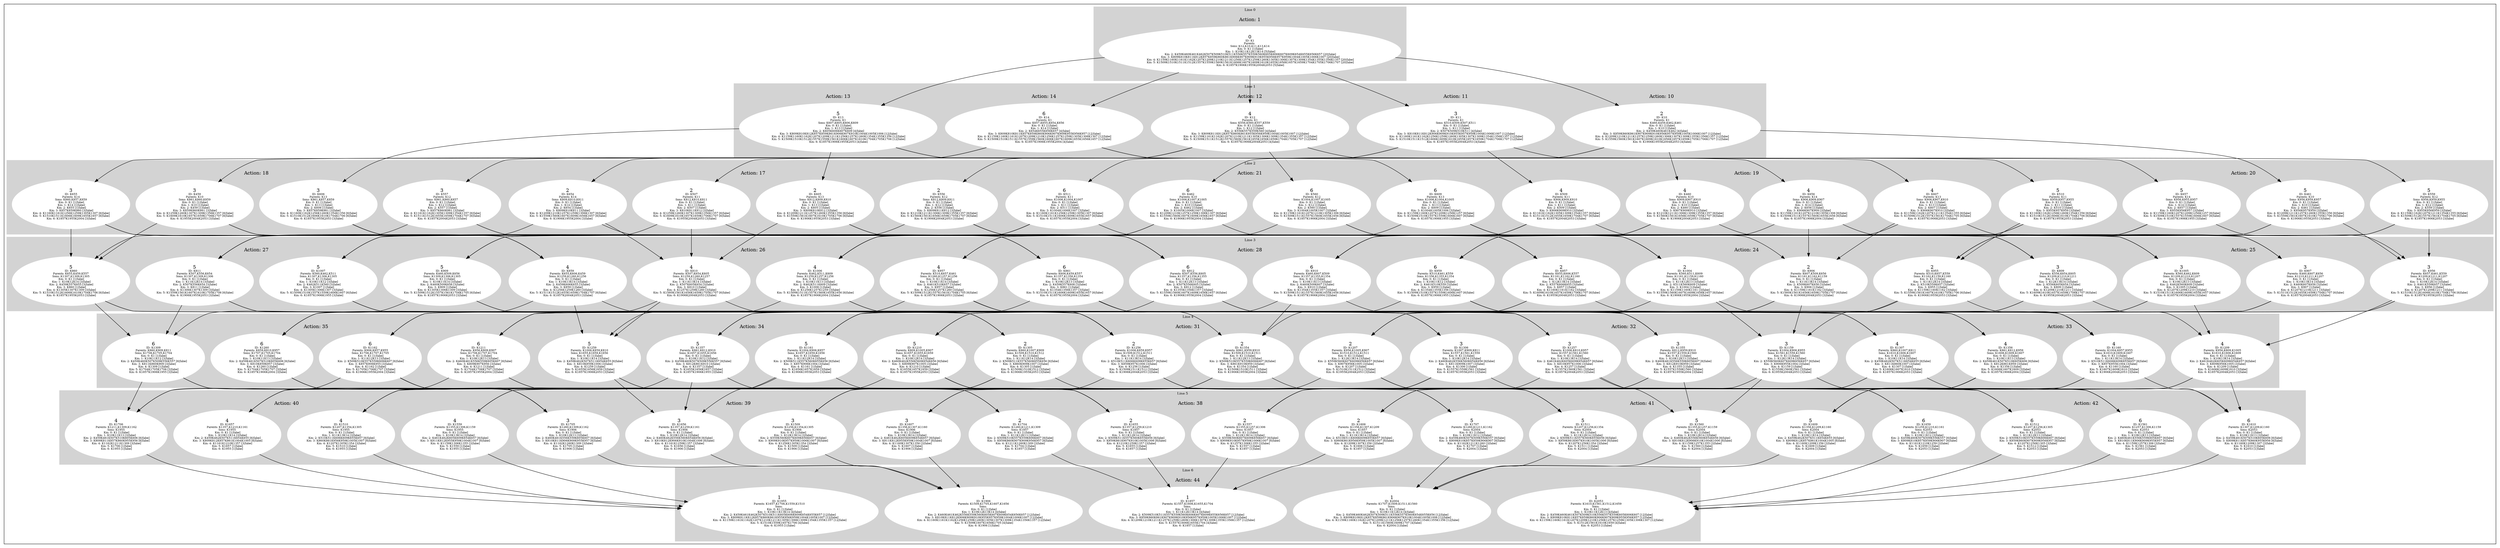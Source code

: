digraph G {
subgraph cluster_info {
        subgraph cluster_0 {
        style=filled;
        color=lightgrey;
        node [style=filled,color=white];
        subgraph cluster_act_1 {
label = "Action: 1"step_K1 [label=<0<BR /><FONT POINT-SIZE="8">ID: K1</FONT><BR /><FONT POINT-SIZE="8">Parents: </FONT><BR /><FONT POINT-SIZE="8">Sons: K12,K10,K11,K13,K14</FONT><BR /><FONT POINT-SIZE="8"> Km: 0: K1 [1|false]</FONT><BR /><FONT POINT-SIZE="8"> Km: 1: K10K11K12K13K14 [5|false]</FONT><BR /><FONT POINT-SIZE="8"> Km: 2: K459K460K461K462K507K509K510K511K556K557K559K560K605K606K607K609K654K655K656K657 [20|false]</FONT><BR /><FONT POINT-SIZE="8"> Km: 3: K809K810K811K812K857K859K860K861K906K907K909K910K955K956K957K959K1004K1005K1006K1007 [20|false]</FONT><BR /><FONT POINT-SIZE="8"> Km: 4: K1159K1160K1161K1162K1207K1209K1210K1211K1256K1257K1259K1260K1305K1306K1307K1309K1354K1355K1356K1357 [20|false]</FONT><BR /><FONT POINT-SIZE="8"> Km: 5: K1509K1510K1511K1512K1557K1559K1560K1561K1606K1607K1609K1610K1655K1656K1657K1659K1704K1705K1706K1707 [20|false]</FONT><BR /><FONT POINT-SIZE="8"> Km: 6: K1857K1906K1955K2004K2053 [5|false]</FONT>>]
}

        fontsize="10"
        label = "Line 0";
        }

        subgraph cluster_4 {
        style=filled;
        color=lightgrey;
        node [style=filled,color=white];
        subgraph cluster_act_33 {
label = "Action: 33"step_K1356 [label=<4<BR /><FONT POINT-SIZE="8">ID: K1356</FONT><BR /><FONT POINT-SIZE="8">Parents: K861,K812,K959</FONT><BR /><FONT POINT-SIZE="8">Sons: K1606,K1609,K1607</FONT><BR /><FONT POINT-SIZE="8"> Km: 0: K1 [1|false]</FONT><BR /><FONT POINT-SIZE="8"> Km: 1: K10K11K13 [3|false]</FONT><BR /><FONT POINT-SIZE="8"> Km: 2: K459K461K507K510K605K606 [6|false]</FONT><BR /><FONT POINT-SIZE="8"> Km: 3: K812K861K959 [3|false]</FONT><BR /><FONT POINT-SIZE="8"> Km: 4: K1356 [1|false]</FONT><BR /><FONT POINT-SIZE="8"> Km: 5: K1606K1607K1609 [3|false]</FONT><BR /><FONT POINT-SIZE="8"> Km: 6: K1857K1906K2004 [3|false]</FONT>>]
step_K1307 [label=<4<BR /><FONT POINT-SIZE="8">ID: K1307</FONT><BR /><FONT POINT-SIZE="8">Parents: K860,K1007,K811</FONT><BR /><FONT POINT-SIZE="8">Sons: K1610,K1606,K1607</FONT><BR /><FONT POINT-SIZE="8"> Km: 0: K1 [1|false]</FONT><BR /><FONT POINT-SIZE="8"> Km: 1: K10K11K14 [3|false]</FONT><BR /><FONT POINT-SIZE="8"> Km: 2: K459K462K507K511K654K655 [6|false]</FONT><BR /><FONT POINT-SIZE="8"> Km: 3: K811K860K1007 [3|false]</FONT><BR /><FONT POINT-SIZE="8"> Km: 4: K1307 [1|false]</FONT><BR /><FONT POINT-SIZE="8"> Km: 5: K1606K1607K1610 [3|false]</FONT><BR /><FONT POINT-SIZE="8"> Km: 6: K1857K1906K2053 [3|false]</FONT>>]
step_K1209 [label=<4<BR /><FONT POINT-SIZE="8">ID: K1209</FONT><BR /><FONT POINT-SIZE="8">Parents: K956,K809,K1005</FONT><BR /><FONT POINT-SIZE="8">Sons: K1610,K1606,K1609</FONT><BR /><FONT POINT-SIZE="8"> Km: 0: K1 [1|false]</FONT><BR /><FONT POINT-SIZE="8"> Km: 1: K10K13K14 [3|false]</FONT><BR /><FONT POINT-SIZE="8"> Km: 2: K461K462K605K609K654K657 [6|false]</FONT><BR /><FONT POINT-SIZE="8"> Km: 3: K809K956K1005 [3|false]</FONT><BR /><FONT POINT-SIZE="8"> Km: 4: K1209 [1|false]</FONT><BR /><FONT POINT-SIZE="8"> Km: 5: K1606K1609K1610 [3|false]</FONT><BR /><FONT POINT-SIZE="8"> Km: 6: K1857K2004K2053 [3|false]</FONT>>]
step_K1160 [label=<4<BR /><FONT POINT-SIZE="8">ID: K1160</FONT><BR /><FONT POINT-SIZE="8">Parents: K1004,K857,K955</FONT><BR /><FONT POINT-SIZE="8">Sons: K1610,K1609,K1607</FONT><BR /><FONT POINT-SIZE="8"> Km: 0: K1 [1|false]</FONT><BR /><FONT POINT-SIZE="8"> Km: 1: K11K13K14 [3|false]</FONT><BR /><FONT POINT-SIZE="8"> Km: 2: K510K511K606K609K655K657 [6|false]</FONT><BR /><FONT POINT-SIZE="8"> Km: 3: K857K955K1004 [3|false]</FONT><BR /><FONT POINT-SIZE="8"> Km: 4: K1160 [1|false]</FONT><BR /><FONT POINT-SIZE="8"> Km: 5: K1607K1609K1610 [3|false]</FONT><BR /><FONT POINT-SIZE="8"> Km: 6: K1906K2004K2053 [3|false]</FONT>>]
}
subgraph cluster_act_33 {
label = "Action: 33"step_K1356 [label=<4<BR /><FONT POINT-SIZE="8">ID: K1356</FONT><BR /><FONT POINT-SIZE="8">Parents: K861,K812,K959</FONT><BR /><FONT POINT-SIZE="8">Sons: K1606,K1609,K1607</FONT><BR /><FONT POINT-SIZE="8"> Km: 0: K1 [1|false]</FONT><BR /><FONT POINT-SIZE="8"> Km: 1: K10K11K13 [3|false]</FONT><BR /><FONT POINT-SIZE="8"> Km: 2: K459K461K507K510K605K606 [6|false]</FONT><BR /><FONT POINT-SIZE="8"> Km: 3: K812K861K959 [3|false]</FONT><BR /><FONT POINT-SIZE="8"> Km: 4: K1356 [1|false]</FONT><BR /><FONT POINT-SIZE="8"> Km: 5: K1606K1607K1609 [3|false]</FONT><BR /><FONT POINT-SIZE="8"> Km: 6: K1857K1906K2004 [3|false]</FONT>>]
step_K1307 [label=<4<BR /><FONT POINT-SIZE="8">ID: K1307</FONT><BR /><FONT POINT-SIZE="8">Parents: K860,K1007,K811</FONT><BR /><FONT POINT-SIZE="8">Sons: K1610,K1606,K1607</FONT><BR /><FONT POINT-SIZE="8"> Km: 0: K1 [1|false]</FONT><BR /><FONT POINT-SIZE="8"> Km: 1: K10K11K14 [3|false]</FONT><BR /><FONT POINT-SIZE="8"> Km: 2: K459K462K507K511K654K655 [6|false]</FONT><BR /><FONT POINT-SIZE="8"> Km: 3: K811K860K1007 [3|false]</FONT><BR /><FONT POINT-SIZE="8"> Km: 4: K1307 [1|false]</FONT><BR /><FONT POINT-SIZE="8"> Km: 5: K1606K1607K1610 [3|false]</FONT><BR /><FONT POINT-SIZE="8"> Km: 6: K1857K1906K2053 [3|false]</FONT>>]
step_K1209 [label=<4<BR /><FONT POINT-SIZE="8">ID: K1209</FONT><BR /><FONT POINT-SIZE="8">Parents: K956,K809,K1005</FONT><BR /><FONT POINT-SIZE="8">Sons: K1610,K1606,K1609</FONT><BR /><FONT POINT-SIZE="8"> Km: 0: K1 [1|false]</FONT><BR /><FONT POINT-SIZE="8"> Km: 1: K10K13K14 [3|false]</FONT><BR /><FONT POINT-SIZE="8"> Km: 2: K461K462K605K609K654K657 [6|false]</FONT><BR /><FONT POINT-SIZE="8"> Km: 3: K809K956K1005 [3|false]</FONT><BR /><FONT POINT-SIZE="8"> Km: 4: K1209 [1|false]</FONT><BR /><FONT POINT-SIZE="8"> Km: 5: K1606K1609K1610 [3|false]</FONT><BR /><FONT POINT-SIZE="8"> Km: 6: K1857K2004K2053 [3|false]</FONT>>]
step_K1160 [label=<4<BR /><FONT POINT-SIZE="8">ID: K1160</FONT><BR /><FONT POINT-SIZE="8">Parents: K1004,K857,K955</FONT><BR /><FONT POINT-SIZE="8">Sons: K1610,K1609,K1607</FONT><BR /><FONT POINT-SIZE="8"> Km: 0: K1 [1|false]</FONT><BR /><FONT POINT-SIZE="8"> Km: 1: K11K13K14 [3|false]</FONT><BR /><FONT POINT-SIZE="8"> Km: 2: K510K511K606K609K655K657 [6|false]</FONT><BR /><FONT POINT-SIZE="8"> Km: 3: K857K955K1004 [3|false]</FONT><BR /><FONT POINT-SIZE="8"> Km: 4: K1160 [1|false]</FONT><BR /><FONT POINT-SIZE="8"> Km: 5: K1607K1609K1610 [3|false]</FONT><BR /><FONT POINT-SIZE="8"> Km: 6: K1906K2004K2053 [3|false]</FONT>>]
}
subgraph cluster_act_32 {
label = "Action: 32"step_K1355 [label=<3<BR /><FONT POINT-SIZE="8">ID: K1355</FONT><BR /><FONT POINT-SIZE="8">Parents: K812,K959,K910</FONT><BR /><FONT POINT-SIZE="8">Sons: K1557,K1559,K1560</FONT><BR /><FONT POINT-SIZE="8"> Km: 0: K1 [1|false]</FONT><BR /><FONT POINT-SIZE="8"> Km: 1: K10K12K13 [3|false]</FONT><BR /><FONT POINT-SIZE="8"> Km: 2: K460K461K556K559K605K607 [6|false]</FONT><BR /><FONT POINT-SIZE="8"> Km: 3: K812K910K959 [3|false]</FONT><BR /><FONT POINT-SIZE="8"> Km: 4: K1355 [1|false]</FONT><BR /><FONT POINT-SIZE="8"> Km: 5: K1557K1559K1560 [3|false]</FONT><BR /><FONT POINT-SIZE="8"> Km: 6: K1857K1955K2004 [3|false]</FONT>>]
step_K1257 [label=<3<BR /><FONT POINT-SIZE="8">ID: K1257</FONT><BR /><FONT POINT-SIZE="8">Parents: K1006,K810,K957</FONT><BR /><FONT POINT-SIZE="8">Sons: K1557,K1561,K1560</FONT><BR /><FONT POINT-SIZE="8"> Km: 0: K1 [1|false]</FONT><BR /><FONT POINT-SIZE="8"> Km: 1: K10K13K14 [3|false]</FONT><BR /><FONT POINT-SIZE="8"> Km: 2: K461K462K605K609K654K657 [6|false]</FONT><BR /><FONT POINT-SIZE="8"> Km: 3: K810K957K1006 [3|false]</FONT><BR /><FONT POINT-SIZE="8"> Km: 4: K1257 [1|false]</FONT><BR /><FONT POINT-SIZE="8"> Km: 5: K1557K1560K1561 [3|false]</FONT><BR /><FONT POINT-SIZE="8"> Km: 6: K1857K2004K2053 [3|false]</FONT>>]
step_K1306 [label=<3<BR /><FONT POINT-SIZE="8">ID: K1306</FONT><BR /><FONT POINT-SIZE="8">Parents: K1007,K909,K811</FONT><BR /><FONT POINT-SIZE="8">Sons: K1557,K1561,K1559</FONT><BR /><FONT POINT-SIZE="8"> Km: 0: K1 [1|false]</FONT><BR /><FONT POINT-SIZE="8"> Km: 1: K10K12K14 [3|false]</FONT><BR /><FONT POINT-SIZE="8"> Km: 2: K460K462K556K560K654K656 [6|false]</FONT><BR /><FONT POINT-SIZE="8"> Km: 3: K811K909K1007 [3|false]</FONT><BR /><FONT POINT-SIZE="8"> Km: 4: K1306 [1|false]</FONT><BR /><FONT POINT-SIZE="8"> Km: 5: K1557K1559K1561 [3|false]</FONT><BR /><FONT POINT-SIZE="8"> Km: 6: K1857K1955K2053 [3|false]</FONT>>]
step_K1159 [label=<3<BR /><FONT POINT-SIZE="8">ID: K1159</FONT><BR /><FONT POINT-SIZE="8">Parents: K1004,K906,K955</FONT><BR /><FONT POINT-SIZE="8">Sons: K1561,K1559,K1560</FONT><BR /><FONT POINT-SIZE="8"> Km: 0: K1 [1|false]</FONT><BR /><FONT POINT-SIZE="8"> Km: 1: K12K13K14 [3|false]</FONT><BR /><FONT POINT-SIZE="8"> Km: 2: K559K560K607K609K656K657 [6|false]</FONT><BR /><FONT POINT-SIZE="8"> Km: 3: K906K955K1004 [3|false]</FONT><BR /><FONT POINT-SIZE="8"> Km: 4: K1159 [1|false]</FONT><BR /><FONT POINT-SIZE="8"> Km: 5: K1559K1560K1561 [3|false]</FONT><BR /><FONT POINT-SIZE="8"> Km: 6: K1955K2004K2053 [3|false]</FONT>>]
}
subgraph cluster_act_32 {
label = "Action: 32"step_K1355 [label=<3<BR /><FONT POINT-SIZE="8">ID: K1355</FONT><BR /><FONT POINT-SIZE="8">Parents: K812,K959,K910</FONT><BR /><FONT POINT-SIZE="8">Sons: K1557,K1559,K1560</FONT><BR /><FONT POINT-SIZE="8"> Km: 0: K1 [1|false]</FONT><BR /><FONT POINT-SIZE="8"> Km: 1: K10K12K13 [3|false]</FONT><BR /><FONT POINT-SIZE="8"> Km: 2: K460K461K556K559K605K607 [6|false]</FONT><BR /><FONT POINT-SIZE="8"> Km: 3: K812K910K959 [3|false]</FONT><BR /><FONT POINT-SIZE="8"> Km: 4: K1355 [1|false]</FONT><BR /><FONT POINT-SIZE="8"> Km: 5: K1557K1559K1560 [3|false]</FONT><BR /><FONT POINT-SIZE="8"> Km: 6: K1857K1955K2004 [3|false]</FONT>>]
step_K1257 [label=<3<BR /><FONT POINT-SIZE="8">ID: K1257</FONT><BR /><FONT POINT-SIZE="8">Parents: K1006,K810,K957</FONT><BR /><FONT POINT-SIZE="8">Sons: K1557,K1561,K1560</FONT><BR /><FONT POINT-SIZE="8"> Km: 0: K1 [1|false]</FONT><BR /><FONT POINT-SIZE="8"> Km: 1: K10K13K14 [3|false]</FONT><BR /><FONT POINT-SIZE="8"> Km: 2: K461K462K605K609K654K657 [6|false]</FONT><BR /><FONT POINT-SIZE="8"> Km: 3: K810K957K1006 [3|false]</FONT><BR /><FONT POINT-SIZE="8"> Km: 4: K1257 [1|false]</FONT><BR /><FONT POINT-SIZE="8"> Km: 5: K1557K1560K1561 [3|false]</FONT><BR /><FONT POINT-SIZE="8"> Km: 6: K1857K2004K2053 [3|false]</FONT>>]
step_K1306 [label=<3<BR /><FONT POINT-SIZE="8">ID: K1306</FONT><BR /><FONT POINT-SIZE="8">Parents: K1007,K909,K811</FONT><BR /><FONT POINT-SIZE="8">Sons: K1557,K1561,K1559</FONT><BR /><FONT POINT-SIZE="8"> Km: 0: K1 [1|false]</FONT><BR /><FONT POINT-SIZE="8"> Km: 1: K10K12K14 [3|false]</FONT><BR /><FONT POINT-SIZE="8"> Km: 2: K460K462K556K560K654K656 [6|false]</FONT><BR /><FONT POINT-SIZE="8"> Km: 3: K811K909K1007 [3|false]</FONT><BR /><FONT POINT-SIZE="8"> Km: 4: K1306 [1|false]</FONT><BR /><FONT POINT-SIZE="8"> Km: 5: K1557K1559K1561 [3|false]</FONT><BR /><FONT POINT-SIZE="8"> Km: 6: K1857K1955K2053 [3|false]</FONT>>]
step_K1159 [label=<3<BR /><FONT POINT-SIZE="8">ID: K1159</FONT><BR /><FONT POINT-SIZE="8">Parents: K1004,K906,K955</FONT><BR /><FONT POINT-SIZE="8">Sons: K1561,K1559,K1560</FONT><BR /><FONT POINT-SIZE="8"> Km: 0: K1 [1|false]</FONT><BR /><FONT POINT-SIZE="8"> Km: 1: K12K13K14 [3|false]</FONT><BR /><FONT POINT-SIZE="8"> Km: 2: K559K560K607K609K656K657 [6|false]</FONT><BR /><FONT POINT-SIZE="8"> Km: 3: K906K955K1004 [3|false]</FONT><BR /><FONT POINT-SIZE="8"> Km: 4: K1159 [1|false]</FONT><BR /><FONT POINT-SIZE="8"> Km: 5: K1559K1560K1561 [3|false]</FONT><BR /><FONT POINT-SIZE="8"> Km: 6: K1955K2004K2053 [3|false]</FONT>>]
}
subgraph cluster_act_31 {
label = "Action: 31"step_K1207 [label=<2<BR /><FONT POINT-SIZE="8">ID: K1207</FONT><BR /><FONT POINT-SIZE="8">Parents: K956,K1005,K907</FONT><BR /><FONT POINT-SIZE="8">Sons: K1510,K1512,K1511</FONT><BR /><FONT POINT-SIZE="8"> Km: 0: K1 [1|false]</FONT><BR /><FONT POINT-SIZE="8"> Km: 1: K12K13K14 [3|false]</FONT><BR /><FONT POINT-SIZE="8"> Km: 2: K559K560K607K609K656K657 [6|false]</FONT><BR /><FONT POINT-SIZE="8"> Km: 3: K907K956K1005 [3|false]</FONT><BR /><FONT POINT-SIZE="8"> Km: 4: K1207 [1|false]</FONT><BR /><FONT POINT-SIZE="8"> Km: 5: K1510K1511K1512 [3|false]</FONT><BR /><FONT POINT-SIZE="8"> Km: 6: K1955K2004K2053 [3|false]</FONT>>]
step_K1256 [label=<2<BR /><FONT POINT-SIZE="8">ID: K1256</FONT><BR /><FONT POINT-SIZE="8">Parents: K1006,K859,K957</FONT><BR /><FONT POINT-SIZE="8">Sons: K1509,K1512,K1511</FONT><BR /><FONT POINT-SIZE="8"> Km: 0: K1 [1|false]</FONT><BR /><FONT POINT-SIZE="8"> Km: 1: K11K13K14 [3|false]</FONT><BR /><FONT POINT-SIZE="8"> Km: 2: K510K511K606K609K655K657 [6|false]</FONT><BR /><FONT POINT-SIZE="8"> Km: 3: K859K957K1006 [3|false]</FONT><BR /><FONT POINT-SIZE="8"> Km: 4: K1256 [1|false]</FONT><BR /><FONT POINT-SIZE="8"> Km: 5: K1509K1511K1512 [3|false]</FONT><BR /><FONT POINT-SIZE="8"> Km: 6: K1906K2004K2053 [3|false]</FONT>>]
step_K1354 [label=<2<BR /><FONT POINT-SIZE="8">ID: K1354</FONT><BR /><FONT POINT-SIZE="8">Parents: K861,K959,K910</FONT><BR /><FONT POINT-SIZE="8">Sons: K1509,K1510,K1511</FONT><BR /><FONT POINT-SIZE="8"> Km: 0: K1 [1|false]</FONT><BR /><FONT POINT-SIZE="8"> Km: 1: K11K12K13 [3|false]</FONT><BR /><FONT POINT-SIZE="8"> Km: 2: K509K510K557K559K606K607 [6|false]</FONT><BR /><FONT POINT-SIZE="8"> Km: 3: K861K910K959 [3|false]</FONT><BR /><FONT POINT-SIZE="8"> Km: 4: K1354 [1|false]</FONT><BR /><FONT POINT-SIZE="8"> Km: 5: K1509K1510K1511 [3|false]</FONT><BR /><FONT POINT-SIZE="8"> Km: 6: K1906K1955K2004 [3|false]</FONT>>]
step_K1305 [label=<2<BR /><FONT POINT-SIZE="8">ID: K1305</FONT><BR /><FONT POINT-SIZE="8">Parents: K860,K1007,K909</FONT><BR /><FONT POINT-SIZE="8">Sons: K1509,K1510,K1512</FONT><BR /><FONT POINT-SIZE="8"> Km: 0: K1 [1|false]</FONT><BR /><FONT POINT-SIZE="8"> Km: 1: K11K12K14 [3|false]</FONT><BR /><FONT POINT-SIZE="8"> Km: 2: K509K511K557K560K655K656 [6|false]</FONT><BR /><FONT POINT-SIZE="8"> Km: 3: K860K909K1007 [3|false]</FONT><BR /><FONT POINT-SIZE="8"> Km: 4: K1305 [1|false]</FONT><BR /><FONT POINT-SIZE="8"> Km: 5: K1509K1510K1512 [3|false]</FONT><BR /><FONT POINT-SIZE="8"> Km: 6: K1906K1955K2053 [3|false]</FONT>>]
}
subgraph cluster_act_33 {
label = "Action: 33"step_K1356 [label=<4<BR /><FONT POINT-SIZE="8">ID: K1356</FONT><BR /><FONT POINT-SIZE="8">Parents: K861,K812,K959</FONT><BR /><FONT POINT-SIZE="8">Sons: K1606,K1609,K1607</FONT><BR /><FONT POINT-SIZE="8"> Km: 0: K1 [1|false]</FONT><BR /><FONT POINT-SIZE="8"> Km: 1: K10K11K13 [3|false]</FONT><BR /><FONT POINT-SIZE="8"> Km: 2: K459K461K507K510K605K606 [6|false]</FONT><BR /><FONT POINT-SIZE="8"> Km: 3: K812K861K959 [3|false]</FONT><BR /><FONT POINT-SIZE="8"> Km: 4: K1356 [1|false]</FONT><BR /><FONT POINT-SIZE="8"> Km: 5: K1606K1607K1609 [3|false]</FONT><BR /><FONT POINT-SIZE="8"> Km: 6: K1857K1906K2004 [3|false]</FONT>>]
step_K1307 [label=<4<BR /><FONT POINT-SIZE="8">ID: K1307</FONT><BR /><FONT POINT-SIZE="8">Parents: K860,K1007,K811</FONT><BR /><FONT POINT-SIZE="8">Sons: K1610,K1606,K1607</FONT><BR /><FONT POINT-SIZE="8"> Km: 0: K1 [1|false]</FONT><BR /><FONT POINT-SIZE="8"> Km: 1: K10K11K14 [3|false]</FONT><BR /><FONT POINT-SIZE="8"> Km: 2: K459K462K507K511K654K655 [6|false]</FONT><BR /><FONT POINT-SIZE="8"> Km: 3: K811K860K1007 [3|false]</FONT><BR /><FONT POINT-SIZE="8"> Km: 4: K1307 [1|false]</FONT><BR /><FONT POINT-SIZE="8"> Km: 5: K1606K1607K1610 [3|false]</FONT><BR /><FONT POINT-SIZE="8"> Km: 6: K1857K1906K2053 [3|false]</FONT>>]
step_K1209 [label=<4<BR /><FONT POINT-SIZE="8">ID: K1209</FONT><BR /><FONT POINT-SIZE="8">Parents: K956,K809,K1005</FONT><BR /><FONT POINT-SIZE="8">Sons: K1610,K1606,K1609</FONT><BR /><FONT POINT-SIZE="8"> Km: 0: K1 [1|false]</FONT><BR /><FONT POINT-SIZE="8"> Km: 1: K10K13K14 [3|false]</FONT><BR /><FONT POINT-SIZE="8"> Km: 2: K461K462K605K609K654K657 [6|false]</FONT><BR /><FONT POINT-SIZE="8"> Km: 3: K809K956K1005 [3|false]</FONT><BR /><FONT POINT-SIZE="8"> Km: 4: K1209 [1|false]</FONT><BR /><FONT POINT-SIZE="8"> Km: 5: K1606K1609K1610 [3|false]</FONT><BR /><FONT POINT-SIZE="8"> Km: 6: K1857K2004K2053 [3|false]</FONT>>]
step_K1160 [label=<4<BR /><FONT POINT-SIZE="8">ID: K1160</FONT><BR /><FONT POINT-SIZE="8">Parents: K1004,K857,K955</FONT><BR /><FONT POINT-SIZE="8">Sons: K1610,K1609,K1607</FONT><BR /><FONT POINT-SIZE="8"> Km: 0: K1 [1|false]</FONT><BR /><FONT POINT-SIZE="8"> Km: 1: K11K13K14 [3|false]</FONT><BR /><FONT POINT-SIZE="8"> Km: 2: K510K511K606K609K655K657 [6|false]</FONT><BR /><FONT POINT-SIZE="8"> Km: 3: K857K955K1004 [3|false]</FONT><BR /><FONT POINT-SIZE="8"> Km: 4: K1160 [1|false]</FONT><BR /><FONT POINT-SIZE="8"> Km: 5: K1607K1609K1610 [3|false]</FONT><BR /><FONT POINT-SIZE="8"> Km: 6: K1906K2004K2053 [3|false]</FONT>>]
}
subgraph cluster_act_34 {
label = "Action: 34"step_K1357 [label=<5<BR /><FONT POINT-SIZE="8">ID: K1357</FONT><BR /><FONT POINT-SIZE="8">Parents: K861,K812,K910</FONT><BR /><FONT POINT-SIZE="8">Sons: K1657,K1655,K1656</FONT><BR /><FONT POINT-SIZE="8"> Km: 0: K1 [1|false]</FONT><BR /><FONT POINT-SIZE="8"> Km: 1: K10K11K12 [3|false]</FONT><BR /><FONT POINT-SIZE="8"> Km: 2: K459K460K507K509K556K557 [6|false]</FONT><BR /><FONT POINT-SIZE="8"> Km: 3: K812K861K910 [3|false]</FONT><BR /><FONT POINT-SIZE="8"> Km: 4: K1357 [1|false]</FONT><BR /><FONT POINT-SIZE="8"> Km: 5: K1655K1656K1657 [3|false]</FONT><BR /><FONT POINT-SIZE="8"> Km: 6: K1857K1906K1955 [3|false]</FONT>>]
step_K1259 [label=<5<BR /><FONT POINT-SIZE="8">ID: K1259</FONT><BR /><FONT POINT-SIZE="8">Parents: K1006,K859,K810</FONT><BR /><FONT POINT-SIZE="8">Sons: K1655,K1659,K1656</FONT><BR /><FONT POINT-SIZE="8"> Km: 0: K1 [1|false]</FONT><BR /><FONT POINT-SIZE="8"> Km: 1: K10K11K14 [3|false]</FONT><BR /><FONT POINT-SIZE="8"> Km: 2: K459K462K507K511K654K655 [6|false]</FONT><BR /><FONT POINT-SIZE="8"> Km: 3: K810K859K1006 [3|false]</FONT><BR /><FONT POINT-SIZE="8"> Km: 4: K1259 [1|false]</FONT><BR /><FONT POINT-SIZE="8"> Km: 5: K1655K1656K1659 [3|false]</FONT><BR /><FONT POINT-SIZE="8"> Km: 6: K1857K1906K2053 [3|false]</FONT>>]
step_K1210 [label=<5<BR /><FONT POINT-SIZE="8">ID: K1210</FONT><BR /><FONT POINT-SIZE="8">Parents: K809,K1005,K907</FONT><BR /><FONT POINT-SIZE="8">Sons: K1657,K1655,K1659</FONT><BR /><FONT POINT-SIZE="8"> Km: 0: K1 [1|false]</FONT><BR /><FONT POINT-SIZE="8"> Km: 1: K10K12K14 [3|false]</FONT><BR /><FONT POINT-SIZE="8"> Km: 2: K460K462K556K560K654K656 [6|false]</FONT><BR /><FONT POINT-SIZE="8"> Km: 3: K809K907K1005 [3|false]</FONT><BR /><FONT POINT-SIZE="8"> Km: 4: K1210 [1|false]</FONT><BR /><FONT POINT-SIZE="8"> Km: 5: K1655K1657K1659 [3|false]</FONT><BR /><FONT POINT-SIZE="8"> Km: 6: K1857K1955K2053 [3|false]</FONT>>]
step_K1161 [label=<5<BR /><FONT POINT-SIZE="8">ID: K1161</FONT><BR /><FONT POINT-SIZE="8">Parents: K1004,K906,K857</FONT><BR /><FONT POINT-SIZE="8">Sons: K1657,K1659,K1656</FONT><BR /><FONT POINT-SIZE="8"> Km: 0: K1 [1|false]</FONT><BR /><FONT POINT-SIZE="8"> Km: 1: K11K12K14 [3|false]</FONT><BR /><FONT POINT-SIZE="8"> Km: 2: K509K511K557K560K655K656 [6|false]</FONT><BR /><FONT POINT-SIZE="8"> Km: 3: K857K906K1004 [3|false]</FONT><BR /><FONT POINT-SIZE="8"> Km: 4: K1161 [1|false]</FONT><BR /><FONT POINT-SIZE="8"> Km: 5: K1656K1657K1659 [3|false]</FONT><BR /><FONT POINT-SIZE="8"> Km: 6: K1906K1955K2053 [3|false]</FONT>>]
}
subgraph cluster_act_32 {
label = "Action: 32"step_K1355 [label=<3<BR /><FONT POINT-SIZE="8">ID: K1355</FONT><BR /><FONT POINT-SIZE="8">Parents: K812,K959,K910</FONT><BR /><FONT POINT-SIZE="8">Sons: K1557,K1559,K1560</FONT><BR /><FONT POINT-SIZE="8"> Km: 0: K1 [1|false]</FONT><BR /><FONT POINT-SIZE="8"> Km: 1: K10K12K13 [3|false]</FONT><BR /><FONT POINT-SIZE="8"> Km: 2: K460K461K556K559K605K607 [6|false]</FONT><BR /><FONT POINT-SIZE="8"> Km: 3: K812K910K959 [3|false]</FONT><BR /><FONT POINT-SIZE="8"> Km: 4: K1355 [1|false]</FONT><BR /><FONT POINT-SIZE="8"> Km: 5: K1557K1559K1560 [3|false]</FONT><BR /><FONT POINT-SIZE="8"> Km: 6: K1857K1955K2004 [3|false]</FONT>>]
step_K1257 [label=<3<BR /><FONT POINT-SIZE="8">ID: K1257</FONT><BR /><FONT POINT-SIZE="8">Parents: K1006,K810,K957</FONT><BR /><FONT POINT-SIZE="8">Sons: K1557,K1561,K1560</FONT><BR /><FONT POINT-SIZE="8"> Km: 0: K1 [1|false]</FONT><BR /><FONT POINT-SIZE="8"> Km: 1: K10K13K14 [3|false]</FONT><BR /><FONT POINT-SIZE="8"> Km: 2: K461K462K605K609K654K657 [6|false]</FONT><BR /><FONT POINT-SIZE="8"> Km: 3: K810K957K1006 [3|false]</FONT><BR /><FONT POINT-SIZE="8"> Km: 4: K1257 [1|false]</FONT><BR /><FONT POINT-SIZE="8"> Km: 5: K1557K1560K1561 [3|false]</FONT><BR /><FONT POINT-SIZE="8"> Km: 6: K1857K2004K2053 [3|false]</FONT>>]
step_K1306 [label=<3<BR /><FONT POINT-SIZE="8">ID: K1306</FONT><BR /><FONT POINT-SIZE="8">Parents: K1007,K909,K811</FONT><BR /><FONT POINT-SIZE="8">Sons: K1557,K1561,K1559</FONT><BR /><FONT POINT-SIZE="8"> Km: 0: K1 [1|false]</FONT><BR /><FONT POINT-SIZE="8"> Km: 1: K10K12K14 [3|false]</FONT><BR /><FONT POINT-SIZE="8"> Km: 2: K460K462K556K560K654K656 [6|false]</FONT><BR /><FONT POINT-SIZE="8"> Km: 3: K811K909K1007 [3|false]</FONT><BR /><FONT POINT-SIZE="8"> Km: 4: K1306 [1|false]</FONT><BR /><FONT POINT-SIZE="8"> Km: 5: K1557K1559K1561 [3|false]</FONT><BR /><FONT POINT-SIZE="8"> Km: 6: K1857K1955K2053 [3|false]</FONT>>]
step_K1159 [label=<3<BR /><FONT POINT-SIZE="8">ID: K1159</FONT><BR /><FONT POINT-SIZE="8">Parents: K1004,K906,K955</FONT><BR /><FONT POINT-SIZE="8">Sons: K1561,K1559,K1560</FONT><BR /><FONT POINT-SIZE="8"> Km: 0: K1 [1|false]</FONT><BR /><FONT POINT-SIZE="8"> Km: 1: K12K13K14 [3|false]</FONT><BR /><FONT POINT-SIZE="8"> Km: 2: K559K560K607K609K656K657 [6|false]</FONT><BR /><FONT POINT-SIZE="8"> Km: 3: K906K955K1004 [3|false]</FONT><BR /><FONT POINT-SIZE="8"> Km: 4: K1159 [1|false]</FONT><BR /><FONT POINT-SIZE="8"> Km: 5: K1559K1560K1561 [3|false]</FONT><BR /><FONT POINT-SIZE="8"> Km: 6: K1955K2004K2053 [3|false]</FONT>>]
}
subgraph cluster_act_34 {
label = "Action: 34"step_K1357 [label=<5<BR /><FONT POINT-SIZE="8">ID: K1357</FONT><BR /><FONT POINT-SIZE="8">Parents: K861,K812,K910</FONT><BR /><FONT POINT-SIZE="8">Sons: K1657,K1655,K1656</FONT><BR /><FONT POINT-SIZE="8"> Km: 0: K1 [1|false]</FONT><BR /><FONT POINT-SIZE="8"> Km: 1: K10K11K12 [3|false]</FONT><BR /><FONT POINT-SIZE="8"> Km: 2: K459K460K507K509K556K557 [6|false]</FONT><BR /><FONT POINT-SIZE="8"> Km: 3: K812K861K910 [3|false]</FONT><BR /><FONT POINT-SIZE="8"> Km: 4: K1357 [1|false]</FONT><BR /><FONT POINT-SIZE="8"> Km: 5: K1655K1656K1657 [3|false]</FONT><BR /><FONT POINT-SIZE="8"> Km: 6: K1857K1906K1955 [3|false]</FONT>>]
step_K1259 [label=<5<BR /><FONT POINT-SIZE="8">ID: K1259</FONT><BR /><FONT POINT-SIZE="8">Parents: K1006,K859,K810</FONT><BR /><FONT POINT-SIZE="8">Sons: K1655,K1659,K1656</FONT><BR /><FONT POINT-SIZE="8"> Km: 0: K1 [1|false]</FONT><BR /><FONT POINT-SIZE="8"> Km: 1: K10K11K14 [3|false]</FONT><BR /><FONT POINT-SIZE="8"> Km: 2: K459K462K507K511K654K655 [6|false]</FONT><BR /><FONT POINT-SIZE="8"> Km: 3: K810K859K1006 [3|false]</FONT><BR /><FONT POINT-SIZE="8"> Km: 4: K1259 [1|false]</FONT><BR /><FONT POINT-SIZE="8"> Km: 5: K1655K1656K1659 [3|false]</FONT><BR /><FONT POINT-SIZE="8"> Km: 6: K1857K1906K2053 [3|false]</FONT>>]
step_K1210 [label=<5<BR /><FONT POINT-SIZE="8">ID: K1210</FONT><BR /><FONT POINT-SIZE="8">Parents: K809,K1005,K907</FONT><BR /><FONT POINT-SIZE="8">Sons: K1657,K1655,K1659</FONT><BR /><FONT POINT-SIZE="8"> Km: 0: K1 [1|false]</FONT><BR /><FONT POINT-SIZE="8"> Km: 1: K10K12K14 [3|false]</FONT><BR /><FONT POINT-SIZE="8"> Km: 2: K460K462K556K560K654K656 [6|false]</FONT><BR /><FONT POINT-SIZE="8"> Km: 3: K809K907K1005 [3|false]</FONT><BR /><FONT POINT-SIZE="8"> Km: 4: K1210 [1|false]</FONT><BR /><FONT POINT-SIZE="8"> Km: 5: K1655K1657K1659 [3|false]</FONT><BR /><FONT POINT-SIZE="8"> Km: 6: K1857K1955K2053 [3|false]</FONT>>]
step_K1161 [label=<5<BR /><FONT POINT-SIZE="8">ID: K1161</FONT><BR /><FONT POINT-SIZE="8">Parents: K1004,K906,K857</FONT><BR /><FONT POINT-SIZE="8">Sons: K1657,K1659,K1656</FONT><BR /><FONT POINT-SIZE="8"> Km: 0: K1 [1|false]</FONT><BR /><FONT POINT-SIZE="8"> Km: 1: K11K12K14 [3|false]</FONT><BR /><FONT POINT-SIZE="8"> Km: 2: K509K511K557K560K655K656 [6|false]</FONT><BR /><FONT POINT-SIZE="8"> Km: 3: K857K906K1004 [3|false]</FONT><BR /><FONT POINT-SIZE="8"> Km: 4: K1161 [1|false]</FONT><BR /><FONT POINT-SIZE="8"> Km: 5: K1656K1657K1659 [3|false]</FONT><BR /><FONT POINT-SIZE="8"> Km: 6: K1906K1955K2053 [3|false]</FONT>>]
}
subgraph cluster_act_35 {
label = "Action: 35"step_K1260 [label=<6<BR /><FONT POINT-SIZE="8">ID: K1260</FONT><BR /><FONT POINT-SIZE="8">Parents: K859,K810,K957</FONT><BR /><FONT POINT-SIZE="8">Sons: K1707,K1705,K1704</FONT><BR /><FONT POINT-SIZE="8"> Km: 0: K1 [1|false]</FONT><BR /><FONT POINT-SIZE="8"> Km: 1: K10K11K13 [3|false]</FONT><BR /><FONT POINT-SIZE="8"> Km: 2: K459K461K507K510K605K606 [6|false]</FONT><BR /><FONT POINT-SIZE="8"> Km: 3: K810K859K957 [3|false]</FONT><BR /><FONT POINT-SIZE="8"> Km: 4: K1260 [1|false]</FONT><BR /><FONT POINT-SIZE="8"> Km: 5: K1704K1705K1707 [3|false]</FONT><BR /><FONT POINT-SIZE="8"> Km: 6: K1857K1906K2004 [3|false]</FONT>>]
step_K1211 [label=<6<BR /><FONT POINT-SIZE="8">ID: K1211</FONT><BR /><FONT POINT-SIZE="8">Parents: K956,K809,K907</FONT><BR /><FONT POINT-SIZE="8">Sons: K1706,K1707,K1704</FONT><BR /><FONT POINT-SIZE="8"> Km: 0: K1 [1|false]</FONT><BR /><FONT POINT-SIZE="8"> Km: 1: K10K12K13 [3|false]</FONT><BR /><FONT POINT-SIZE="8"> Km: 2: K460K461K556K559K605K607 [6|false]</FONT><BR /><FONT POINT-SIZE="8"> Km: 3: K809K907K956 [3|false]</FONT><BR /><FONT POINT-SIZE="8"> Km: 4: K1211 [1|false]</FONT><BR /><FONT POINT-SIZE="8"> Km: 5: K1704K1706K1707 [3|false]</FONT><BR /><FONT POINT-SIZE="8"> Km: 6: K1857K1955K2004 [3|false]</FONT>>]
step_K1309 [label=<6<BR /><FONT POINT-SIZE="8">ID: K1309</FONT><BR /><FONT POINT-SIZE="8">Parents: K860,K909,K811</FONT><BR /><FONT POINT-SIZE="8">Sons: K1706,K1705,K1704</FONT><BR /><FONT POINT-SIZE="8"> Km: 0: K1 [1|false]</FONT><BR /><FONT POINT-SIZE="8"> Km: 1: K10K11K12 [3|false]</FONT><BR /><FONT POINT-SIZE="8"> Km: 2: K459K460K507K509K556K557 [6|false]</FONT><BR /><FONT POINT-SIZE="8"> Km: 3: K811K860K909 [3|false]</FONT><BR /><FONT POINT-SIZE="8"> Km: 4: K1309 [1|false]</FONT><BR /><FONT POINT-SIZE="8"> Km: 5: K1704K1705K1706 [3|false]</FONT><BR /><FONT POINT-SIZE="8"> Km: 6: K1857K1906K1955 [3|false]</FONT>>]
step_K1162 [label=<6<BR /><FONT POINT-SIZE="8">ID: K1162</FONT><BR /><FONT POINT-SIZE="8">Parents: K906,K857,K955</FONT><BR /><FONT POINT-SIZE="8">Sons: K1706,K1707,K1705</FONT><BR /><FONT POINT-SIZE="8"> Km: 0: K1 [1|false]</FONT><BR /><FONT POINT-SIZE="8"> Km: 1: K11K12K13 [3|false]</FONT><BR /><FONT POINT-SIZE="8"> Km: 2: K509K510K557K559K606K607 [6|false]</FONT><BR /><FONT POINT-SIZE="8"> Km: 3: K857K906K955 [3|false]</FONT><BR /><FONT POINT-SIZE="8"> Km: 4: K1162 [1|false]</FONT><BR /><FONT POINT-SIZE="8"> Km: 5: K1705K1706K1707 [3|false]</FONT><BR /><FONT POINT-SIZE="8"> Km: 6: K1906K1955K2004 [3|false]</FONT>>]
}
subgraph cluster_act_31 {
label = "Action: 31"step_K1207 [label=<2<BR /><FONT POINT-SIZE="8">ID: K1207</FONT><BR /><FONT POINT-SIZE="8">Parents: K956,K1005,K907</FONT><BR /><FONT POINT-SIZE="8">Sons: K1510,K1512,K1511</FONT><BR /><FONT POINT-SIZE="8"> Km: 0: K1 [1|false]</FONT><BR /><FONT POINT-SIZE="8"> Km: 1: K12K13K14 [3|false]</FONT><BR /><FONT POINT-SIZE="8"> Km: 2: K559K560K607K609K656K657 [6|false]</FONT><BR /><FONT POINT-SIZE="8"> Km: 3: K907K956K1005 [3|false]</FONT><BR /><FONT POINT-SIZE="8"> Km: 4: K1207 [1|false]</FONT><BR /><FONT POINT-SIZE="8"> Km: 5: K1510K1511K1512 [3|false]</FONT><BR /><FONT POINT-SIZE="8"> Km: 6: K1955K2004K2053 [3|false]</FONT>>]
step_K1256 [label=<2<BR /><FONT POINT-SIZE="8">ID: K1256</FONT><BR /><FONT POINT-SIZE="8">Parents: K1006,K859,K957</FONT><BR /><FONT POINT-SIZE="8">Sons: K1509,K1512,K1511</FONT><BR /><FONT POINT-SIZE="8"> Km: 0: K1 [1|false]</FONT><BR /><FONT POINT-SIZE="8"> Km: 1: K11K13K14 [3|false]</FONT><BR /><FONT POINT-SIZE="8"> Km: 2: K510K511K606K609K655K657 [6|false]</FONT><BR /><FONT POINT-SIZE="8"> Km: 3: K859K957K1006 [3|false]</FONT><BR /><FONT POINT-SIZE="8"> Km: 4: K1256 [1|false]</FONT><BR /><FONT POINT-SIZE="8"> Km: 5: K1509K1511K1512 [3|false]</FONT><BR /><FONT POINT-SIZE="8"> Km: 6: K1906K2004K2053 [3|false]</FONT>>]
step_K1354 [label=<2<BR /><FONT POINT-SIZE="8">ID: K1354</FONT><BR /><FONT POINT-SIZE="8">Parents: K861,K959,K910</FONT><BR /><FONT POINT-SIZE="8">Sons: K1509,K1510,K1511</FONT><BR /><FONT POINT-SIZE="8"> Km: 0: K1 [1|false]</FONT><BR /><FONT POINT-SIZE="8"> Km: 1: K11K12K13 [3|false]</FONT><BR /><FONT POINT-SIZE="8"> Km: 2: K509K510K557K559K606K607 [6|false]</FONT><BR /><FONT POINT-SIZE="8"> Km: 3: K861K910K959 [3|false]</FONT><BR /><FONT POINT-SIZE="8"> Km: 4: K1354 [1|false]</FONT><BR /><FONT POINT-SIZE="8"> Km: 5: K1509K1510K1511 [3|false]</FONT><BR /><FONT POINT-SIZE="8"> Km: 6: K1906K1955K2004 [3|false]</FONT>>]
step_K1305 [label=<2<BR /><FONT POINT-SIZE="8">ID: K1305</FONT><BR /><FONT POINT-SIZE="8">Parents: K860,K1007,K909</FONT><BR /><FONT POINT-SIZE="8">Sons: K1509,K1510,K1512</FONT><BR /><FONT POINT-SIZE="8"> Km: 0: K1 [1|false]</FONT><BR /><FONT POINT-SIZE="8"> Km: 1: K11K12K14 [3|false]</FONT><BR /><FONT POINT-SIZE="8"> Km: 2: K509K511K557K560K655K656 [6|false]</FONT><BR /><FONT POINT-SIZE="8"> Km: 3: K860K909K1007 [3|false]</FONT><BR /><FONT POINT-SIZE="8"> Km: 4: K1305 [1|false]</FONT><BR /><FONT POINT-SIZE="8"> Km: 5: K1509K1510K1512 [3|false]</FONT><BR /><FONT POINT-SIZE="8"> Km: 6: K1906K1955K2053 [3|false]</FONT>>]
}
subgraph cluster_act_34 {
label = "Action: 34"step_K1357 [label=<5<BR /><FONT POINT-SIZE="8">ID: K1357</FONT><BR /><FONT POINT-SIZE="8">Parents: K861,K812,K910</FONT><BR /><FONT POINT-SIZE="8">Sons: K1657,K1655,K1656</FONT><BR /><FONT POINT-SIZE="8"> Km: 0: K1 [1|false]</FONT><BR /><FONT POINT-SIZE="8"> Km: 1: K10K11K12 [3|false]</FONT><BR /><FONT POINT-SIZE="8"> Km: 2: K459K460K507K509K556K557 [6|false]</FONT><BR /><FONT POINT-SIZE="8"> Km: 3: K812K861K910 [3|false]</FONT><BR /><FONT POINT-SIZE="8"> Km: 4: K1357 [1|false]</FONT><BR /><FONT POINT-SIZE="8"> Km: 5: K1655K1656K1657 [3|false]</FONT><BR /><FONT POINT-SIZE="8"> Km: 6: K1857K1906K1955 [3|false]</FONT>>]
step_K1259 [label=<5<BR /><FONT POINT-SIZE="8">ID: K1259</FONT><BR /><FONT POINT-SIZE="8">Parents: K1006,K859,K810</FONT><BR /><FONT POINT-SIZE="8">Sons: K1655,K1659,K1656</FONT><BR /><FONT POINT-SIZE="8"> Km: 0: K1 [1|false]</FONT><BR /><FONT POINT-SIZE="8"> Km: 1: K10K11K14 [3|false]</FONT><BR /><FONT POINT-SIZE="8"> Km: 2: K459K462K507K511K654K655 [6|false]</FONT><BR /><FONT POINT-SIZE="8"> Km: 3: K810K859K1006 [3|false]</FONT><BR /><FONT POINT-SIZE="8"> Km: 4: K1259 [1|false]</FONT><BR /><FONT POINT-SIZE="8"> Km: 5: K1655K1656K1659 [3|false]</FONT><BR /><FONT POINT-SIZE="8"> Km: 6: K1857K1906K2053 [3|false]</FONT>>]
step_K1210 [label=<5<BR /><FONT POINT-SIZE="8">ID: K1210</FONT><BR /><FONT POINT-SIZE="8">Parents: K809,K1005,K907</FONT><BR /><FONT POINT-SIZE="8">Sons: K1657,K1655,K1659</FONT><BR /><FONT POINT-SIZE="8"> Km: 0: K1 [1|false]</FONT><BR /><FONT POINT-SIZE="8"> Km: 1: K10K12K14 [3|false]</FONT><BR /><FONT POINT-SIZE="8"> Km: 2: K460K462K556K560K654K656 [6|false]</FONT><BR /><FONT POINT-SIZE="8"> Km: 3: K809K907K1005 [3|false]</FONT><BR /><FONT POINT-SIZE="8"> Km: 4: K1210 [1|false]</FONT><BR /><FONT POINT-SIZE="8"> Km: 5: K1655K1657K1659 [3|false]</FONT><BR /><FONT POINT-SIZE="8"> Km: 6: K1857K1955K2053 [3|false]</FONT>>]
step_K1161 [label=<5<BR /><FONT POINT-SIZE="8">ID: K1161</FONT><BR /><FONT POINT-SIZE="8">Parents: K1004,K906,K857</FONT><BR /><FONT POINT-SIZE="8">Sons: K1657,K1659,K1656</FONT><BR /><FONT POINT-SIZE="8"> Km: 0: K1 [1|false]</FONT><BR /><FONT POINT-SIZE="8"> Km: 1: K11K12K14 [3|false]</FONT><BR /><FONT POINT-SIZE="8"> Km: 2: K509K511K557K560K655K656 [6|false]</FONT><BR /><FONT POINT-SIZE="8"> Km: 3: K857K906K1004 [3|false]</FONT><BR /><FONT POINT-SIZE="8"> Km: 4: K1161 [1|false]</FONT><BR /><FONT POINT-SIZE="8"> Km: 5: K1656K1657K1659 [3|false]</FONT><BR /><FONT POINT-SIZE="8"> Km: 6: K1906K1955K2053 [3|false]</FONT>>]
}
subgraph cluster_act_35 {
label = "Action: 35"step_K1260 [label=<6<BR /><FONT POINT-SIZE="8">ID: K1260</FONT><BR /><FONT POINT-SIZE="8">Parents: K859,K810,K957</FONT><BR /><FONT POINT-SIZE="8">Sons: K1707,K1705,K1704</FONT><BR /><FONT POINT-SIZE="8"> Km: 0: K1 [1|false]</FONT><BR /><FONT POINT-SIZE="8"> Km: 1: K10K11K13 [3|false]</FONT><BR /><FONT POINT-SIZE="8"> Km: 2: K459K461K507K510K605K606 [6|false]</FONT><BR /><FONT POINT-SIZE="8"> Km: 3: K810K859K957 [3|false]</FONT><BR /><FONT POINT-SIZE="8"> Km: 4: K1260 [1|false]</FONT><BR /><FONT POINT-SIZE="8"> Km: 5: K1704K1705K1707 [3|false]</FONT><BR /><FONT POINT-SIZE="8"> Km: 6: K1857K1906K2004 [3|false]</FONT>>]
step_K1211 [label=<6<BR /><FONT POINT-SIZE="8">ID: K1211</FONT><BR /><FONT POINT-SIZE="8">Parents: K956,K809,K907</FONT><BR /><FONT POINT-SIZE="8">Sons: K1706,K1707,K1704</FONT><BR /><FONT POINT-SIZE="8"> Km: 0: K1 [1|false]</FONT><BR /><FONT POINT-SIZE="8"> Km: 1: K10K12K13 [3|false]</FONT><BR /><FONT POINT-SIZE="8"> Km: 2: K460K461K556K559K605K607 [6|false]</FONT><BR /><FONT POINT-SIZE="8"> Km: 3: K809K907K956 [3|false]</FONT><BR /><FONT POINT-SIZE="8"> Km: 4: K1211 [1|false]</FONT><BR /><FONT POINT-SIZE="8"> Km: 5: K1704K1706K1707 [3|false]</FONT><BR /><FONT POINT-SIZE="8"> Km: 6: K1857K1955K2004 [3|false]</FONT>>]
step_K1309 [label=<6<BR /><FONT POINT-SIZE="8">ID: K1309</FONT><BR /><FONT POINT-SIZE="8">Parents: K860,K909,K811</FONT><BR /><FONT POINT-SIZE="8">Sons: K1706,K1705,K1704</FONT><BR /><FONT POINT-SIZE="8"> Km: 0: K1 [1|false]</FONT><BR /><FONT POINT-SIZE="8"> Km: 1: K10K11K12 [3|false]</FONT><BR /><FONT POINT-SIZE="8"> Km: 2: K459K460K507K509K556K557 [6|false]</FONT><BR /><FONT POINT-SIZE="8"> Km: 3: K811K860K909 [3|false]</FONT><BR /><FONT POINT-SIZE="8"> Km: 4: K1309 [1|false]</FONT><BR /><FONT POINT-SIZE="8"> Km: 5: K1704K1705K1706 [3|false]</FONT><BR /><FONT POINT-SIZE="8"> Km: 6: K1857K1906K1955 [3|false]</FONT>>]
step_K1162 [label=<6<BR /><FONT POINT-SIZE="8">ID: K1162</FONT><BR /><FONT POINT-SIZE="8">Parents: K906,K857,K955</FONT><BR /><FONT POINT-SIZE="8">Sons: K1706,K1707,K1705</FONT><BR /><FONT POINT-SIZE="8"> Km: 0: K1 [1|false]</FONT><BR /><FONT POINT-SIZE="8"> Km: 1: K11K12K13 [3|false]</FONT><BR /><FONT POINT-SIZE="8"> Km: 2: K509K510K557K559K606K607 [6|false]</FONT><BR /><FONT POINT-SIZE="8"> Km: 3: K857K906K955 [3|false]</FONT><BR /><FONT POINT-SIZE="8"> Km: 4: K1162 [1|false]</FONT><BR /><FONT POINT-SIZE="8"> Km: 5: K1705K1706K1707 [3|false]</FONT><BR /><FONT POINT-SIZE="8"> Km: 6: K1906K1955K2004 [3|false]</FONT>>]
}
subgraph cluster_act_35 {
label = "Action: 35"step_K1260 [label=<6<BR /><FONT POINT-SIZE="8">ID: K1260</FONT><BR /><FONT POINT-SIZE="8">Parents: K859,K810,K957</FONT><BR /><FONT POINT-SIZE="8">Sons: K1707,K1705,K1704</FONT><BR /><FONT POINT-SIZE="8"> Km: 0: K1 [1|false]</FONT><BR /><FONT POINT-SIZE="8"> Km: 1: K10K11K13 [3|false]</FONT><BR /><FONT POINT-SIZE="8"> Km: 2: K459K461K507K510K605K606 [6|false]</FONT><BR /><FONT POINT-SIZE="8"> Km: 3: K810K859K957 [3|false]</FONT><BR /><FONT POINT-SIZE="8"> Km: 4: K1260 [1|false]</FONT><BR /><FONT POINT-SIZE="8"> Km: 5: K1704K1705K1707 [3|false]</FONT><BR /><FONT POINT-SIZE="8"> Km: 6: K1857K1906K2004 [3|false]</FONT>>]
step_K1211 [label=<6<BR /><FONT POINT-SIZE="8">ID: K1211</FONT><BR /><FONT POINT-SIZE="8">Parents: K956,K809,K907</FONT><BR /><FONT POINT-SIZE="8">Sons: K1706,K1707,K1704</FONT><BR /><FONT POINT-SIZE="8"> Km: 0: K1 [1|false]</FONT><BR /><FONT POINT-SIZE="8"> Km: 1: K10K12K13 [3|false]</FONT><BR /><FONT POINT-SIZE="8"> Km: 2: K460K461K556K559K605K607 [6|false]</FONT><BR /><FONT POINT-SIZE="8"> Km: 3: K809K907K956 [3|false]</FONT><BR /><FONT POINT-SIZE="8"> Km: 4: K1211 [1|false]</FONT><BR /><FONT POINT-SIZE="8"> Km: 5: K1704K1706K1707 [3|false]</FONT><BR /><FONT POINT-SIZE="8"> Km: 6: K1857K1955K2004 [3|false]</FONT>>]
step_K1309 [label=<6<BR /><FONT POINT-SIZE="8">ID: K1309</FONT><BR /><FONT POINT-SIZE="8">Parents: K860,K909,K811</FONT><BR /><FONT POINT-SIZE="8">Sons: K1706,K1705,K1704</FONT><BR /><FONT POINT-SIZE="8"> Km: 0: K1 [1|false]</FONT><BR /><FONT POINT-SIZE="8"> Km: 1: K10K11K12 [3|false]</FONT><BR /><FONT POINT-SIZE="8"> Km: 2: K459K460K507K509K556K557 [6|false]</FONT><BR /><FONT POINT-SIZE="8"> Km: 3: K811K860K909 [3|false]</FONT><BR /><FONT POINT-SIZE="8"> Km: 4: K1309 [1|false]</FONT><BR /><FONT POINT-SIZE="8"> Km: 5: K1704K1705K1706 [3|false]</FONT><BR /><FONT POINT-SIZE="8"> Km: 6: K1857K1906K1955 [3|false]</FONT>>]
step_K1162 [label=<6<BR /><FONT POINT-SIZE="8">ID: K1162</FONT><BR /><FONT POINT-SIZE="8">Parents: K906,K857,K955</FONT><BR /><FONT POINT-SIZE="8">Sons: K1706,K1707,K1705</FONT><BR /><FONT POINT-SIZE="8"> Km: 0: K1 [1|false]</FONT><BR /><FONT POINT-SIZE="8"> Km: 1: K11K12K13 [3|false]</FONT><BR /><FONT POINT-SIZE="8"> Km: 2: K509K510K557K559K606K607 [6|false]</FONT><BR /><FONT POINT-SIZE="8"> Km: 3: K857K906K955 [3|false]</FONT><BR /><FONT POINT-SIZE="8"> Km: 4: K1162 [1|false]</FONT><BR /><FONT POINT-SIZE="8"> Km: 5: K1705K1706K1707 [3|false]</FONT><BR /><FONT POINT-SIZE="8"> Km: 6: K1906K1955K2004 [3|false]</FONT>>]
}
subgraph cluster_act_31 {
label = "Action: 31"step_K1207 [label=<2<BR /><FONT POINT-SIZE="8">ID: K1207</FONT><BR /><FONT POINT-SIZE="8">Parents: K956,K1005,K907</FONT><BR /><FONT POINT-SIZE="8">Sons: K1510,K1512,K1511</FONT><BR /><FONT POINT-SIZE="8"> Km: 0: K1 [1|false]</FONT><BR /><FONT POINT-SIZE="8"> Km: 1: K12K13K14 [3|false]</FONT><BR /><FONT POINT-SIZE="8"> Km: 2: K559K560K607K609K656K657 [6|false]</FONT><BR /><FONT POINT-SIZE="8"> Km: 3: K907K956K1005 [3|false]</FONT><BR /><FONT POINT-SIZE="8"> Km: 4: K1207 [1|false]</FONT><BR /><FONT POINT-SIZE="8"> Km: 5: K1510K1511K1512 [3|false]</FONT><BR /><FONT POINT-SIZE="8"> Km: 6: K1955K2004K2053 [3|false]</FONT>>]
step_K1256 [label=<2<BR /><FONT POINT-SIZE="8">ID: K1256</FONT><BR /><FONT POINT-SIZE="8">Parents: K1006,K859,K957</FONT><BR /><FONT POINT-SIZE="8">Sons: K1509,K1512,K1511</FONT><BR /><FONT POINT-SIZE="8"> Km: 0: K1 [1|false]</FONT><BR /><FONT POINT-SIZE="8"> Km: 1: K11K13K14 [3|false]</FONT><BR /><FONT POINT-SIZE="8"> Km: 2: K510K511K606K609K655K657 [6|false]</FONT><BR /><FONT POINT-SIZE="8"> Km: 3: K859K957K1006 [3|false]</FONT><BR /><FONT POINT-SIZE="8"> Km: 4: K1256 [1|false]</FONT><BR /><FONT POINT-SIZE="8"> Km: 5: K1509K1511K1512 [3|false]</FONT><BR /><FONT POINT-SIZE="8"> Km: 6: K1906K2004K2053 [3|false]</FONT>>]
step_K1354 [label=<2<BR /><FONT POINT-SIZE="8">ID: K1354</FONT><BR /><FONT POINT-SIZE="8">Parents: K861,K959,K910</FONT><BR /><FONT POINT-SIZE="8">Sons: K1509,K1510,K1511</FONT><BR /><FONT POINT-SIZE="8"> Km: 0: K1 [1|false]</FONT><BR /><FONT POINT-SIZE="8"> Km: 1: K11K12K13 [3|false]</FONT><BR /><FONT POINT-SIZE="8"> Km: 2: K509K510K557K559K606K607 [6|false]</FONT><BR /><FONT POINT-SIZE="8"> Km: 3: K861K910K959 [3|false]</FONT><BR /><FONT POINT-SIZE="8"> Km: 4: K1354 [1|false]</FONT><BR /><FONT POINT-SIZE="8"> Km: 5: K1509K1510K1511 [3|false]</FONT><BR /><FONT POINT-SIZE="8"> Km: 6: K1906K1955K2004 [3|false]</FONT>>]
step_K1305 [label=<2<BR /><FONT POINT-SIZE="8">ID: K1305</FONT><BR /><FONT POINT-SIZE="8">Parents: K860,K1007,K909</FONT><BR /><FONT POINT-SIZE="8">Sons: K1509,K1510,K1512</FONT><BR /><FONT POINT-SIZE="8"> Km: 0: K1 [1|false]</FONT><BR /><FONT POINT-SIZE="8"> Km: 1: K11K12K14 [3|false]</FONT><BR /><FONT POINT-SIZE="8"> Km: 2: K509K511K557K560K655K656 [6|false]</FONT><BR /><FONT POINT-SIZE="8"> Km: 3: K860K909K1007 [3|false]</FONT><BR /><FONT POINT-SIZE="8"> Km: 4: K1305 [1|false]</FONT><BR /><FONT POINT-SIZE="8"> Km: 5: K1509K1510K1512 [3|false]</FONT><BR /><FONT POINT-SIZE="8"> Km: 6: K1906K1955K2053 [3|false]</FONT>>]
}
subgraph cluster_act_33 {
label = "Action: 33"step_K1356 [label=<4<BR /><FONT POINT-SIZE="8">ID: K1356</FONT><BR /><FONT POINT-SIZE="8">Parents: K861,K812,K959</FONT><BR /><FONT POINT-SIZE="8">Sons: K1606,K1609,K1607</FONT><BR /><FONT POINT-SIZE="8"> Km: 0: K1 [1|false]</FONT><BR /><FONT POINT-SIZE="8"> Km: 1: K10K11K13 [3|false]</FONT><BR /><FONT POINT-SIZE="8"> Km: 2: K459K461K507K510K605K606 [6|false]</FONT><BR /><FONT POINT-SIZE="8"> Km: 3: K812K861K959 [3|false]</FONT><BR /><FONT POINT-SIZE="8"> Km: 4: K1356 [1|false]</FONT><BR /><FONT POINT-SIZE="8"> Km: 5: K1606K1607K1609 [3|false]</FONT><BR /><FONT POINT-SIZE="8"> Km: 6: K1857K1906K2004 [3|false]</FONT>>]
step_K1307 [label=<4<BR /><FONT POINT-SIZE="8">ID: K1307</FONT><BR /><FONT POINT-SIZE="8">Parents: K860,K1007,K811</FONT><BR /><FONT POINT-SIZE="8">Sons: K1610,K1606,K1607</FONT><BR /><FONT POINT-SIZE="8"> Km: 0: K1 [1|false]</FONT><BR /><FONT POINT-SIZE="8"> Km: 1: K10K11K14 [3|false]</FONT><BR /><FONT POINT-SIZE="8"> Km: 2: K459K462K507K511K654K655 [6|false]</FONT><BR /><FONT POINT-SIZE="8"> Km: 3: K811K860K1007 [3|false]</FONT><BR /><FONT POINT-SIZE="8"> Km: 4: K1307 [1|false]</FONT><BR /><FONT POINT-SIZE="8"> Km: 5: K1606K1607K1610 [3|false]</FONT><BR /><FONT POINT-SIZE="8"> Km: 6: K1857K1906K2053 [3|false]</FONT>>]
step_K1209 [label=<4<BR /><FONT POINT-SIZE="8">ID: K1209</FONT><BR /><FONT POINT-SIZE="8">Parents: K956,K809,K1005</FONT><BR /><FONT POINT-SIZE="8">Sons: K1610,K1606,K1609</FONT><BR /><FONT POINT-SIZE="8"> Km: 0: K1 [1|false]</FONT><BR /><FONT POINT-SIZE="8"> Km: 1: K10K13K14 [3|false]</FONT><BR /><FONT POINT-SIZE="8"> Km: 2: K461K462K605K609K654K657 [6|false]</FONT><BR /><FONT POINT-SIZE="8"> Km: 3: K809K956K1005 [3|false]</FONT><BR /><FONT POINT-SIZE="8"> Km: 4: K1209 [1|false]</FONT><BR /><FONT POINT-SIZE="8"> Km: 5: K1606K1609K1610 [3|false]</FONT><BR /><FONT POINT-SIZE="8"> Km: 6: K1857K2004K2053 [3|false]</FONT>>]
step_K1160 [label=<4<BR /><FONT POINT-SIZE="8">ID: K1160</FONT><BR /><FONT POINT-SIZE="8">Parents: K1004,K857,K955</FONT><BR /><FONT POINT-SIZE="8">Sons: K1610,K1609,K1607</FONT><BR /><FONT POINT-SIZE="8"> Km: 0: K1 [1|false]</FONT><BR /><FONT POINT-SIZE="8"> Km: 1: K11K13K14 [3|false]</FONT><BR /><FONT POINT-SIZE="8"> Km: 2: K510K511K606K609K655K657 [6|false]</FONT><BR /><FONT POINT-SIZE="8"> Km: 3: K857K955K1004 [3|false]</FONT><BR /><FONT POINT-SIZE="8"> Km: 4: K1160 [1|false]</FONT><BR /><FONT POINT-SIZE="8"> Km: 5: K1607K1609K1610 [3|false]</FONT><BR /><FONT POINT-SIZE="8"> Km: 6: K1906K2004K2053 [3|false]</FONT>>]
}
subgraph cluster_act_35 {
label = "Action: 35"step_K1260 [label=<6<BR /><FONT POINT-SIZE="8">ID: K1260</FONT><BR /><FONT POINT-SIZE="8">Parents: K859,K810,K957</FONT><BR /><FONT POINT-SIZE="8">Sons: K1707,K1705,K1704</FONT><BR /><FONT POINT-SIZE="8"> Km: 0: K1 [1|false]</FONT><BR /><FONT POINT-SIZE="8"> Km: 1: K10K11K13 [3|false]</FONT><BR /><FONT POINT-SIZE="8"> Km: 2: K459K461K507K510K605K606 [6|false]</FONT><BR /><FONT POINT-SIZE="8"> Km: 3: K810K859K957 [3|false]</FONT><BR /><FONT POINT-SIZE="8"> Km: 4: K1260 [1|false]</FONT><BR /><FONT POINT-SIZE="8"> Km: 5: K1704K1705K1707 [3|false]</FONT><BR /><FONT POINT-SIZE="8"> Km: 6: K1857K1906K2004 [3|false]</FONT>>]
step_K1211 [label=<6<BR /><FONT POINT-SIZE="8">ID: K1211</FONT><BR /><FONT POINT-SIZE="8">Parents: K956,K809,K907</FONT><BR /><FONT POINT-SIZE="8">Sons: K1706,K1707,K1704</FONT><BR /><FONT POINT-SIZE="8"> Km: 0: K1 [1|false]</FONT><BR /><FONT POINT-SIZE="8"> Km: 1: K10K12K13 [3|false]</FONT><BR /><FONT POINT-SIZE="8"> Km: 2: K460K461K556K559K605K607 [6|false]</FONT><BR /><FONT POINT-SIZE="8"> Km: 3: K809K907K956 [3|false]</FONT><BR /><FONT POINT-SIZE="8"> Km: 4: K1211 [1|false]</FONT><BR /><FONT POINT-SIZE="8"> Km: 5: K1704K1706K1707 [3|false]</FONT><BR /><FONT POINT-SIZE="8"> Km: 6: K1857K1955K2004 [3|false]</FONT>>]
step_K1309 [label=<6<BR /><FONT POINT-SIZE="8">ID: K1309</FONT><BR /><FONT POINT-SIZE="8">Parents: K860,K909,K811</FONT><BR /><FONT POINT-SIZE="8">Sons: K1706,K1705,K1704</FONT><BR /><FONT POINT-SIZE="8"> Km: 0: K1 [1|false]</FONT><BR /><FONT POINT-SIZE="8"> Km: 1: K10K11K12 [3|false]</FONT><BR /><FONT POINT-SIZE="8"> Km: 2: K459K460K507K509K556K557 [6|false]</FONT><BR /><FONT POINT-SIZE="8"> Km: 3: K811K860K909 [3|false]</FONT><BR /><FONT POINT-SIZE="8"> Km: 4: K1309 [1|false]</FONT><BR /><FONT POINT-SIZE="8"> Km: 5: K1704K1705K1706 [3|false]</FONT><BR /><FONT POINT-SIZE="8"> Km: 6: K1857K1906K1955 [3|false]</FONT>>]
step_K1162 [label=<6<BR /><FONT POINT-SIZE="8">ID: K1162</FONT><BR /><FONT POINT-SIZE="8">Parents: K906,K857,K955</FONT><BR /><FONT POINT-SIZE="8">Sons: K1706,K1707,K1705</FONT><BR /><FONT POINT-SIZE="8"> Km: 0: K1 [1|false]</FONT><BR /><FONT POINT-SIZE="8"> Km: 1: K11K12K13 [3|false]</FONT><BR /><FONT POINT-SIZE="8"> Km: 2: K509K510K557K559K606K607 [6|false]</FONT><BR /><FONT POINT-SIZE="8"> Km: 3: K857K906K955 [3|false]</FONT><BR /><FONT POINT-SIZE="8"> Km: 4: K1162 [1|false]</FONT><BR /><FONT POINT-SIZE="8"> Km: 5: K1705K1706K1707 [3|false]</FONT><BR /><FONT POINT-SIZE="8"> Km: 6: K1906K1955K2004 [3|false]</FONT>>]
}
subgraph cluster_act_32 {
label = "Action: 32"step_K1355 [label=<3<BR /><FONT POINT-SIZE="8">ID: K1355</FONT><BR /><FONT POINT-SIZE="8">Parents: K812,K959,K910</FONT><BR /><FONT POINT-SIZE="8">Sons: K1557,K1559,K1560</FONT><BR /><FONT POINT-SIZE="8"> Km: 0: K1 [1|false]</FONT><BR /><FONT POINT-SIZE="8"> Km: 1: K10K12K13 [3|false]</FONT><BR /><FONT POINT-SIZE="8"> Km: 2: K460K461K556K559K605K607 [6|false]</FONT><BR /><FONT POINT-SIZE="8"> Km: 3: K812K910K959 [3|false]</FONT><BR /><FONT POINT-SIZE="8"> Km: 4: K1355 [1|false]</FONT><BR /><FONT POINT-SIZE="8"> Km: 5: K1557K1559K1560 [3|false]</FONT><BR /><FONT POINT-SIZE="8"> Km: 6: K1857K1955K2004 [3|false]</FONT>>]
step_K1257 [label=<3<BR /><FONT POINT-SIZE="8">ID: K1257</FONT><BR /><FONT POINT-SIZE="8">Parents: K1006,K810,K957</FONT><BR /><FONT POINT-SIZE="8">Sons: K1557,K1561,K1560</FONT><BR /><FONT POINT-SIZE="8"> Km: 0: K1 [1|false]</FONT><BR /><FONT POINT-SIZE="8"> Km: 1: K10K13K14 [3|false]</FONT><BR /><FONT POINT-SIZE="8"> Km: 2: K461K462K605K609K654K657 [6|false]</FONT><BR /><FONT POINT-SIZE="8"> Km: 3: K810K957K1006 [3|false]</FONT><BR /><FONT POINT-SIZE="8"> Km: 4: K1257 [1|false]</FONT><BR /><FONT POINT-SIZE="8"> Km: 5: K1557K1560K1561 [3|false]</FONT><BR /><FONT POINT-SIZE="8"> Km: 6: K1857K2004K2053 [3|false]</FONT>>]
step_K1306 [label=<3<BR /><FONT POINT-SIZE="8">ID: K1306</FONT><BR /><FONT POINT-SIZE="8">Parents: K1007,K909,K811</FONT><BR /><FONT POINT-SIZE="8">Sons: K1557,K1561,K1559</FONT><BR /><FONT POINT-SIZE="8"> Km: 0: K1 [1|false]</FONT><BR /><FONT POINT-SIZE="8"> Km: 1: K10K12K14 [3|false]</FONT><BR /><FONT POINT-SIZE="8"> Km: 2: K460K462K556K560K654K656 [6|false]</FONT><BR /><FONT POINT-SIZE="8"> Km: 3: K811K909K1007 [3|false]</FONT><BR /><FONT POINT-SIZE="8"> Km: 4: K1306 [1|false]</FONT><BR /><FONT POINT-SIZE="8"> Km: 5: K1557K1559K1561 [3|false]</FONT><BR /><FONT POINT-SIZE="8"> Km: 6: K1857K1955K2053 [3|false]</FONT>>]
step_K1159 [label=<3<BR /><FONT POINT-SIZE="8">ID: K1159</FONT><BR /><FONT POINT-SIZE="8">Parents: K1004,K906,K955</FONT><BR /><FONT POINT-SIZE="8">Sons: K1561,K1559,K1560</FONT><BR /><FONT POINT-SIZE="8"> Km: 0: K1 [1|false]</FONT><BR /><FONT POINT-SIZE="8"> Km: 1: K12K13K14 [3|false]</FONT><BR /><FONT POINT-SIZE="8"> Km: 2: K559K560K607K609K656K657 [6|false]</FONT><BR /><FONT POINT-SIZE="8"> Km: 3: K906K955K1004 [3|false]</FONT><BR /><FONT POINT-SIZE="8"> Km: 4: K1159 [1|false]</FONT><BR /><FONT POINT-SIZE="8"> Km: 5: K1559K1560K1561 [3|false]</FONT><BR /><FONT POINT-SIZE="8"> Km: 6: K1955K2004K2053 [3|false]</FONT>>]
}
subgraph cluster_act_34 {
label = "Action: 34"step_K1357 [label=<5<BR /><FONT POINT-SIZE="8">ID: K1357</FONT><BR /><FONT POINT-SIZE="8">Parents: K861,K812,K910</FONT><BR /><FONT POINT-SIZE="8">Sons: K1657,K1655,K1656</FONT><BR /><FONT POINT-SIZE="8"> Km: 0: K1 [1|false]</FONT><BR /><FONT POINT-SIZE="8"> Km: 1: K10K11K12 [3|false]</FONT><BR /><FONT POINT-SIZE="8"> Km: 2: K459K460K507K509K556K557 [6|false]</FONT><BR /><FONT POINT-SIZE="8"> Km: 3: K812K861K910 [3|false]</FONT><BR /><FONT POINT-SIZE="8"> Km: 4: K1357 [1|false]</FONT><BR /><FONT POINT-SIZE="8"> Km: 5: K1655K1656K1657 [3|false]</FONT><BR /><FONT POINT-SIZE="8"> Km: 6: K1857K1906K1955 [3|false]</FONT>>]
step_K1259 [label=<5<BR /><FONT POINT-SIZE="8">ID: K1259</FONT><BR /><FONT POINT-SIZE="8">Parents: K1006,K859,K810</FONT><BR /><FONT POINT-SIZE="8">Sons: K1655,K1659,K1656</FONT><BR /><FONT POINT-SIZE="8"> Km: 0: K1 [1|false]</FONT><BR /><FONT POINT-SIZE="8"> Km: 1: K10K11K14 [3|false]</FONT><BR /><FONT POINT-SIZE="8"> Km: 2: K459K462K507K511K654K655 [6|false]</FONT><BR /><FONT POINT-SIZE="8"> Km: 3: K810K859K1006 [3|false]</FONT><BR /><FONT POINT-SIZE="8"> Km: 4: K1259 [1|false]</FONT><BR /><FONT POINT-SIZE="8"> Km: 5: K1655K1656K1659 [3|false]</FONT><BR /><FONT POINT-SIZE="8"> Km: 6: K1857K1906K2053 [3|false]</FONT>>]
step_K1210 [label=<5<BR /><FONT POINT-SIZE="8">ID: K1210</FONT><BR /><FONT POINT-SIZE="8">Parents: K809,K1005,K907</FONT><BR /><FONT POINT-SIZE="8">Sons: K1657,K1655,K1659</FONT><BR /><FONT POINT-SIZE="8"> Km: 0: K1 [1|false]</FONT><BR /><FONT POINT-SIZE="8"> Km: 1: K10K12K14 [3|false]</FONT><BR /><FONT POINT-SIZE="8"> Km: 2: K460K462K556K560K654K656 [6|false]</FONT><BR /><FONT POINT-SIZE="8"> Km: 3: K809K907K1005 [3|false]</FONT><BR /><FONT POINT-SIZE="8"> Km: 4: K1210 [1|false]</FONT><BR /><FONT POINT-SIZE="8"> Km: 5: K1655K1657K1659 [3|false]</FONT><BR /><FONT POINT-SIZE="8"> Km: 6: K1857K1955K2053 [3|false]</FONT>>]
step_K1161 [label=<5<BR /><FONT POINT-SIZE="8">ID: K1161</FONT><BR /><FONT POINT-SIZE="8">Parents: K1004,K906,K857</FONT><BR /><FONT POINT-SIZE="8">Sons: K1657,K1659,K1656</FONT><BR /><FONT POINT-SIZE="8"> Km: 0: K1 [1|false]</FONT><BR /><FONT POINT-SIZE="8"> Km: 1: K11K12K14 [3|false]</FONT><BR /><FONT POINT-SIZE="8"> Km: 2: K509K511K557K560K655K656 [6|false]</FONT><BR /><FONT POINT-SIZE="8"> Km: 3: K857K906K1004 [3|false]</FONT><BR /><FONT POINT-SIZE="8"> Km: 4: K1161 [1|false]</FONT><BR /><FONT POINT-SIZE="8"> Km: 5: K1656K1657K1659 [3|false]</FONT><BR /><FONT POINT-SIZE="8"> Km: 6: K1906K1955K2053 [3|false]</FONT>>]
}
subgraph cluster_act_31 {
label = "Action: 31"step_K1207 [label=<2<BR /><FONT POINT-SIZE="8">ID: K1207</FONT><BR /><FONT POINT-SIZE="8">Parents: K956,K1005,K907</FONT><BR /><FONT POINT-SIZE="8">Sons: K1510,K1512,K1511</FONT><BR /><FONT POINT-SIZE="8"> Km: 0: K1 [1|false]</FONT><BR /><FONT POINT-SIZE="8"> Km: 1: K12K13K14 [3|false]</FONT><BR /><FONT POINT-SIZE="8"> Km: 2: K559K560K607K609K656K657 [6|false]</FONT><BR /><FONT POINT-SIZE="8"> Km: 3: K907K956K1005 [3|false]</FONT><BR /><FONT POINT-SIZE="8"> Km: 4: K1207 [1|false]</FONT><BR /><FONT POINT-SIZE="8"> Km: 5: K1510K1511K1512 [3|false]</FONT><BR /><FONT POINT-SIZE="8"> Km: 6: K1955K2004K2053 [3|false]</FONT>>]
step_K1256 [label=<2<BR /><FONT POINT-SIZE="8">ID: K1256</FONT><BR /><FONT POINT-SIZE="8">Parents: K1006,K859,K957</FONT><BR /><FONT POINT-SIZE="8">Sons: K1509,K1512,K1511</FONT><BR /><FONT POINT-SIZE="8"> Km: 0: K1 [1|false]</FONT><BR /><FONT POINT-SIZE="8"> Km: 1: K11K13K14 [3|false]</FONT><BR /><FONT POINT-SIZE="8"> Km: 2: K510K511K606K609K655K657 [6|false]</FONT><BR /><FONT POINT-SIZE="8"> Km: 3: K859K957K1006 [3|false]</FONT><BR /><FONT POINT-SIZE="8"> Km: 4: K1256 [1|false]</FONT><BR /><FONT POINT-SIZE="8"> Km: 5: K1509K1511K1512 [3|false]</FONT><BR /><FONT POINT-SIZE="8"> Km: 6: K1906K2004K2053 [3|false]</FONT>>]
step_K1354 [label=<2<BR /><FONT POINT-SIZE="8">ID: K1354</FONT><BR /><FONT POINT-SIZE="8">Parents: K861,K959,K910</FONT><BR /><FONT POINT-SIZE="8">Sons: K1509,K1510,K1511</FONT><BR /><FONT POINT-SIZE="8"> Km: 0: K1 [1|false]</FONT><BR /><FONT POINT-SIZE="8"> Km: 1: K11K12K13 [3|false]</FONT><BR /><FONT POINT-SIZE="8"> Km: 2: K509K510K557K559K606K607 [6|false]</FONT><BR /><FONT POINT-SIZE="8"> Km: 3: K861K910K959 [3|false]</FONT><BR /><FONT POINT-SIZE="8"> Km: 4: K1354 [1|false]</FONT><BR /><FONT POINT-SIZE="8"> Km: 5: K1509K1510K1511 [3|false]</FONT><BR /><FONT POINT-SIZE="8"> Km: 6: K1906K1955K2004 [3|false]</FONT>>]
step_K1305 [label=<2<BR /><FONT POINT-SIZE="8">ID: K1305</FONT><BR /><FONT POINT-SIZE="8">Parents: K860,K1007,K909</FONT><BR /><FONT POINT-SIZE="8">Sons: K1509,K1510,K1512</FONT><BR /><FONT POINT-SIZE="8"> Km: 0: K1 [1|false]</FONT><BR /><FONT POINT-SIZE="8"> Km: 1: K11K12K14 [3|false]</FONT><BR /><FONT POINT-SIZE="8"> Km: 2: K509K511K557K560K655K656 [6|false]</FONT><BR /><FONT POINT-SIZE="8"> Km: 3: K860K909K1007 [3|false]</FONT><BR /><FONT POINT-SIZE="8"> Km: 4: K1305 [1|false]</FONT><BR /><FONT POINT-SIZE="8"> Km: 5: K1509K1510K1512 [3|false]</FONT><BR /><FONT POINT-SIZE="8"> Km: 6: K1906K1955K2053 [3|false]</FONT>>]
}

        fontsize="10"
        label = "Line 4";
        }

        subgraph cluster_2 {
        style=filled;
        color=lightgrey;
        node [style=filled,color=white];
        subgraph cluster_act_20 {
label = "Action: 20"step_K510 [label=<5<BR /><FONT POINT-SIZE="8">ID: K510</FONT><BR /><FONT POINT-SIZE="8">Parents: K11</FONT><BR /><FONT POINT-SIZE="8">Sons: K959,K957,K955</FONT><BR /><FONT POINT-SIZE="8"> Km: 0: K1 [1|false]</FONT><BR /><FONT POINT-SIZE="8"> Km: 1: K11 [1|false]</FONT><BR /><FONT POINT-SIZE="8"> Km: 2: K510 [1|false]</FONT><BR /><FONT POINT-SIZE="8"> Km: 3: K955K957K959 [3|false]</FONT><BR /><FONT POINT-SIZE="8"> Km: 4: K1160K1162K1256K1260K1354K1356 [6|false]</FONT><BR /><FONT POINT-SIZE="8"> Km: 5: K1510K1512K1606K1610K1704K1706 [6|false]</FONT><BR /><FONT POINT-SIZE="8"> Km: 6: K1857K1955K2053 [3|false]</FONT>>]
step_K657 [label=<5<BR /><FONT POINT-SIZE="8">ID: K657</FONT><BR /><FONT POINT-SIZE="8">Parents: K14</FONT><BR /><FONT POINT-SIZE="8">Sons: K956,K955,K957</FONT><BR /><FONT POINT-SIZE="8"> Km: 0: K1 [1|false]</FONT><BR /><FONT POINT-SIZE="8"> Km: 1: K14 [1|false]</FONT><BR /><FONT POINT-SIZE="8"> Km: 2: K657 [1|false]</FONT><BR /><FONT POINT-SIZE="8"> Km: 3: K955K956K957 [3|false]</FONT><BR /><FONT POINT-SIZE="8"> Km: 4: K1159K1160K1207K1209K1256K1257 [6|false]</FONT><BR /><FONT POINT-SIZE="8"> Km: 5: K1509K1510K1557K1559K1606K1607 [6|false]</FONT><BR /><FONT POINT-SIZE="8"> Km: 6: K1857K1906K1955 [3|false]</FONT>>]
step_K461 [label=<5<BR /><FONT POINT-SIZE="8">ID: K461</FONT><BR /><FONT POINT-SIZE="8">Parents: K10</FONT><BR /><FONT POINT-SIZE="8">Sons: K956,K959,K957</FONT><BR /><FONT POINT-SIZE="8"> Km: 0: K1 [1|false]</FONT><BR /><FONT POINT-SIZE="8"> Km: 1: K10 [1|false]</FONT><BR /><FONT POINT-SIZE="8"> Km: 2: K461 [1|false]</FONT><BR /><FONT POINT-SIZE="8"> Km: 3: K956K957K959 [3|false]</FONT><BR /><FONT POINT-SIZE="8"> Km: 4: K1209K1211K1257K1260K1355K1356 [6|false]</FONT><BR /><FONT POINT-SIZE="8"> Km: 5: K1559K1561K1607K1610K1705K1706 [6|false]</FONT><BR /><FONT POINT-SIZE="8"> Km: 6: K1906K1955K2053 [3|false]</FONT>>]
step_K559 [label=<5<BR /><FONT POINT-SIZE="8">ID: K559</FONT><BR /><FONT POINT-SIZE="8">Parents: K12</FONT><BR /><FONT POINT-SIZE="8">Sons: K956,K959,K955</FONT><BR /><FONT POINT-SIZE="8"> Km: 0: K1 [1|false]</FONT><BR /><FONT POINT-SIZE="8"> Km: 1: K12 [1|false]</FONT><BR /><FONT POINT-SIZE="8"> Km: 2: K559 [1|false]</FONT><BR /><FONT POINT-SIZE="8"> Km: 3: K955K956K959 [3|false]</FONT><BR /><FONT POINT-SIZE="8"> Km: 4: K1159K1162K1207K1211K1354K1355 [6|false]</FONT><BR /><FONT POINT-SIZE="8"> Km: 5: K1509K1512K1557K1561K1704K1705 [6|false]</FONT><BR /><FONT POINT-SIZE="8"> Km: 6: K1857K1906K2053 [3|false]</FONT>>]
}
subgraph cluster_act_19 {
label = "Action: 19"step_K460 [label=<4<BR /><FONT POINT-SIZE="8">ID: K460</FONT><BR /><FONT POINT-SIZE="8">Parents: K10</FONT><BR /><FONT POINT-SIZE="8">Sons: K909,K907,K910</FONT><BR /><FONT POINT-SIZE="8"> Km: 0: K1 [1|false]</FONT><BR /><FONT POINT-SIZE="8"> Km: 1: K10 [1|false]</FONT><BR /><FONT POINT-SIZE="8"> Km: 2: K460 [1|false]</FONT><BR /><FONT POINT-SIZE="8"> Km: 3: K907K909K910 [3|false]</FONT><BR /><FONT POINT-SIZE="8"> Km: 4: K1210K1211K1306K1309K1355K1357 [6|false]</FONT><BR /><FONT POINT-SIZE="8"> Km: 5: K1560K1561K1656K1659K1705K1707 [6|false]</FONT><BR /><FONT POINT-SIZE="8"> Km: 6: K1906K2004K2053 [3|false]</FONT>>]
step_K607 [label=<4<BR /><FONT POINT-SIZE="8">ID: K607</FONT><BR /><FONT POINT-SIZE="8">Parents: K13</FONT><BR /><FONT POINT-SIZE="8">Sons: K906,K907,K910</FONT><BR /><FONT POINT-SIZE="8"> Km: 0: K1 [1|false]</FONT><BR /><FONT POINT-SIZE="8"> Km: 1: K13 [1|false]</FONT><BR /><FONT POINT-SIZE="8"> Km: 2: K607 [1|false]</FONT><BR /><FONT POINT-SIZE="8"> Km: 3: K906K907K910 [3|false]</FONT><BR /><FONT POINT-SIZE="8"> Km: 4: K1159K1162K1207K1211K1354K1355 [6|false]</FONT><BR /><FONT POINT-SIZE="8"> Km: 5: K1509K1512K1557K1561K1704K1705 [6|false]</FONT><BR /><FONT POINT-SIZE="8"> Km: 6: K1857K1906K2053 [3|false]</FONT>>]
step_K509 [label=<4<BR /><FONT POINT-SIZE="8">ID: K509</FONT><BR /><FONT POINT-SIZE="8">Parents: K11</FONT><BR /><FONT POINT-SIZE="8">Sons: K906,K909,K910</FONT><BR /><FONT POINT-SIZE="8"> Km: 0: K1 [1|false]</FONT><BR /><FONT POINT-SIZE="8"> Km: 1: K11 [1|false]</FONT><BR /><FONT POINT-SIZE="8"> Km: 2: K509 [1|false]</FONT><BR /><FONT POINT-SIZE="8"> Km: 3: K906K909K910 [3|false]</FONT><BR /><FONT POINT-SIZE="8"> Km: 4: K1161K1162K1305K1309K1354K1357 [6|false]</FONT><BR /><FONT POINT-SIZE="8"> Km: 5: K1511K1512K1655K1659K1704K1707 [6|false]</FONT><BR /><FONT POINT-SIZE="8"> Km: 6: K1857K2004K2053 [3|false]</FONT>>]
step_K656 [label=<4<BR /><FONT POINT-SIZE="8">ID: K656</FONT><BR /><FONT POINT-SIZE="8">Parents: K14</FONT><BR /><FONT POINT-SIZE="8">Sons: K906,K909,K907</FONT><BR /><FONT POINT-SIZE="8"> Km: 0: K1 [1|false]</FONT><BR /><FONT POINT-SIZE="8"> Km: 1: K14 [1|false]</FONT><BR /><FONT POINT-SIZE="8"> Km: 2: K656 [1|false]</FONT><BR /><FONT POINT-SIZE="8"> Km: 3: K906K907K909 [3|false]</FONT><BR /><FONT POINT-SIZE="8"> Km: 4: K1159K1161K1207K1210K1305K1306 [6|false]</FONT><BR /><FONT POINT-SIZE="8"> Km: 5: K1509K1511K1557K1560K1655K1656 [6|false]</FONT><BR /><FONT POINT-SIZE="8"> Km: 6: K1857K1906K2004 [3|false]</FONT>>]
}
subgraph cluster_act_19 {
label = "Action: 19"step_K460 [label=<4<BR /><FONT POINT-SIZE="8">ID: K460</FONT><BR /><FONT POINT-SIZE="8">Parents: K10</FONT><BR /><FONT POINT-SIZE="8">Sons: K909,K907,K910</FONT><BR /><FONT POINT-SIZE="8"> Km: 0: K1 [1|false]</FONT><BR /><FONT POINT-SIZE="8"> Km: 1: K10 [1|false]</FONT><BR /><FONT POINT-SIZE="8"> Km: 2: K460 [1|false]</FONT><BR /><FONT POINT-SIZE="8"> Km: 3: K907K909K910 [3|false]</FONT><BR /><FONT POINT-SIZE="8"> Km: 4: K1210K1211K1306K1309K1355K1357 [6|false]</FONT><BR /><FONT POINT-SIZE="8"> Km: 5: K1560K1561K1656K1659K1705K1707 [6|false]</FONT><BR /><FONT POINT-SIZE="8"> Km: 6: K1906K2004K2053 [3|false]</FONT>>]
step_K607 [label=<4<BR /><FONT POINT-SIZE="8">ID: K607</FONT><BR /><FONT POINT-SIZE="8">Parents: K13</FONT><BR /><FONT POINT-SIZE="8">Sons: K906,K907,K910</FONT><BR /><FONT POINT-SIZE="8"> Km: 0: K1 [1|false]</FONT><BR /><FONT POINT-SIZE="8"> Km: 1: K13 [1|false]</FONT><BR /><FONT POINT-SIZE="8"> Km: 2: K607 [1|false]</FONT><BR /><FONT POINT-SIZE="8"> Km: 3: K906K907K910 [3|false]</FONT><BR /><FONT POINT-SIZE="8"> Km: 4: K1159K1162K1207K1211K1354K1355 [6|false]</FONT><BR /><FONT POINT-SIZE="8"> Km: 5: K1509K1512K1557K1561K1704K1705 [6|false]</FONT><BR /><FONT POINT-SIZE="8"> Km: 6: K1857K1906K2053 [3|false]</FONT>>]
step_K509 [label=<4<BR /><FONT POINT-SIZE="8">ID: K509</FONT><BR /><FONT POINT-SIZE="8">Parents: K11</FONT><BR /><FONT POINT-SIZE="8">Sons: K906,K909,K910</FONT><BR /><FONT POINT-SIZE="8"> Km: 0: K1 [1|false]</FONT><BR /><FONT POINT-SIZE="8"> Km: 1: K11 [1|false]</FONT><BR /><FONT POINT-SIZE="8"> Km: 2: K509 [1|false]</FONT><BR /><FONT POINT-SIZE="8"> Km: 3: K906K909K910 [3|false]</FONT><BR /><FONT POINT-SIZE="8"> Km: 4: K1161K1162K1305K1309K1354K1357 [6|false]</FONT><BR /><FONT POINT-SIZE="8"> Km: 5: K1511K1512K1655K1659K1704K1707 [6|false]</FONT><BR /><FONT POINT-SIZE="8"> Km: 6: K1857K2004K2053 [3|false]</FONT>>]
step_K656 [label=<4<BR /><FONT POINT-SIZE="8">ID: K656</FONT><BR /><FONT POINT-SIZE="8">Parents: K14</FONT><BR /><FONT POINT-SIZE="8">Sons: K906,K909,K907</FONT><BR /><FONT POINT-SIZE="8"> Km: 0: K1 [1|false]</FONT><BR /><FONT POINT-SIZE="8"> Km: 1: K14 [1|false]</FONT><BR /><FONT POINT-SIZE="8"> Km: 2: K656 [1|false]</FONT><BR /><FONT POINT-SIZE="8"> Km: 3: K906K907K909 [3|false]</FONT><BR /><FONT POINT-SIZE="8"> Km: 4: K1159K1161K1207K1210K1305K1306 [6|false]</FONT><BR /><FONT POINT-SIZE="8"> Km: 5: K1509K1511K1557K1560K1655K1656 [6|false]</FONT><BR /><FONT POINT-SIZE="8"> Km: 6: K1857K1906K2004 [3|false]</FONT>>]
}
subgraph cluster_act_21 {
label = "Action: 21"step_K560 [label=<6<BR /><FONT POINT-SIZE="8">ID: K560</FONT><BR /><FONT POINT-SIZE="8">Parents: K12</FONT><BR /><FONT POINT-SIZE="8">Sons: K1004,K1007,K1005</FONT><BR /><FONT POINT-SIZE="8"> Km: 0: K1 [1|false]</FONT><BR /><FONT POINT-SIZE="8"> Km: 1: K12 [1|false]</FONT><BR /><FONT POINT-SIZE="8"> Km: 2: K560 [1|false]</FONT><BR /><FONT POINT-SIZE="8"> Km: 3: K1004K1005K1007 [3|false]</FONT><BR /><FONT POINT-SIZE="8"> Km: 4: K1159K1161K1207K1210K1305K1306 [6|false]</FONT><BR /><FONT POINT-SIZE="8"> Km: 5: K1509K1511K1557K1560K1655K1656 [6|false]</FONT><BR /><FONT POINT-SIZE="8"> Km: 6: K1857K1906K2004 [3|false]</FONT>>]
step_K462 [label=<6<BR /><FONT POINT-SIZE="8">ID: K462</FONT><BR /><FONT POINT-SIZE="8">Parents: K10</FONT><BR /><FONT POINT-SIZE="8">Sons: K1006,K1007,K1005</FONT><BR /><FONT POINT-SIZE="8"> Km: 0: K1 [1|false]</FONT><BR /><FONT POINT-SIZE="8"> Km: 1: K10 [1|false]</FONT><BR /><FONT POINT-SIZE="8"> Km: 2: K462 [1|false]</FONT><BR /><FONT POINT-SIZE="8"> Km: 3: K1005K1006K1007 [3|false]</FONT><BR /><FONT POINT-SIZE="8"> Km: 4: K1209K1210K1257K1259K1306K1307 [6|false]</FONT><BR /><FONT POINT-SIZE="8"> Km: 5: K1559K1560K1607K1609K1656K1657 [6|false]</FONT><BR /><FONT POINT-SIZE="8"> Km: 6: K1906K1955K2004 [3|false]</FONT>>]
step_K511 [label=<6<BR /><FONT POINT-SIZE="8">ID: K511</FONT><BR /><FONT POINT-SIZE="8">Parents: K11</FONT><BR /><FONT POINT-SIZE="8">Sons: K1006,K1004,K1007</FONT><BR /><FONT POINT-SIZE="8"> Km: 0: K1 [1|false]</FONT><BR /><FONT POINT-SIZE="8"> Km: 1: K11 [1|false]</FONT><BR /><FONT POINT-SIZE="8"> Km: 2: K511 [1|false]</FONT><BR /><FONT POINT-SIZE="8"> Km: 3: K1004K1006K1007 [3|false]</FONT><BR /><FONT POINT-SIZE="8"> Km: 4: K1160K1161K1256K1259K1305K1307 [6|false]</FONT><BR /><FONT POINT-SIZE="8"> Km: 5: K1510K1511K1606K1609K1655K1657 [6|false]</FONT><BR /><FONT POINT-SIZE="8"> Km: 6: K1857K1955K2004 [3|false]</FONT>>]
step_K609 [label=<6<BR /><FONT POINT-SIZE="8">ID: K609</FONT><BR /><FONT POINT-SIZE="8">Parents: K13</FONT><BR /><FONT POINT-SIZE="8">Sons: K1006,K1004,K1005</FONT><BR /><FONT POINT-SIZE="8"> Km: 0: K1 [1|false]</FONT><BR /><FONT POINT-SIZE="8"> Km: 1: K13 [1|false]</FONT><BR /><FONT POINT-SIZE="8"> Km: 2: K609 [1|false]</FONT><BR /><FONT POINT-SIZE="8"> Km: 3: K1004K1005K1006 [3|false]</FONT><BR /><FONT POINT-SIZE="8"> Km: 4: K1159K1160K1207K1209K1256K1257 [6|false]</FONT><BR /><FONT POINT-SIZE="8"> Km: 5: K1509K1510K1557K1559K1606K1607 [6|false]</FONT><BR /><FONT POINT-SIZE="8"> Km: 6: K1857K1906K1955 [3|false]</FONT>>]
}
subgraph cluster_act_20 {
label = "Action: 20"step_K510 [label=<5<BR /><FONT POINT-SIZE="8">ID: K510</FONT><BR /><FONT POINT-SIZE="8">Parents: K11</FONT><BR /><FONT POINT-SIZE="8">Sons: K959,K957,K955</FONT><BR /><FONT POINT-SIZE="8"> Km: 0: K1 [1|false]</FONT><BR /><FONT POINT-SIZE="8"> Km: 1: K11 [1|false]</FONT><BR /><FONT POINT-SIZE="8"> Km: 2: K510 [1|false]</FONT><BR /><FONT POINT-SIZE="8"> Km: 3: K955K957K959 [3|false]</FONT><BR /><FONT POINT-SIZE="8"> Km: 4: K1160K1162K1256K1260K1354K1356 [6|false]</FONT><BR /><FONT POINT-SIZE="8"> Km: 5: K1510K1512K1606K1610K1704K1706 [6|false]</FONT><BR /><FONT POINT-SIZE="8"> Km: 6: K1857K1955K2053 [3|false]</FONT>>]
step_K657 [label=<5<BR /><FONT POINT-SIZE="8">ID: K657</FONT><BR /><FONT POINT-SIZE="8">Parents: K14</FONT><BR /><FONT POINT-SIZE="8">Sons: K956,K955,K957</FONT><BR /><FONT POINT-SIZE="8"> Km: 0: K1 [1|false]</FONT><BR /><FONT POINT-SIZE="8"> Km: 1: K14 [1|false]</FONT><BR /><FONT POINT-SIZE="8"> Km: 2: K657 [1|false]</FONT><BR /><FONT POINT-SIZE="8"> Km: 3: K955K956K957 [3|false]</FONT><BR /><FONT POINT-SIZE="8"> Km: 4: K1159K1160K1207K1209K1256K1257 [6|false]</FONT><BR /><FONT POINT-SIZE="8"> Km: 5: K1509K1510K1557K1559K1606K1607 [6|false]</FONT><BR /><FONT POINT-SIZE="8"> Km: 6: K1857K1906K1955 [3|false]</FONT>>]
step_K461 [label=<5<BR /><FONT POINT-SIZE="8">ID: K461</FONT><BR /><FONT POINT-SIZE="8">Parents: K10</FONT><BR /><FONT POINT-SIZE="8">Sons: K956,K959,K957</FONT><BR /><FONT POINT-SIZE="8"> Km: 0: K1 [1|false]</FONT><BR /><FONT POINT-SIZE="8"> Km: 1: K10 [1|false]</FONT><BR /><FONT POINT-SIZE="8"> Km: 2: K461 [1|false]</FONT><BR /><FONT POINT-SIZE="8"> Km: 3: K956K957K959 [3|false]</FONT><BR /><FONT POINT-SIZE="8"> Km: 4: K1209K1211K1257K1260K1355K1356 [6|false]</FONT><BR /><FONT POINT-SIZE="8"> Km: 5: K1559K1561K1607K1610K1705K1706 [6|false]</FONT><BR /><FONT POINT-SIZE="8"> Km: 6: K1906K1955K2053 [3|false]</FONT>>]
step_K559 [label=<5<BR /><FONT POINT-SIZE="8">ID: K559</FONT><BR /><FONT POINT-SIZE="8">Parents: K12</FONT><BR /><FONT POINT-SIZE="8">Sons: K956,K959,K955</FONT><BR /><FONT POINT-SIZE="8"> Km: 0: K1 [1|false]</FONT><BR /><FONT POINT-SIZE="8"> Km: 1: K12 [1|false]</FONT><BR /><FONT POINT-SIZE="8"> Km: 2: K559 [1|false]</FONT><BR /><FONT POINT-SIZE="8"> Km: 3: K955K956K959 [3|false]</FONT><BR /><FONT POINT-SIZE="8"> Km: 4: K1159K1162K1207K1211K1354K1355 [6|false]</FONT><BR /><FONT POINT-SIZE="8"> Km: 5: K1509K1512K1557K1561K1704K1705 [6|false]</FONT><BR /><FONT POINT-SIZE="8"> Km: 6: K1857K1906K2053 [3|false]</FONT>>]
}
subgraph cluster_act_20 {
label = "Action: 20"step_K510 [label=<5<BR /><FONT POINT-SIZE="8">ID: K510</FONT><BR /><FONT POINT-SIZE="8">Parents: K11</FONT><BR /><FONT POINT-SIZE="8">Sons: K959,K957,K955</FONT><BR /><FONT POINT-SIZE="8"> Km: 0: K1 [1|false]</FONT><BR /><FONT POINT-SIZE="8"> Km: 1: K11 [1|false]</FONT><BR /><FONT POINT-SIZE="8"> Km: 2: K510 [1|false]</FONT><BR /><FONT POINT-SIZE="8"> Km: 3: K955K957K959 [3|false]</FONT><BR /><FONT POINT-SIZE="8"> Km: 4: K1160K1162K1256K1260K1354K1356 [6|false]</FONT><BR /><FONT POINT-SIZE="8"> Km: 5: K1510K1512K1606K1610K1704K1706 [6|false]</FONT><BR /><FONT POINT-SIZE="8"> Km: 6: K1857K1955K2053 [3|false]</FONT>>]
step_K657 [label=<5<BR /><FONT POINT-SIZE="8">ID: K657</FONT><BR /><FONT POINT-SIZE="8">Parents: K14</FONT><BR /><FONT POINT-SIZE="8">Sons: K956,K955,K957</FONT><BR /><FONT POINT-SIZE="8"> Km: 0: K1 [1|false]</FONT><BR /><FONT POINT-SIZE="8"> Km: 1: K14 [1|false]</FONT><BR /><FONT POINT-SIZE="8"> Km: 2: K657 [1|false]</FONT><BR /><FONT POINT-SIZE="8"> Km: 3: K955K956K957 [3|false]</FONT><BR /><FONT POINT-SIZE="8"> Km: 4: K1159K1160K1207K1209K1256K1257 [6|false]</FONT><BR /><FONT POINT-SIZE="8"> Km: 5: K1509K1510K1557K1559K1606K1607 [6|false]</FONT><BR /><FONT POINT-SIZE="8"> Km: 6: K1857K1906K1955 [3|false]</FONT>>]
step_K461 [label=<5<BR /><FONT POINT-SIZE="8">ID: K461</FONT><BR /><FONT POINT-SIZE="8">Parents: K10</FONT><BR /><FONT POINT-SIZE="8">Sons: K956,K959,K957</FONT><BR /><FONT POINT-SIZE="8"> Km: 0: K1 [1|false]</FONT><BR /><FONT POINT-SIZE="8"> Km: 1: K10 [1|false]</FONT><BR /><FONT POINT-SIZE="8"> Km: 2: K461 [1|false]</FONT><BR /><FONT POINT-SIZE="8"> Km: 3: K956K957K959 [3|false]</FONT><BR /><FONT POINT-SIZE="8"> Km: 4: K1209K1211K1257K1260K1355K1356 [6|false]</FONT><BR /><FONT POINT-SIZE="8"> Km: 5: K1559K1561K1607K1610K1705K1706 [6|false]</FONT><BR /><FONT POINT-SIZE="8"> Km: 6: K1906K1955K2053 [3|false]</FONT>>]
step_K559 [label=<5<BR /><FONT POINT-SIZE="8">ID: K559</FONT><BR /><FONT POINT-SIZE="8">Parents: K12</FONT><BR /><FONT POINT-SIZE="8">Sons: K956,K959,K955</FONT><BR /><FONT POINT-SIZE="8"> Km: 0: K1 [1|false]</FONT><BR /><FONT POINT-SIZE="8"> Km: 1: K12 [1|false]</FONT><BR /><FONT POINT-SIZE="8"> Km: 2: K559 [1|false]</FONT><BR /><FONT POINT-SIZE="8"> Km: 3: K955K956K959 [3|false]</FONT><BR /><FONT POINT-SIZE="8"> Km: 4: K1159K1162K1207K1211K1354K1355 [6|false]</FONT><BR /><FONT POINT-SIZE="8"> Km: 5: K1509K1512K1557K1561K1704K1705 [6|false]</FONT><BR /><FONT POINT-SIZE="8"> Km: 6: K1857K1906K2053 [3|false]</FONT>>]
}
subgraph cluster_act_19 {
label = "Action: 19"step_K460 [label=<4<BR /><FONT POINT-SIZE="8">ID: K460</FONT><BR /><FONT POINT-SIZE="8">Parents: K10</FONT><BR /><FONT POINT-SIZE="8">Sons: K909,K907,K910</FONT><BR /><FONT POINT-SIZE="8"> Km: 0: K1 [1|false]</FONT><BR /><FONT POINT-SIZE="8"> Km: 1: K10 [1|false]</FONT><BR /><FONT POINT-SIZE="8"> Km: 2: K460 [1|false]</FONT><BR /><FONT POINT-SIZE="8"> Km: 3: K907K909K910 [3|false]</FONT><BR /><FONT POINT-SIZE="8"> Km: 4: K1210K1211K1306K1309K1355K1357 [6|false]</FONT><BR /><FONT POINT-SIZE="8"> Km: 5: K1560K1561K1656K1659K1705K1707 [6|false]</FONT><BR /><FONT POINT-SIZE="8"> Km: 6: K1906K2004K2053 [3|false]</FONT>>]
step_K607 [label=<4<BR /><FONT POINT-SIZE="8">ID: K607</FONT><BR /><FONT POINT-SIZE="8">Parents: K13</FONT><BR /><FONT POINT-SIZE="8">Sons: K906,K907,K910</FONT><BR /><FONT POINT-SIZE="8"> Km: 0: K1 [1|false]</FONT><BR /><FONT POINT-SIZE="8"> Km: 1: K13 [1|false]</FONT><BR /><FONT POINT-SIZE="8"> Km: 2: K607 [1|false]</FONT><BR /><FONT POINT-SIZE="8"> Km: 3: K906K907K910 [3|false]</FONT><BR /><FONT POINT-SIZE="8"> Km: 4: K1159K1162K1207K1211K1354K1355 [6|false]</FONT><BR /><FONT POINT-SIZE="8"> Km: 5: K1509K1512K1557K1561K1704K1705 [6|false]</FONT><BR /><FONT POINT-SIZE="8"> Km: 6: K1857K1906K2053 [3|false]</FONT>>]
step_K509 [label=<4<BR /><FONT POINT-SIZE="8">ID: K509</FONT><BR /><FONT POINT-SIZE="8">Parents: K11</FONT><BR /><FONT POINT-SIZE="8">Sons: K906,K909,K910</FONT><BR /><FONT POINT-SIZE="8"> Km: 0: K1 [1|false]</FONT><BR /><FONT POINT-SIZE="8"> Km: 1: K11 [1|false]</FONT><BR /><FONT POINT-SIZE="8"> Km: 2: K509 [1|false]</FONT><BR /><FONT POINT-SIZE="8"> Km: 3: K906K909K910 [3|false]</FONT><BR /><FONT POINT-SIZE="8"> Km: 4: K1161K1162K1305K1309K1354K1357 [6|false]</FONT><BR /><FONT POINT-SIZE="8"> Km: 5: K1511K1512K1655K1659K1704K1707 [6|false]</FONT><BR /><FONT POINT-SIZE="8"> Km: 6: K1857K2004K2053 [3|false]</FONT>>]
step_K656 [label=<4<BR /><FONT POINT-SIZE="8">ID: K656</FONT><BR /><FONT POINT-SIZE="8">Parents: K14</FONT><BR /><FONT POINT-SIZE="8">Sons: K906,K909,K907</FONT><BR /><FONT POINT-SIZE="8"> Km: 0: K1 [1|false]</FONT><BR /><FONT POINT-SIZE="8"> Km: 1: K14 [1|false]</FONT><BR /><FONT POINT-SIZE="8"> Km: 2: K656 [1|false]</FONT><BR /><FONT POINT-SIZE="8"> Km: 3: K906K907K909 [3|false]</FONT><BR /><FONT POINT-SIZE="8"> Km: 4: K1159K1161K1207K1210K1305K1306 [6|false]</FONT><BR /><FONT POINT-SIZE="8"> Km: 5: K1509K1511K1557K1560K1655K1656 [6|false]</FONT><BR /><FONT POINT-SIZE="8"> Km: 6: K1857K1906K2004 [3|false]</FONT>>]
}
subgraph cluster_act_17 {
label = "Action: 17"step_K556 [label=<2<BR /><FONT POINT-SIZE="8">ID: K556</FONT><BR /><FONT POINT-SIZE="8">Parents: K12</FONT><BR /><FONT POINT-SIZE="8">Sons: K812,K809,K811</FONT><BR /><FONT POINT-SIZE="8"> Km: 0: K1 [1|false]</FONT><BR /><FONT POINT-SIZE="8"> Km: 1: K12 [1|false]</FONT><BR /><FONT POINT-SIZE="8"> Km: 2: K556 [1|false]</FONT><BR /><FONT POINT-SIZE="8"> Km: 3: K809K811K812 [3|false]</FONT><BR /><FONT POINT-SIZE="8"> Km: 4: K1210K1211K1306K1309K1355K1357 [6|false]</FONT><BR /><FONT POINT-SIZE="8"> Km: 5: K1560K1561K1656K1659K1705K1707 [6|false]</FONT><BR /><FONT POINT-SIZE="8"> Km: 6: K1906K2004K2053 [3|false]</FONT>>]
step_K507 [label=<2<BR /><FONT POINT-SIZE="8">ID: K507</FONT><BR /><FONT POINT-SIZE="8">Parents: K11</FONT><BR /><FONT POINT-SIZE="8">Sons: K812,K810,K811</FONT><BR /><FONT POINT-SIZE="8"> Km: 0: K1 [1|false]</FONT><BR /><FONT POINT-SIZE="8"> Km: 1: K11 [1|false]</FONT><BR /><FONT POINT-SIZE="8"> Km: 2: K507 [1|false]</FONT><BR /><FONT POINT-SIZE="8"> Km: 3: K810K811K812 [3|false]</FONT><BR /><FONT POINT-SIZE="8"> Km: 4: K1259K1260K1307K1309K1356K1357 [6|false]</FONT><BR /><FONT POINT-SIZE="8"> Km: 5: K1609K1610K1657K1659K1706K1707 [6|false]</FONT><BR /><FONT POINT-SIZE="8"> Km: 6: K1955K2004K2053 [3|false]</FONT>>]
step_K654 [label=<2<BR /><FONT POINT-SIZE="8">ID: K654</FONT><BR /><FONT POINT-SIZE="8">Parents: K14</FONT><BR /><FONT POINT-SIZE="8">Sons: K809,K810,K811</FONT><BR /><FONT POINT-SIZE="8"> Km: 0: K1 [1|false]</FONT><BR /><FONT POINT-SIZE="8"> Km: 1: K14 [1|false]</FONT><BR /><FONT POINT-SIZE="8"> Km: 2: K654 [1|false]</FONT><BR /><FONT POINT-SIZE="8"> Km: 3: K809K810K811 [3|false]</FONT><BR /><FONT POINT-SIZE="8"> Km: 4: K1209K1210K1257K1259K1306K1307 [6|false]</FONT><BR /><FONT POINT-SIZE="8"> Km: 5: K1559K1560K1607K1609K1656K1657 [6|false]</FONT><BR /><FONT POINT-SIZE="8"> Km: 6: K1906K1955K2004 [3|false]</FONT>>]
step_K605 [label=<2<BR /><FONT POINT-SIZE="8">ID: K605</FONT><BR /><FONT POINT-SIZE="8">Parents: K13</FONT><BR /><FONT POINT-SIZE="8">Sons: K812,K809,K810</FONT><BR /><FONT POINT-SIZE="8"> Km: 0: K1 [1|false]</FONT><BR /><FONT POINT-SIZE="8"> Km: 1: K13 [1|false]</FONT><BR /><FONT POINT-SIZE="8"> Km: 2: K605 [1|false]</FONT><BR /><FONT POINT-SIZE="8"> Km: 3: K809K810K812 [3|false]</FONT><BR /><FONT POINT-SIZE="8"> Km: 4: K1209K1211K1257K1260K1355K1356 [6|false]</FONT><BR /><FONT POINT-SIZE="8"> Km: 5: K1559K1561K1607K1610K1705K1706 [6|false]</FONT><BR /><FONT POINT-SIZE="8"> Km: 6: K1906K1955K2053 [3|false]</FONT>>]
}
subgraph cluster_act_18 {
label = "Action: 18"step_K655 [label=<3<BR /><FONT POINT-SIZE="8">ID: K655</FONT><BR /><FONT POINT-SIZE="8">Parents: K14</FONT><BR /><FONT POINT-SIZE="8">Sons: K860,K857,K859</FONT><BR /><FONT POINT-SIZE="8"> Km: 0: K1 [1|false]</FONT><BR /><FONT POINT-SIZE="8"> Km: 1: K14 [1|false]</FONT><BR /><FONT POINT-SIZE="8"> Km: 2: K655 [1|false]</FONT><BR /><FONT POINT-SIZE="8"> Km: 3: K857K859K860 [3|false]</FONT><BR /><FONT POINT-SIZE="8"> Km: 4: K1160K1161K1256K1259K1305K1307 [6|false]</FONT><BR /><FONT POINT-SIZE="8"> Km: 5: K1510K1511K1606K1609K1655K1657 [6|false]</FONT><BR /><FONT POINT-SIZE="8"> Km: 6: K1857K1955K2004 [3|false]</FONT>>]
step_K606 [label=<3<BR /><FONT POINT-SIZE="8">ID: K606</FONT><BR /><FONT POINT-SIZE="8">Parents: K13</FONT><BR /><FONT POINT-SIZE="8">Sons: K861,K857,K859</FONT><BR /><FONT POINT-SIZE="8"> Km: 0: K1 [1|false]</FONT><BR /><FONT POINT-SIZE="8"> Km: 1: K13 [1|false]</FONT><BR /><FONT POINT-SIZE="8"> Km: 2: K606 [1|false]</FONT><BR /><FONT POINT-SIZE="8"> Km: 3: K857K859K861 [3|false]</FONT><BR /><FONT POINT-SIZE="8"> Km: 4: K1160K1162K1256K1260K1354K1356 [6|false]</FONT><BR /><FONT POINT-SIZE="8"> Km: 5: K1510K1512K1606K1610K1704K1706 [6|false]</FONT><BR /><FONT POINT-SIZE="8"> Km: 6: K1857K1955K2053 [3|false]</FONT>>]
step_K459 [label=<3<BR /><FONT POINT-SIZE="8">ID: K459</FONT><BR /><FONT POINT-SIZE="8">Parents: K10</FONT><BR /><FONT POINT-SIZE="8">Sons: K861,K860,K859</FONT><BR /><FONT POINT-SIZE="8"> Km: 0: K1 [1|false]</FONT><BR /><FONT POINT-SIZE="8"> Km: 1: K10 [1|false]</FONT><BR /><FONT POINT-SIZE="8"> Km: 2: K459 [1|false]</FONT><BR /><FONT POINT-SIZE="8"> Km: 3: K859K860K861 [3|false]</FONT><BR /><FONT POINT-SIZE="8"> Km: 4: K1259K1260K1307K1309K1356K1357 [6|false]</FONT><BR /><FONT POINT-SIZE="8"> Km: 5: K1609K1610K1657K1659K1706K1707 [6|false]</FONT><BR /><FONT POINT-SIZE="8"> Km: 6: K1955K2004K2053 [3|false]</FONT>>]
step_K557 [label=<3<BR /><FONT POINT-SIZE="8">ID: K557</FONT><BR /><FONT POINT-SIZE="8">Parents: K12</FONT><BR /><FONT POINT-SIZE="8">Sons: K861,K860,K857</FONT><BR /><FONT POINT-SIZE="8"> Km: 0: K1 [1|false]</FONT><BR /><FONT POINT-SIZE="8"> Km: 1: K12 [1|false]</FONT><BR /><FONT POINT-SIZE="8"> Km: 2: K557 [1|false]</FONT><BR /><FONT POINT-SIZE="8"> Km: 3: K857K860K861 [3|false]</FONT><BR /><FONT POINT-SIZE="8"> Km: 4: K1161K1162K1305K1309K1354K1357 [6|false]</FONT><BR /><FONT POINT-SIZE="8"> Km: 5: K1511K1512K1655K1659K1704K1707 [6|false]</FONT><BR /><FONT POINT-SIZE="8"> Km: 6: K1857K2004K2053 [3|false]</FONT>>]
}
subgraph cluster_act_17 {
label = "Action: 17"step_K556 [label=<2<BR /><FONT POINT-SIZE="8">ID: K556</FONT><BR /><FONT POINT-SIZE="8">Parents: K12</FONT><BR /><FONT POINT-SIZE="8">Sons: K812,K809,K811</FONT><BR /><FONT POINT-SIZE="8"> Km: 0: K1 [1|false]</FONT><BR /><FONT POINT-SIZE="8"> Km: 1: K12 [1|false]</FONT><BR /><FONT POINT-SIZE="8"> Km: 2: K556 [1|false]</FONT><BR /><FONT POINT-SIZE="8"> Km: 3: K809K811K812 [3|false]</FONT><BR /><FONT POINT-SIZE="8"> Km: 4: K1210K1211K1306K1309K1355K1357 [6|false]</FONT><BR /><FONT POINT-SIZE="8"> Km: 5: K1560K1561K1656K1659K1705K1707 [6|false]</FONT><BR /><FONT POINT-SIZE="8"> Km: 6: K1906K2004K2053 [3|false]</FONT>>]
step_K507 [label=<2<BR /><FONT POINT-SIZE="8">ID: K507</FONT><BR /><FONT POINT-SIZE="8">Parents: K11</FONT><BR /><FONT POINT-SIZE="8">Sons: K812,K810,K811</FONT><BR /><FONT POINT-SIZE="8"> Km: 0: K1 [1|false]</FONT><BR /><FONT POINT-SIZE="8"> Km: 1: K11 [1|false]</FONT><BR /><FONT POINT-SIZE="8"> Km: 2: K507 [1|false]</FONT><BR /><FONT POINT-SIZE="8"> Km: 3: K810K811K812 [3|false]</FONT><BR /><FONT POINT-SIZE="8"> Km: 4: K1259K1260K1307K1309K1356K1357 [6|false]</FONT><BR /><FONT POINT-SIZE="8"> Km: 5: K1609K1610K1657K1659K1706K1707 [6|false]</FONT><BR /><FONT POINT-SIZE="8"> Km: 6: K1955K2004K2053 [3|false]</FONT>>]
step_K654 [label=<2<BR /><FONT POINT-SIZE="8">ID: K654</FONT><BR /><FONT POINT-SIZE="8">Parents: K14</FONT><BR /><FONT POINT-SIZE="8">Sons: K809,K810,K811</FONT><BR /><FONT POINT-SIZE="8"> Km: 0: K1 [1|false]</FONT><BR /><FONT POINT-SIZE="8"> Km: 1: K14 [1|false]</FONT><BR /><FONT POINT-SIZE="8"> Km: 2: K654 [1|false]</FONT><BR /><FONT POINT-SIZE="8"> Km: 3: K809K810K811 [3|false]</FONT><BR /><FONT POINT-SIZE="8"> Km: 4: K1209K1210K1257K1259K1306K1307 [6|false]</FONT><BR /><FONT POINT-SIZE="8"> Km: 5: K1559K1560K1607K1609K1656K1657 [6|false]</FONT><BR /><FONT POINT-SIZE="8"> Km: 6: K1906K1955K2004 [3|false]</FONT>>]
step_K605 [label=<2<BR /><FONT POINT-SIZE="8">ID: K605</FONT><BR /><FONT POINT-SIZE="8">Parents: K13</FONT><BR /><FONT POINT-SIZE="8">Sons: K812,K809,K810</FONT><BR /><FONT POINT-SIZE="8"> Km: 0: K1 [1|false]</FONT><BR /><FONT POINT-SIZE="8"> Km: 1: K13 [1|false]</FONT><BR /><FONT POINT-SIZE="8"> Km: 2: K605 [1|false]</FONT><BR /><FONT POINT-SIZE="8"> Km: 3: K809K810K812 [3|false]</FONT><BR /><FONT POINT-SIZE="8"> Km: 4: K1209K1211K1257K1260K1355K1356 [6|false]</FONT><BR /><FONT POINT-SIZE="8"> Km: 5: K1559K1561K1607K1610K1705K1706 [6|false]</FONT><BR /><FONT POINT-SIZE="8"> Km: 6: K1906K1955K2053 [3|false]</FONT>>]
}
subgraph cluster_act_17 {
label = "Action: 17"step_K556 [label=<2<BR /><FONT POINT-SIZE="8">ID: K556</FONT><BR /><FONT POINT-SIZE="8">Parents: K12</FONT><BR /><FONT POINT-SIZE="8">Sons: K812,K809,K811</FONT><BR /><FONT POINT-SIZE="8"> Km: 0: K1 [1|false]</FONT><BR /><FONT POINT-SIZE="8"> Km: 1: K12 [1|false]</FONT><BR /><FONT POINT-SIZE="8"> Km: 2: K556 [1|false]</FONT><BR /><FONT POINT-SIZE="8"> Km: 3: K809K811K812 [3|false]</FONT><BR /><FONT POINT-SIZE="8"> Km: 4: K1210K1211K1306K1309K1355K1357 [6|false]</FONT><BR /><FONT POINT-SIZE="8"> Km: 5: K1560K1561K1656K1659K1705K1707 [6|false]</FONT><BR /><FONT POINT-SIZE="8"> Km: 6: K1906K2004K2053 [3|false]</FONT>>]
step_K507 [label=<2<BR /><FONT POINT-SIZE="8">ID: K507</FONT><BR /><FONT POINT-SIZE="8">Parents: K11</FONT><BR /><FONT POINT-SIZE="8">Sons: K812,K810,K811</FONT><BR /><FONT POINT-SIZE="8"> Km: 0: K1 [1|false]</FONT><BR /><FONT POINT-SIZE="8"> Km: 1: K11 [1|false]</FONT><BR /><FONT POINT-SIZE="8"> Km: 2: K507 [1|false]</FONT><BR /><FONT POINT-SIZE="8"> Km: 3: K810K811K812 [3|false]</FONT><BR /><FONT POINT-SIZE="8"> Km: 4: K1259K1260K1307K1309K1356K1357 [6|false]</FONT><BR /><FONT POINT-SIZE="8"> Km: 5: K1609K1610K1657K1659K1706K1707 [6|false]</FONT><BR /><FONT POINT-SIZE="8"> Km: 6: K1955K2004K2053 [3|false]</FONT>>]
step_K654 [label=<2<BR /><FONT POINT-SIZE="8">ID: K654</FONT><BR /><FONT POINT-SIZE="8">Parents: K14</FONT><BR /><FONT POINT-SIZE="8">Sons: K809,K810,K811</FONT><BR /><FONT POINT-SIZE="8"> Km: 0: K1 [1|false]</FONT><BR /><FONT POINT-SIZE="8"> Km: 1: K14 [1|false]</FONT><BR /><FONT POINT-SIZE="8"> Km: 2: K654 [1|false]</FONT><BR /><FONT POINT-SIZE="8"> Km: 3: K809K810K811 [3|false]</FONT><BR /><FONT POINT-SIZE="8"> Km: 4: K1209K1210K1257K1259K1306K1307 [6|false]</FONT><BR /><FONT POINT-SIZE="8"> Km: 5: K1559K1560K1607K1609K1656K1657 [6|false]</FONT><BR /><FONT POINT-SIZE="8"> Km: 6: K1906K1955K2004 [3|false]</FONT>>]
step_K605 [label=<2<BR /><FONT POINT-SIZE="8">ID: K605</FONT><BR /><FONT POINT-SIZE="8">Parents: K13</FONT><BR /><FONT POINT-SIZE="8">Sons: K812,K809,K810</FONT><BR /><FONT POINT-SIZE="8"> Km: 0: K1 [1|false]</FONT><BR /><FONT POINT-SIZE="8"> Km: 1: K13 [1|false]</FONT><BR /><FONT POINT-SIZE="8"> Km: 2: K605 [1|false]</FONT><BR /><FONT POINT-SIZE="8"> Km: 3: K809K810K812 [3|false]</FONT><BR /><FONT POINT-SIZE="8"> Km: 4: K1209K1211K1257K1260K1355K1356 [6|false]</FONT><BR /><FONT POINT-SIZE="8"> Km: 5: K1559K1561K1607K1610K1705K1706 [6|false]</FONT><BR /><FONT POINT-SIZE="8"> Km: 6: K1906K1955K2053 [3|false]</FONT>>]
}
subgraph cluster_act_20 {
label = "Action: 20"step_K510 [label=<5<BR /><FONT POINT-SIZE="8">ID: K510</FONT><BR /><FONT POINT-SIZE="8">Parents: K11</FONT><BR /><FONT POINT-SIZE="8">Sons: K959,K957,K955</FONT><BR /><FONT POINT-SIZE="8"> Km: 0: K1 [1|false]</FONT><BR /><FONT POINT-SIZE="8"> Km: 1: K11 [1|false]</FONT><BR /><FONT POINT-SIZE="8"> Km: 2: K510 [1|false]</FONT><BR /><FONT POINT-SIZE="8"> Km: 3: K955K957K959 [3|false]</FONT><BR /><FONT POINT-SIZE="8"> Km: 4: K1160K1162K1256K1260K1354K1356 [6|false]</FONT><BR /><FONT POINT-SIZE="8"> Km: 5: K1510K1512K1606K1610K1704K1706 [6|false]</FONT><BR /><FONT POINT-SIZE="8"> Km: 6: K1857K1955K2053 [3|false]</FONT>>]
step_K657 [label=<5<BR /><FONT POINT-SIZE="8">ID: K657</FONT><BR /><FONT POINT-SIZE="8">Parents: K14</FONT><BR /><FONT POINT-SIZE="8">Sons: K956,K955,K957</FONT><BR /><FONT POINT-SIZE="8"> Km: 0: K1 [1|false]</FONT><BR /><FONT POINT-SIZE="8"> Km: 1: K14 [1|false]</FONT><BR /><FONT POINT-SIZE="8"> Km: 2: K657 [1|false]</FONT><BR /><FONT POINT-SIZE="8"> Km: 3: K955K956K957 [3|false]</FONT><BR /><FONT POINT-SIZE="8"> Km: 4: K1159K1160K1207K1209K1256K1257 [6|false]</FONT><BR /><FONT POINT-SIZE="8"> Km: 5: K1509K1510K1557K1559K1606K1607 [6|false]</FONT><BR /><FONT POINT-SIZE="8"> Km: 6: K1857K1906K1955 [3|false]</FONT>>]
step_K461 [label=<5<BR /><FONT POINT-SIZE="8">ID: K461</FONT><BR /><FONT POINT-SIZE="8">Parents: K10</FONT><BR /><FONT POINT-SIZE="8">Sons: K956,K959,K957</FONT><BR /><FONT POINT-SIZE="8"> Km: 0: K1 [1|false]</FONT><BR /><FONT POINT-SIZE="8"> Km: 1: K10 [1|false]</FONT><BR /><FONT POINT-SIZE="8"> Km: 2: K461 [1|false]</FONT><BR /><FONT POINT-SIZE="8"> Km: 3: K956K957K959 [3|false]</FONT><BR /><FONT POINT-SIZE="8"> Km: 4: K1209K1211K1257K1260K1355K1356 [6|false]</FONT><BR /><FONT POINT-SIZE="8"> Km: 5: K1559K1561K1607K1610K1705K1706 [6|false]</FONT><BR /><FONT POINT-SIZE="8"> Km: 6: K1906K1955K2053 [3|false]</FONT>>]
step_K559 [label=<5<BR /><FONT POINT-SIZE="8">ID: K559</FONT><BR /><FONT POINT-SIZE="8">Parents: K12</FONT><BR /><FONT POINT-SIZE="8">Sons: K956,K959,K955</FONT><BR /><FONT POINT-SIZE="8"> Km: 0: K1 [1|false]</FONT><BR /><FONT POINT-SIZE="8"> Km: 1: K12 [1|false]</FONT><BR /><FONT POINT-SIZE="8"> Km: 2: K559 [1|false]</FONT><BR /><FONT POINT-SIZE="8"> Km: 3: K955K956K959 [3|false]</FONT><BR /><FONT POINT-SIZE="8"> Km: 4: K1159K1162K1207K1211K1354K1355 [6|false]</FONT><BR /><FONT POINT-SIZE="8"> Km: 5: K1509K1512K1557K1561K1704K1705 [6|false]</FONT><BR /><FONT POINT-SIZE="8"> Km: 6: K1857K1906K2053 [3|false]</FONT>>]
}
subgraph cluster_act_21 {
label = "Action: 21"step_K560 [label=<6<BR /><FONT POINT-SIZE="8">ID: K560</FONT><BR /><FONT POINT-SIZE="8">Parents: K12</FONT><BR /><FONT POINT-SIZE="8">Sons: K1004,K1007,K1005</FONT><BR /><FONT POINT-SIZE="8"> Km: 0: K1 [1|false]</FONT><BR /><FONT POINT-SIZE="8"> Km: 1: K12 [1|false]</FONT><BR /><FONT POINT-SIZE="8"> Km: 2: K560 [1|false]</FONT><BR /><FONT POINT-SIZE="8"> Km: 3: K1004K1005K1007 [3|false]</FONT><BR /><FONT POINT-SIZE="8"> Km: 4: K1159K1161K1207K1210K1305K1306 [6|false]</FONT><BR /><FONT POINT-SIZE="8"> Km: 5: K1509K1511K1557K1560K1655K1656 [6|false]</FONT><BR /><FONT POINT-SIZE="8"> Km: 6: K1857K1906K2004 [3|false]</FONT>>]
step_K462 [label=<6<BR /><FONT POINT-SIZE="8">ID: K462</FONT><BR /><FONT POINT-SIZE="8">Parents: K10</FONT><BR /><FONT POINT-SIZE="8">Sons: K1006,K1007,K1005</FONT><BR /><FONT POINT-SIZE="8"> Km: 0: K1 [1|false]</FONT><BR /><FONT POINT-SIZE="8"> Km: 1: K10 [1|false]</FONT><BR /><FONT POINT-SIZE="8"> Km: 2: K462 [1|false]</FONT><BR /><FONT POINT-SIZE="8"> Km: 3: K1005K1006K1007 [3|false]</FONT><BR /><FONT POINT-SIZE="8"> Km: 4: K1209K1210K1257K1259K1306K1307 [6|false]</FONT><BR /><FONT POINT-SIZE="8"> Km: 5: K1559K1560K1607K1609K1656K1657 [6|false]</FONT><BR /><FONT POINT-SIZE="8"> Km: 6: K1906K1955K2004 [3|false]</FONT>>]
step_K511 [label=<6<BR /><FONT POINT-SIZE="8">ID: K511</FONT><BR /><FONT POINT-SIZE="8">Parents: K11</FONT><BR /><FONT POINT-SIZE="8">Sons: K1006,K1004,K1007</FONT><BR /><FONT POINT-SIZE="8"> Km: 0: K1 [1|false]</FONT><BR /><FONT POINT-SIZE="8"> Km: 1: K11 [1|false]</FONT><BR /><FONT POINT-SIZE="8"> Km: 2: K511 [1|false]</FONT><BR /><FONT POINT-SIZE="8"> Km: 3: K1004K1006K1007 [3|false]</FONT><BR /><FONT POINT-SIZE="8"> Km: 4: K1160K1161K1256K1259K1305K1307 [6|false]</FONT><BR /><FONT POINT-SIZE="8"> Km: 5: K1510K1511K1606K1609K1655K1657 [6|false]</FONT><BR /><FONT POINT-SIZE="8"> Km: 6: K1857K1955K2004 [3|false]</FONT>>]
step_K609 [label=<6<BR /><FONT POINT-SIZE="8">ID: K609</FONT><BR /><FONT POINT-SIZE="8">Parents: K13</FONT><BR /><FONT POINT-SIZE="8">Sons: K1006,K1004,K1005</FONT><BR /><FONT POINT-SIZE="8"> Km: 0: K1 [1|false]</FONT><BR /><FONT POINT-SIZE="8"> Km: 1: K13 [1|false]</FONT><BR /><FONT POINT-SIZE="8"> Km: 2: K609 [1|false]</FONT><BR /><FONT POINT-SIZE="8"> Km: 3: K1004K1005K1006 [3|false]</FONT><BR /><FONT POINT-SIZE="8"> Km: 4: K1159K1160K1207K1209K1256K1257 [6|false]</FONT><BR /><FONT POINT-SIZE="8"> Km: 5: K1509K1510K1557K1559K1606K1607 [6|false]</FONT><BR /><FONT POINT-SIZE="8"> Km: 6: K1857K1906K1955 [3|false]</FONT>>]
}
subgraph cluster_act_21 {
label = "Action: 21"step_K560 [label=<6<BR /><FONT POINT-SIZE="8">ID: K560</FONT><BR /><FONT POINT-SIZE="8">Parents: K12</FONT><BR /><FONT POINT-SIZE="8">Sons: K1004,K1007,K1005</FONT><BR /><FONT POINT-SIZE="8"> Km: 0: K1 [1|false]</FONT><BR /><FONT POINT-SIZE="8"> Km: 1: K12 [1|false]</FONT><BR /><FONT POINT-SIZE="8"> Km: 2: K560 [1|false]</FONT><BR /><FONT POINT-SIZE="8"> Km: 3: K1004K1005K1007 [3|false]</FONT><BR /><FONT POINT-SIZE="8"> Km: 4: K1159K1161K1207K1210K1305K1306 [6|false]</FONT><BR /><FONT POINT-SIZE="8"> Km: 5: K1509K1511K1557K1560K1655K1656 [6|false]</FONT><BR /><FONT POINT-SIZE="8"> Km: 6: K1857K1906K2004 [3|false]</FONT>>]
step_K462 [label=<6<BR /><FONT POINT-SIZE="8">ID: K462</FONT><BR /><FONT POINT-SIZE="8">Parents: K10</FONT><BR /><FONT POINT-SIZE="8">Sons: K1006,K1007,K1005</FONT><BR /><FONT POINT-SIZE="8"> Km: 0: K1 [1|false]</FONT><BR /><FONT POINT-SIZE="8"> Km: 1: K10 [1|false]</FONT><BR /><FONT POINT-SIZE="8"> Km: 2: K462 [1|false]</FONT><BR /><FONT POINT-SIZE="8"> Km: 3: K1005K1006K1007 [3|false]</FONT><BR /><FONT POINT-SIZE="8"> Km: 4: K1209K1210K1257K1259K1306K1307 [6|false]</FONT><BR /><FONT POINT-SIZE="8"> Km: 5: K1559K1560K1607K1609K1656K1657 [6|false]</FONT><BR /><FONT POINT-SIZE="8"> Km: 6: K1906K1955K2004 [3|false]</FONT>>]
step_K511 [label=<6<BR /><FONT POINT-SIZE="8">ID: K511</FONT><BR /><FONT POINT-SIZE="8">Parents: K11</FONT><BR /><FONT POINT-SIZE="8">Sons: K1006,K1004,K1007</FONT><BR /><FONT POINT-SIZE="8"> Km: 0: K1 [1|false]</FONT><BR /><FONT POINT-SIZE="8"> Km: 1: K11 [1|false]</FONT><BR /><FONT POINT-SIZE="8"> Km: 2: K511 [1|false]</FONT><BR /><FONT POINT-SIZE="8"> Km: 3: K1004K1006K1007 [3|false]</FONT><BR /><FONT POINT-SIZE="8"> Km: 4: K1160K1161K1256K1259K1305K1307 [6|false]</FONT><BR /><FONT POINT-SIZE="8"> Km: 5: K1510K1511K1606K1609K1655K1657 [6|false]</FONT><BR /><FONT POINT-SIZE="8"> Km: 6: K1857K1955K2004 [3|false]</FONT>>]
step_K609 [label=<6<BR /><FONT POINT-SIZE="8">ID: K609</FONT><BR /><FONT POINT-SIZE="8">Parents: K13</FONT><BR /><FONT POINT-SIZE="8">Sons: K1006,K1004,K1005</FONT><BR /><FONT POINT-SIZE="8"> Km: 0: K1 [1|false]</FONT><BR /><FONT POINT-SIZE="8"> Km: 1: K13 [1|false]</FONT><BR /><FONT POINT-SIZE="8"> Km: 2: K609 [1|false]</FONT><BR /><FONT POINT-SIZE="8"> Km: 3: K1004K1005K1006 [3|false]</FONT><BR /><FONT POINT-SIZE="8"> Km: 4: K1159K1160K1207K1209K1256K1257 [6|false]</FONT><BR /><FONT POINT-SIZE="8"> Km: 5: K1509K1510K1557K1559K1606K1607 [6|false]</FONT><BR /><FONT POINT-SIZE="8"> Km: 6: K1857K1906K1955 [3|false]</FONT>>]
}
subgraph cluster_act_18 {
label = "Action: 18"step_K655 [label=<3<BR /><FONT POINT-SIZE="8">ID: K655</FONT><BR /><FONT POINT-SIZE="8">Parents: K14</FONT><BR /><FONT POINT-SIZE="8">Sons: K860,K857,K859</FONT><BR /><FONT POINT-SIZE="8"> Km: 0: K1 [1|false]</FONT><BR /><FONT POINT-SIZE="8"> Km: 1: K14 [1|false]</FONT><BR /><FONT POINT-SIZE="8"> Km: 2: K655 [1|false]</FONT><BR /><FONT POINT-SIZE="8"> Km: 3: K857K859K860 [3|false]</FONT><BR /><FONT POINT-SIZE="8"> Km: 4: K1160K1161K1256K1259K1305K1307 [6|false]</FONT><BR /><FONT POINT-SIZE="8"> Km: 5: K1510K1511K1606K1609K1655K1657 [6|false]</FONT><BR /><FONT POINT-SIZE="8"> Km: 6: K1857K1955K2004 [3|false]</FONT>>]
step_K606 [label=<3<BR /><FONT POINT-SIZE="8">ID: K606</FONT><BR /><FONT POINT-SIZE="8">Parents: K13</FONT><BR /><FONT POINT-SIZE="8">Sons: K861,K857,K859</FONT><BR /><FONT POINT-SIZE="8"> Km: 0: K1 [1|false]</FONT><BR /><FONT POINT-SIZE="8"> Km: 1: K13 [1|false]</FONT><BR /><FONT POINT-SIZE="8"> Km: 2: K606 [1|false]</FONT><BR /><FONT POINT-SIZE="8"> Km: 3: K857K859K861 [3|false]</FONT><BR /><FONT POINT-SIZE="8"> Km: 4: K1160K1162K1256K1260K1354K1356 [6|false]</FONT><BR /><FONT POINT-SIZE="8"> Km: 5: K1510K1512K1606K1610K1704K1706 [6|false]</FONT><BR /><FONT POINT-SIZE="8"> Km: 6: K1857K1955K2053 [3|false]</FONT>>]
step_K459 [label=<3<BR /><FONT POINT-SIZE="8">ID: K459</FONT><BR /><FONT POINT-SIZE="8">Parents: K10</FONT><BR /><FONT POINT-SIZE="8">Sons: K861,K860,K859</FONT><BR /><FONT POINT-SIZE="8"> Km: 0: K1 [1|false]</FONT><BR /><FONT POINT-SIZE="8"> Km: 1: K10 [1|false]</FONT><BR /><FONT POINT-SIZE="8"> Km: 2: K459 [1|false]</FONT><BR /><FONT POINT-SIZE="8"> Km: 3: K859K860K861 [3|false]</FONT><BR /><FONT POINT-SIZE="8"> Km: 4: K1259K1260K1307K1309K1356K1357 [6|false]</FONT><BR /><FONT POINT-SIZE="8"> Km: 5: K1609K1610K1657K1659K1706K1707 [6|false]</FONT><BR /><FONT POINT-SIZE="8"> Km: 6: K1955K2004K2053 [3|false]</FONT>>]
step_K557 [label=<3<BR /><FONT POINT-SIZE="8">ID: K557</FONT><BR /><FONT POINT-SIZE="8">Parents: K12</FONT><BR /><FONT POINT-SIZE="8">Sons: K861,K860,K857</FONT><BR /><FONT POINT-SIZE="8"> Km: 0: K1 [1|false]</FONT><BR /><FONT POINT-SIZE="8"> Km: 1: K12 [1|false]</FONT><BR /><FONT POINT-SIZE="8"> Km: 2: K557 [1|false]</FONT><BR /><FONT POINT-SIZE="8"> Km: 3: K857K860K861 [3|false]</FONT><BR /><FONT POINT-SIZE="8"> Km: 4: K1161K1162K1305K1309K1354K1357 [6|false]</FONT><BR /><FONT POINT-SIZE="8"> Km: 5: K1511K1512K1655K1659K1704K1707 [6|false]</FONT><BR /><FONT POINT-SIZE="8"> Km: 6: K1857K2004K2053 [3|false]</FONT>>]
}
subgraph cluster_act_17 {
label = "Action: 17"step_K556 [label=<2<BR /><FONT POINT-SIZE="8">ID: K556</FONT><BR /><FONT POINT-SIZE="8">Parents: K12</FONT><BR /><FONT POINT-SIZE="8">Sons: K812,K809,K811</FONT><BR /><FONT POINT-SIZE="8"> Km: 0: K1 [1|false]</FONT><BR /><FONT POINT-SIZE="8"> Km: 1: K12 [1|false]</FONT><BR /><FONT POINT-SIZE="8"> Km: 2: K556 [1|false]</FONT><BR /><FONT POINT-SIZE="8"> Km: 3: K809K811K812 [3|false]</FONT><BR /><FONT POINT-SIZE="8"> Km: 4: K1210K1211K1306K1309K1355K1357 [6|false]</FONT><BR /><FONT POINT-SIZE="8"> Km: 5: K1560K1561K1656K1659K1705K1707 [6|false]</FONT><BR /><FONT POINT-SIZE="8"> Km: 6: K1906K2004K2053 [3|false]</FONT>>]
step_K507 [label=<2<BR /><FONT POINT-SIZE="8">ID: K507</FONT><BR /><FONT POINT-SIZE="8">Parents: K11</FONT><BR /><FONT POINT-SIZE="8">Sons: K812,K810,K811</FONT><BR /><FONT POINT-SIZE="8"> Km: 0: K1 [1|false]</FONT><BR /><FONT POINT-SIZE="8"> Km: 1: K11 [1|false]</FONT><BR /><FONT POINT-SIZE="8"> Km: 2: K507 [1|false]</FONT><BR /><FONT POINT-SIZE="8"> Km: 3: K810K811K812 [3|false]</FONT><BR /><FONT POINT-SIZE="8"> Km: 4: K1259K1260K1307K1309K1356K1357 [6|false]</FONT><BR /><FONT POINT-SIZE="8"> Km: 5: K1609K1610K1657K1659K1706K1707 [6|false]</FONT><BR /><FONT POINT-SIZE="8"> Km: 6: K1955K2004K2053 [3|false]</FONT>>]
step_K654 [label=<2<BR /><FONT POINT-SIZE="8">ID: K654</FONT><BR /><FONT POINT-SIZE="8">Parents: K14</FONT><BR /><FONT POINT-SIZE="8">Sons: K809,K810,K811</FONT><BR /><FONT POINT-SIZE="8"> Km: 0: K1 [1|false]</FONT><BR /><FONT POINT-SIZE="8"> Km: 1: K14 [1|false]</FONT><BR /><FONT POINT-SIZE="8"> Km: 2: K654 [1|false]</FONT><BR /><FONT POINT-SIZE="8"> Km: 3: K809K810K811 [3|false]</FONT><BR /><FONT POINT-SIZE="8"> Km: 4: K1209K1210K1257K1259K1306K1307 [6|false]</FONT><BR /><FONT POINT-SIZE="8"> Km: 5: K1559K1560K1607K1609K1656K1657 [6|false]</FONT><BR /><FONT POINT-SIZE="8"> Km: 6: K1906K1955K2004 [3|false]</FONT>>]
step_K605 [label=<2<BR /><FONT POINT-SIZE="8">ID: K605</FONT><BR /><FONT POINT-SIZE="8">Parents: K13</FONT><BR /><FONT POINT-SIZE="8">Sons: K812,K809,K810</FONT><BR /><FONT POINT-SIZE="8"> Km: 0: K1 [1|false]</FONT><BR /><FONT POINT-SIZE="8"> Km: 1: K13 [1|false]</FONT><BR /><FONT POINT-SIZE="8"> Km: 2: K605 [1|false]</FONT><BR /><FONT POINT-SIZE="8"> Km: 3: K809K810K812 [3|false]</FONT><BR /><FONT POINT-SIZE="8"> Km: 4: K1209K1211K1257K1260K1355K1356 [6|false]</FONT><BR /><FONT POINT-SIZE="8"> Km: 5: K1559K1561K1607K1610K1705K1706 [6|false]</FONT><BR /><FONT POINT-SIZE="8"> Km: 6: K1906K1955K2053 [3|false]</FONT>>]
}
subgraph cluster_act_18 {
label = "Action: 18"step_K655 [label=<3<BR /><FONT POINT-SIZE="8">ID: K655</FONT><BR /><FONT POINT-SIZE="8">Parents: K14</FONT><BR /><FONT POINT-SIZE="8">Sons: K860,K857,K859</FONT><BR /><FONT POINT-SIZE="8"> Km: 0: K1 [1|false]</FONT><BR /><FONT POINT-SIZE="8"> Km: 1: K14 [1|false]</FONT><BR /><FONT POINT-SIZE="8"> Km: 2: K655 [1|false]</FONT><BR /><FONT POINT-SIZE="8"> Km: 3: K857K859K860 [3|false]</FONT><BR /><FONT POINT-SIZE="8"> Km: 4: K1160K1161K1256K1259K1305K1307 [6|false]</FONT><BR /><FONT POINT-SIZE="8"> Km: 5: K1510K1511K1606K1609K1655K1657 [6|false]</FONT><BR /><FONT POINT-SIZE="8"> Km: 6: K1857K1955K2004 [3|false]</FONT>>]
step_K606 [label=<3<BR /><FONT POINT-SIZE="8">ID: K606</FONT><BR /><FONT POINT-SIZE="8">Parents: K13</FONT><BR /><FONT POINT-SIZE="8">Sons: K861,K857,K859</FONT><BR /><FONT POINT-SIZE="8"> Km: 0: K1 [1|false]</FONT><BR /><FONT POINT-SIZE="8"> Km: 1: K13 [1|false]</FONT><BR /><FONT POINT-SIZE="8"> Km: 2: K606 [1|false]</FONT><BR /><FONT POINT-SIZE="8"> Km: 3: K857K859K861 [3|false]</FONT><BR /><FONT POINT-SIZE="8"> Km: 4: K1160K1162K1256K1260K1354K1356 [6|false]</FONT><BR /><FONT POINT-SIZE="8"> Km: 5: K1510K1512K1606K1610K1704K1706 [6|false]</FONT><BR /><FONT POINT-SIZE="8"> Km: 6: K1857K1955K2053 [3|false]</FONT>>]
step_K459 [label=<3<BR /><FONT POINT-SIZE="8">ID: K459</FONT><BR /><FONT POINT-SIZE="8">Parents: K10</FONT><BR /><FONT POINT-SIZE="8">Sons: K861,K860,K859</FONT><BR /><FONT POINT-SIZE="8"> Km: 0: K1 [1|false]</FONT><BR /><FONT POINT-SIZE="8"> Km: 1: K10 [1|false]</FONT><BR /><FONT POINT-SIZE="8"> Km: 2: K459 [1|false]</FONT><BR /><FONT POINT-SIZE="8"> Km: 3: K859K860K861 [3|false]</FONT><BR /><FONT POINT-SIZE="8"> Km: 4: K1259K1260K1307K1309K1356K1357 [6|false]</FONT><BR /><FONT POINT-SIZE="8"> Km: 5: K1609K1610K1657K1659K1706K1707 [6|false]</FONT><BR /><FONT POINT-SIZE="8"> Km: 6: K1955K2004K2053 [3|false]</FONT>>]
step_K557 [label=<3<BR /><FONT POINT-SIZE="8">ID: K557</FONT><BR /><FONT POINT-SIZE="8">Parents: K12</FONT><BR /><FONT POINT-SIZE="8">Sons: K861,K860,K857</FONT><BR /><FONT POINT-SIZE="8"> Km: 0: K1 [1|false]</FONT><BR /><FONT POINT-SIZE="8"> Km: 1: K12 [1|false]</FONT><BR /><FONT POINT-SIZE="8"> Km: 2: K557 [1|false]</FONT><BR /><FONT POINT-SIZE="8"> Km: 3: K857K860K861 [3|false]</FONT><BR /><FONT POINT-SIZE="8"> Km: 4: K1161K1162K1305K1309K1354K1357 [6|false]</FONT><BR /><FONT POINT-SIZE="8"> Km: 5: K1511K1512K1655K1659K1704K1707 [6|false]</FONT><BR /><FONT POINT-SIZE="8"> Km: 6: K1857K2004K2053 [3|false]</FONT>>]
}
subgraph cluster_act_18 {
label = "Action: 18"step_K655 [label=<3<BR /><FONT POINT-SIZE="8">ID: K655</FONT><BR /><FONT POINT-SIZE="8">Parents: K14</FONT><BR /><FONT POINT-SIZE="8">Sons: K860,K857,K859</FONT><BR /><FONT POINT-SIZE="8"> Km: 0: K1 [1|false]</FONT><BR /><FONT POINT-SIZE="8"> Km: 1: K14 [1|false]</FONT><BR /><FONT POINT-SIZE="8"> Km: 2: K655 [1|false]</FONT><BR /><FONT POINT-SIZE="8"> Km: 3: K857K859K860 [3|false]</FONT><BR /><FONT POINT-SIZE="8"> Km: 4: K1160K1161K1256K1259K1305K1307 [6|false]</FONT><BR /><FONT POINT-SIZE="8"> Km: 5: K1510K1511K1606K1609K1655K1657 [6|false]</FONT><BR /><FONT POINT-SIZE="8"> Km: 6: K1857K1955K2004 [3|false]</FONT>>]
step_K606 [label=<3<BR /><FONT POINT-SIZE="8">ID: K606</FONT><BR /><FONT POINT-SIZE="8">Parents: K13</FONT><BR /><FONT POINT-SIZE="8">Sons: K861,K857,K859</FONT><BR /><FONT POINT-SIZE="8"> Km: 0: K1 [1|false]</FONT><BR /><FONT POINT-SIZE="8"> Km: 1: K13 [1|false]</FONT><BR /><FONT POINT-SIZE="8"> Km: 2: K606 [1|false]</FONT><BR /><FONT POINT-SIZE="8"> Km: 3: K857K859K861 [3|false]</FONT><BR /><FONT POINT-SIZE="8"> Km: 4: K1160K1162K1256K1260K1354K1356 [6|false]</FONT><BR /><FONT POINT-SIZE="8"> Km: 5: K1510K1512K1606K1610K1704K1706 [6|false]</FONT><BR /><FONT POINT-SIZE="8"> Km: 6: K1857K1955K2053 [3|false]</FONT>>]
step_K459 [label=<3<BR /><FONT POINT-SIZE="8">ID: K459</FONT><BR /><FONT POINT-SIZE="8">Parents: K10</FONT><BR /><FONT POINT-SIZE="8">Sons: K861,K860,K859</FONT><BR /><FONT POINT-SIZE="8"> Km: 0: K1 [1|false]</FONT><BR /><FONT POINT-SIZE="8"> Km: 1: K10 [1|false]</FONT><BR /><FONT POINT-SIZE="8"> Km: 2: K459 [1|false]</FONT><BR /><FONT POINT-SIZE="8"> Km: 3: K859K860K861 [3|false]</FONT><BR /><FONT POINT-SIZE="8"> Km: 4: K1259K1260K1307K1309K1356K1357 [6|false]</FONT><BR /><FONT POINT-SIZE="8"> Km: 5: K1609K1610K1657K1659K1706K1707 [6|false]</FONT><BR /><FONT POINT-SIZE="8"> Km: 6: K1955K2004K2053 [3|false]</FONT>>]
step_K557 [label=<3<BR /><FONT POINT-SIZE="8">ID: K557</FONT><BR /><FONT POINT-SIZE="8">Parents: K12</FONT><BR /><FONT POINT-SIZE="8">Sons: K861,K860,K857</FONT><BR /><FONT POINT-SIZE="8"> Km: 0: K1 [1|false]</FONT><BR /><FONT POINT-SIZE="8"> Km: 1: K12 [1|false]</FONT><BR /><FONT POINT-SIZE="8"> Km: 2: K557 [1|false]</FONT><BR /><FONT POINT-SIZE="8"> Km: 3: K857K860K861 [3|false]</FONT><BR /><FONT POINT-SIZE="8"> Km: 4: K1161K1162K1305K1309K1354K1357 [6|false]</FONT><BR /><FONT POINT-SIZE="8"> Km: 5: K1511K1512K1655K1659K1704K1707 [6|false]</FONT><BR /><FONT POINT-SIZE="8"> Km: 6: K1857K2004K2053 [3|false]</FONT>>]
}
subgraph cluster_act_21 {
label = "Action: 21"step_K560 [label=<6<BR /><FONT POINT-SIZE="8">ID: K560</FONT><BR /><FONT POINT-SIZE="8">Parents: K12</FONT><BR /><FONT POINT-SIZE="8">Sons: K1004,K1007,K1005</FONT><BR /><FONT POINT-SIZE="8"> Km: 0: K1 [1|false]</FONT><BR /><FONT POINT-SIZE="8"> Km: 1: K12 [1|false]</FONT><BR /><FONT POINT-SIZE="8"> Km: 2: K560 [1|false]</FONT><BR /><FONT POINT-SIZE="8"> Km: 3: K1004K1005K1007 [3|false]</FONT><BR /><FONT POINT-SIZE="8"> Km: 4: K1159K1161K1207K1210K1305K1306 [6|false]</FONT><BR /><FONT POINT-SIZE="8"> Km: 5: K1509K1511K1557K1560K1655K1656 [6|false]</FONT><BR /><FONT POINT-SIZE="8"> Km: 6: K1857K1906K2004 [3|false]</FONT>>]
step_K462 [label=<6<BR /><FONT POINT-SIZE="8">ID: K462</FONT><BR /><FONT POINT-SIZE="8">Parents: K10</FONT><BR /><FONT POINT-SIZE="8">Sons: K1006,K1007,K1005</FONT><BR /><FONT POINT-SIZE="8"> Km: 0: K1 [1|false]</FONT><BR /><FONT POINT-SIZE="8"> Km: 1: K10 [1|false]</FONT><BR /><FONT POINT-SIZE="8"> Km: 2: K462 [1|false]</FONT><BR /><FONT POINT-SIZE="8"> Km: 3: K1005K1006K1007 [3|false]</FONT><BR /><FONT POINT-SIZE="8"> Km: 4: K1209K1210K1257K1259K1306K1307 [6|false]</FONT><BR /><FONT POINT-SIZE="8"> Km: 5: K1559K1560K1607K1609K1656K1657 [6|false]</FONT><BR /><FONT POINT-SIZE="8"> Km: 6: K1906K1955K2004 [3|false]</FONT>>]
step_K511 [label=<6<BR /><FONT POINT-SIZE="8">ID: K511</FONT><BR /><FONT POINT-SIZE="8">Parents: K11</FONT><BR /><FONT POINT-SIZE="8">Sons: K1006,K1004,K1007</FONT><BR /><FONT POINT-SIZE="8"> Km: 0: K1 [1|false]</FONT><BR /><FONT POINT-SIZE="8"> Km: 1: K11 [1|false]</FONT><BR /><FONT POINT-SIZE="8"> Km: 2: K511 [1|false]</FONT><BR /><FONT POINT-SIZE="8"> Km: 3: K1004K1006K1007 [3|false]</FONT><BR /><FONT POINT-SIZE="8"> Km: 4: K1160K1161K1256K1259K1305K1307 [6|false]</FONT><BR /><FONT POINT-SIZE="8"> Km: 5: K1510K1511K1606K1609K1655K1657 [6|false]</FONT><BR /><FONT POINT-SIZE="8"> Km: 6: K1857K1955K2004 [3|false]</FONT>>]
step_K609 [label=<6<BR /><FONT POINT-SIZE="8">ID: K609</FONT><BR /><FONT POINT-SIZE="8">Parents: K13</FONT><BR /><FONT POINT-SIZE="8">Sons: K1006,K1004,K1005</FONT><BR /><FONT POINT-SIZE="8"> Km: 0: K1 [1|false]</FONT><BR /><FONT POINT-SIZE="8"> Km: 1: K13 [1|false]</FONT><BR /><FONT POINT-SIZE="8"> Km: 2: K609 [1|false]</FONT><BR /><FONT POINT-SIZE="8"> Km: 3: K1004K1005K1006 [3|false]</FONT><BR /><FONT POINT-SIZE="8"> Km: 4: K1159K1160K1207K1209K1256K1257 [6|false]</FONT><BR /><FONT POINT-SIZE="8"> Km: 5: K1509K1510K1557K1559K1606K1607 [6|false]</FONT><BR /><FONT POINT-SIZE="8"> Km: 6: K1857K1906K1955 [3|false]</FONT>>]
}
subgraph cluster_act_19 {
label = "Action: 19"step_K460 [label=<4<BR /><FONT POINT-SIZE="8">ID: K460</FONT><BR /><FONT POINT-SIZE="8">Parents: K10</FONT><BR /><FONT POINT-SIZE="8">Sons: K909,K907,K910</FONT><BR /><FONT POINT-SIZE="8"> Km: 0: K1 [1|false]</FONT><BR /><FONT POINT-SIZE="8"> Km: 1: K10 [1|false]</FONT><BR /><FONT POINT-SIZE="8"> Km: 2: K460 [1|false]</FONT><BR /><FONT POINT-SIZE="8"> Km: 3: K907K909K910 [3|false]</FONT><BR /><FONT POINT-SIZE="8"> Km: 4: K1210K1211K1306K1309K1355K1357 [6|false]</FONT><BR /><FONT POINT-SIZE="8"> Km: 5: K1560K1561K1656K1659K1705K1707 [6|false]</FONT><BR /><FONT POINT-SIZE="8"> Km: 6: K1906K2004K2053 [3|false]</FONT>>]
step_K607 [label=<4<BR /><FONT POINT-SIZE="8">ID: K607</FONT><BR /><FONT POINT-SIZE="8">Parents: K13</FONT><BR /><FONT POINT-SIZE="8">Sons: K906,K907,K910</FONT><BR /><FONT POINT-SIZE="8"> Km: 0: K1 [1|false]</FONT><BR /><FONT POINT-SIZE="8"> Km: 1: K13 [1|false]</FONT><BR /><FONT POINT-SIZE="8"> Km: 2: K607 [1|false]</FONT><BR /><FONT POINT-SIZE="8"> Km: 3: K906K907K910 [3|false]</FONT><BR /><FONT POINT-SIZE="8"> Km: 4: K1159K1162K1207K1211K1354K1355 [6|false]</FONT><BR /><FONT POINT-SIZE="8"> Km: 5: K1509K1512K1557K1561K1704K1705 [6|false]</FONT><BR /><FONT POINT-SIZE="8"> Km: 6: K1857K1906K2053 [3|false]</FONT>>]
step_K509 [label=<4<BR /><FONT POINT-SIZE="8">ID: K509</FONT><BR /><FONT POINT-SIZE="8">Parents: K11</FONT><BR /><FONT POINT-SIZE="8">Sons: K906,K909,K910</FONT><BR /><FONT POINT-SIZE="8"> Km: 0: K1 [1|false]</FONT><BR /><FONT POINT-SIZE="8"> Km: 1: K11 [1|false]</FONT><BR /><FONT POINT-SIZE="8"> Km: 2: K509 [1|false]</FONT><BR /><FONT POINT-SIZE="8"> Km: 3: K906K909K910 [3|false]</FONT><BR /><FONT POINT-SIZE="8"> Km: 4: K1161K1162K1305K1309K1354K1357 [6|false]</FONT><BR /><FONT POINT-SIZE="8"> Km: 5: K1511K1512K1655K1659K1704K1707 [6|false]</FONT><BR /><FONT POINT-SIZE="8"> Km: 6: K1857K2004K2053 [3|false]</FONT>>]
step_K656 [label=<4<BR /><FONT POINT-SIZE="8">ID: K656</FONT><BR /><FONT POINT-SIZE="8">Parents: K14</FONT><BR /><FONT POINT-SIZE="8">Sons: K906,K909,K907</FONT><BR /><FONT POINT-SIZE="8"> Km: 0: K1 [1|false]</FONT><BR /><FONT POINT-SIZE="8"> Km: 1: K14 [1|false]</FONT><BR /><FONT POINT-SIZE="8"> Km: 2: K656 [1|false]</FONT><BR /><FONT POINT-SIZE="8"> Km: 3: K906K907K909 [3|false]</FONT><BR /><FONT POINT-SIZE="8"> Km: 4: K1159K1161K1207K1210K1305K1306 [6|false]</FONT><BR /><FONT POINT-SIZE="8"> Km: 5: K1509K1511K1557K1560K1655K1656 [6|false]</FONT><BR /><FONT POINT-SIZE="8"> Km: 6: K1857K1906K2004 [3|false]</FONT>>]
}

        fontsize="10"
        label = "Line 2";
        }

        subgraph cluster_3 {
        style=filled;
        color=lightgrey;
        node [style=filled,color=white];
        subgraph cluster_act_26 {
label = "Action: 26"step_K1006 [label=<4<BR /><FONT POINT-SIZE="8">ID: K1006</FONT><BR /><FONT POINT-SIZE="8">Parents: K462,K511,K609</FONT><BR /><FONT POINT-SIZE="8">Sons: K1259,K1257,K1256</FONT><BR /><FONT POINT-SIZE="8"> Km: 0: K1 [1|false]</FONT><BR /><FONT POINT-SIZE="8"> Km: 1: K10K11K13 [3|false]</FONT><BR /><FONT POINT-SIZE="8"> Km: 2: K462K511K609 [3|false]</FONT><BR /><FONT POINT-SIZE="8"> Km: 3: K1006 [1|false]</FONT><BR /><FONT POINT-SIZE="8"> Km: 4: K1256K1257K1259 [3|false]</FONT><BR /><FONT POINT-SIZE="8"> Km: 5: K1509K1511K1557K1560K1655K1656 [6|false]</FONT><BR /><FONT POINT-SIZE="8"> Km: 6: K1857K1906K2004 [3|false]</FONT>>]
step_K859 [label=<4<BR /><FONT POINT-SIZE="8">ID: K859</FONT><BR /><FONT POINT-SIZE="8">Parents: K655,K606,K459</FONT><BR /><FONT POINT-SIZE="8">Sons: K1259,K1260,K1256</FONT><BR /><FONT POINT-SIZE="8"> Km: 0: K1 [1|false]</FONT><BR /><FONT POINT-SIZE="8"> Km: 1: K10K13K14 [3|false]</FONT><BR /><FONT POINT-SIZE="8"> Km: 2: K459K606K655 [3|false]</FONT><BR /><FONT POINT-SIZE="8"> Km: 3: K859 [1|false]</FONT><BR /><FONT POINT-SIZE="8"> Km: 4: K1256K1259K1260 [3|false]</FONT><BR /><FONT POINT-SIZE="8"> Km: 5: K1511K1512K1655K1659K1704K1707 [6|false]</FONT><BR /><FONT POINT-SIZE="8"> Km: 6: K1857K2004K2053 [3|false]</FONT>>]
step_K810 [label=<4<BR /><FONT POINT-SIZE="8">ID: K810</FONT><BR /><FONT POINT-SIZE="8">Parents: K507,K654,K605</FONT><BR /><FONT POINT-SIZE="8">Sons: K1259,K1260,K1257</FONT><BR /><FONT POINT-SIZE="8"> Km: 0: K1 [1|false]</FONT><BR /><FONT POINT-SIZE="8"> Km: 1: K11K13K14 [3|false]</FONT><BR /><FONT POINT-SIZE="8"> Km: 2: K507K605K654 [3|false]</FONT><BR /><FONT POINT-SIZE="8"> Km: 3: K810 [1|false]</FONT><BR /><FONT POINT-SIZE="8"> Km: 4: K1257K1259K1260 [3|false]</FONT><BR /><FONT POINT-SIZE="8"> Km: 5: K1560K1561K1656K1659K1705K1707 [6|false]</FONT><BR /><FONT POINT-SIZE="8"> Km: 6: K1906K2004K2053 [3|false]</FONT>>]
step_K957 [label=<4<BR /><FONT POINT-SIZE="8">ID: K957</FONT><BR /><FONT POINT-SIZE="8">Parents: K510,K657,K461</FONT><BR /><FONT POINT-SIZE="8">Sons: K1260,K1257,K1256</FONT><BR /><FONT POINT-SIZE="8"> Km: 0: K1 [1|false]</FONT><BR /><FONT POINT-SIZE="8"> Km: 1: K10K11K14 [3|false]</FONT><BR /><FONT POINT-SIZE="8"> Km: 2: K461K510K657 [3|false]</FONT><BR /><FONT POINT-SIZE="8"> Km: 3: K957 [1|false]</FONT><BR /><FONT POINT-SIZE="8"> Km: 4: K1256K1257K1260 [3|false]</FONT><BR /><FONT POINT-SIZE="8"> Km: 5: K1509K1512K1557K1561K1704K1705 [6|false]</FONT><BR /><FONT POINT-SIZE="8"> Km: 6: K1857K1906K2053 [3|false]</FONT>>]
}
subgraph cluster_act_24 {
label = "Action: 24"step_K1004 [label=<2<BR /><FONT POINT-SIZE="8">ID: K1004</FONT><BR /><FONT POINT-SIZE="8">Parents: K560,K511,K609</FONT><BR /><FONT POINT-SIZE="8">Sons: K1161,K1159,K1160</FONT><BR /><FONT POINT-SIZE="8"> Km: 0: K1 [1|false]</FONT><BR /><FONT POINT-SIZE="8"> Km: 1: K11K12K13 [3|false]</FONT><BR /><FONT POINT-SIZE="8"> Km: 2: K511K560K609 [3|false]</FONT><BR /><FONT POINT-SIZE="8"> Km: 3: K1004 [1|false]</FONT><BR /><FONT POINT-SIZE="8"> Km: 4: K1159K1160K1161 [3|false]</FONT><BR /><FONT POINT-SIZE="8"> Km: 5: K1559K1560K1607K1609K1656K1657 [6|false]</FONT><BR /><FONT POINT-SIZE="8"> Km: 6: K1906K1955K2004 [3|false]</FONT>>]
step_K906 [label=<2<BR /><FONT POINT-SIZE="8">ID: K906</FONT><BR /><FONT POINT-SIZE="8">Parents: K607,K509,K656</FONT><BR /><FONT POINT-SIZE="8">Sons: K1161,K1162,K1159</FONT><BR /><FONT POINT-SIZE="8"> Km: 0: K1 [1|false]</FONT><BR /><FONT POINT-SIZE="8"> Km: 1: K11K13K14 [3|false]</FONT><BR /><FONT POINT-SIZE="8"> Km: 2: K509K607K656 [3|false]</FONT><BR /><FONT POINT-SIZE="8"> Km: 3: K906 [1|false]</FONT><BR /><FONT POINT-SIZE="8"> Km: 4: K1159K1161K1162 [3|false]</FONT><BR /><FONT POINT-SIZE="8"> Km: 5: K1560K1561K1656K1659K1705K1707 [6|false]</FONT><BR /><FONT POINT-SIZE="8"> Km: 6: K1906K2004K2053 [3|false]</FONT>>]
step_K857 [label=<2<BR /><FONT POINT-SIZE="8">ID: K857</FONT><BR /><FONT POINT-SIZE="8">Parents: K655,K606,K557</FONT><BR /><FONT POINT-SIZE="8">Sons: K1161,K1162,K1160</FONT><BR /><FONT POINT-SIZE="8"> Km: 0: K1 [1|false]</FONT><BR /><FONT POINT-SIZE="8"> Km: 1: K12K13K14 [3|false]</FONT><BR /><FONT POINT-SIZE="8"> Km: 2: K557K606K655 [3|false]</FONT><BR /><FONT POINT-SIZE="8"> Km: 3: K857 [1|false]</FONT><BR /><FONT POINT-SIZE="8"> Km: 4: K1160K1161K1162 [3|false]</FONT><BR /><FONT POINT-SIZE="8"> Km: 5: K1609K1610K1657K1659K1706K1707 [6|false]</FONT><BR /><FONT POINT-SIZE="8"> Km: 6: K1955K2004K2053 [3|false]</FONT>>]
step_K955 [label=<2<BR /><FONT POINT-SIZE="8">ID: K955</FONT><BR /><FONT POINT-SIZE="8">Parents: K510,K657,K559</FONT><BR /><FONT POINT-SIZE="8">Sons: K1162,K1159,K1160</FONT><BR /><FONT POINT-SIZE="8"> Km: 0: K1 [1|false]</FONT><BR /><FONT POINT-SIZE="8"> Km: 1: K11K12K14 [3|false]</FONT><BR /><FONT POINT-SIZE="8"> Km: 2: K510K559K657 [3|false]</FONT><BR /><FONT POINT-SIZE="8"> Km: 3: K955 [1|false]</FONT><BR /><FONT POINT-SIZE="8"> Km: 4: K1159K1160K1162 [3|false]</FONT><BR /><FONT POINT-SIZE="8"> Km: 5: K1559K1561K1607K1610K1705K1706 [6|false]</FONT><BR /><FONT POINT-SIZE="8"> Km: 6: K1906K1955K2053 [3|false]</FONT>>]
}
subgraph cluster_act_25 {
label = "Action: 25"step_K956 [label=<3<BR /><FONT POINT-SIZE="8">ID: K956</FONT><BR /><FONT POINT-SIZE="8">Parents: K657,K461,K559</FONT><BR /><FONT POINT-SIZE="8">Sons: K1209,K1211,K1207</FONT><BR /><FONT POINT-SIZE="8"> Km: 0: K1 [1|false]</FONT><BR /><FONT POINT-SIZE="8"> Km: 1: K10K12K14 [3|false]</FONT><BR /><FONT POINT-SIZE="8"> Km: 2: K461K559K657 [3|false]</FONT><BR /><FONT POINT-SIZE="8"> Km: 3: K956 [1|false]</FONT><BR /><FONT POINT-SIZE="8"> Km: 4: K1207K1209K1211 [3|false]</FONT><BR /><FONT POINT-SIZE="8"> Km: 5: K1510K1512K1606K1610K1704K1706 [6|false]</FONT><BR /><FONT POINT-SIZE="8"> Km: 6: K1857K1955K2053 [3|false]</FONT>>]
step_K809 [label=<3<BR /><FONT POINT-SIZE="8">ID: K809</FONT><BR /><FONT POINT-SIZE="8">Parents: K556,K654,K605</FONT><BR /><FONT POINT-SIZE="8">Sons: K1209,K1210,K1211</FONT><BR /><FONT POINT-SIZE="8"> Km: 0: K1 [1|false]</FONT><BR /><FONT POINT-SIZE="8"> Km: 1: K12K13K14 [3|false]</FONT><BR /><FONT POINT-SIZE="8"> Km: 2: K556K605K654 [3|false]</FONT><BR /><FONT POINT-SIZE="8"> Km: 3: K809 [1|false]</FONT><BR /><FONT POINT-SIZE="8"> Km: 4: K1209K1210K1211 [3|false]</FONT><BR /><FONT POINT-SIZE="8"> Km: 5: K1609K1610K1657K1659K1706K1707 [6|false]</FONT><BR /><FONT POINT-SIZE="8"> Km: 6: K1955K2004K2053 [3|false]</FONT>>]
step_K1005 [label=<3<BR /><FONT POINT-SIZE="8">ID: K1005</FONT><BR /><FONT POINT-SIZE="8">Parents: K560,K462,K609</FONT><BR /><FONT POINT-SIZE="8">Sons: K1209,K1210,K1207</FONT><BR /><FONT POINT-SIZE="8"> Km: 0: K1 [1|false]</FONT><BR /><FONT POINT-SIZE="8"> Km: 1: K10K12K13 [3|false]</FONT><BR /><FONT POINT-SIZE="8"> Km: 2: K462K560K609 [3|false]</FONT><BR /><FONT POINT-SIZE="8"> Km: 3: K1005 [1|false]</FONT><BR /><FONT POINT-SIZE="8"> Km: 4: K1207K1209K1210 [3|false]</FONT><BR /><FONT POINT-SIZE="8"> Km: 5: K1510K1511K1606K1609K1655K1657 [6|false]</FONT><BR /><FONT POINT-SIZE="8"> Km: 6: K1857K1955K2004 [3|false]</FONT>>]
step_K907 [label=<3<BR /><FONT POINT-SIZE="8">ID: K907</FONT><BR /><FONT POINT-SIZE="8">Parents: K460,K607,K656</FONT><BR /><FONT POINT-SIZE="8">Sons: K1210,K1211,K1207</FONT><BR /><FONT POINT-SIZE="8"> Km: 0: K1 [1|false]</FONT><BR /><FONT POINT-SIZE="8"> Km: 1: K10K13K14 [3|false]</FONT><BR /><FONT POINT-SIZE="8"> Km: 2: K460K607K656 [3|false]</FONT><BR /><FONT POINT-SIZE="8"> Km: 3: K907 [1|false]</FONT><BR /><FONT POINT-SIZE="8"> Km: 4: K1207K1210K1211 [3|false]</FONT><BR /><FONT POINT-SIZE="8"> Km: 5: K1511K1512K1655K1659K1704K1707 [6|false]</FONT><BR /><FONT POINT-SIZE="8"> Km: 6: K1857K2004K2053 [3|false]</FONT>>]
}
subgraph cluster_act_28 {
label = "Action: 28"step_K861 [label=<6<BR /><FONT POINT-SIZE="8">ID: K861</FONT><BR /><FONT POINT-SIZE="8">Parents: K606,K459,K557</FONT><BR /><FONT POINT-SIZE="8">Sons: K1357,K1356,K1354</FONT><BR /><FONT POINT-SIZE="8"> Km: 0: K1 [1|false]</FONT><BR /><FONT POINT-SIZE="8"> Km: 1: K10K12K13 [3|false]</FONT><BR /><FONT POINT-SIZE="8"> Km: 2: K459K557K606 [3|false]</FONT><BR /><FONT POINT-SIZE="8"> Km: 3: K861 [1|false]</FONT><BR /><FONT POINT-SIZE="8"> Km: 4: K1354K1356K1357 [3|false]</FONT><BR /><FONT POINT-SIZE="8"> Km: 5: K1510K1511K1606K1609K1655K1657 [6|false]</FONT><BR /><FONT POINT-SIZE="8"> Km: 6: K1857K1955K2004 [3|false]</FONT>>]
step_K812 [label=<6<BR /><FONT POINT-SIZE="8">ID: K812</FONT><BR /><FONT POINT-SIZE="8">Parents: K507,K556,K605</FONT><BR /><FONT POINT-SIZE="8">Sons: K1357,K1356,K1355</FONT><BR /><FONT POINT-SIZE="8"> Km: 0: K1 [1|false]</FONT><BR /><FONT POINT-SIZE="8"> Km: 1: K11K12K13 [3|false]</FONT><BR /><FONT POINT-SIZE="8"> Km: 2: K507K556K605 [3|false]</FONT><BR /><FONT POINT-SIZE="8"> Km: 3: K812 [1|false]</FONT><BR /><FONT POINT-SIZE="8"> Km: 4: K1355K1356K1357 [3|false]</FONT><BR /><FONT POINT-SIZE="8"> Km: 5: K1559K1560K1607K1609K1656K1657 [6|false]</FONT><BR /><FONT POINT-SIZE="8"> Km: 6: K1906K1955K2004 [3|false]</FONT>>]
step_K959 [label=<6<BR /><FONT POINT-SIZE="8">ID: K959</FONT><BR /><FONT POINT-SIZE="8">Parents: K510,K461,K559</FONT><BR /><FONT POINT-SIZE="8">Sons: K1356,K1355,K1354</FONT><BR /><FONT POINT-SIZE="8"> Km: 0: K1 [1|false]</FONT><BR /><FONT POINT-SIZE="8"> Km: 1: K10K11K12 [3|false]</FONT><BR /><FONT POINT-SIZE="8"> Km: 2: K461K510K559 [3|false]</FONT><BR /><FONT POINT-SIZE="8"> Km: 3: K959 [1|false]</FONT><BR /><FONT POINT-SIZE="8"> Km: 4: K1354K1355K1356 [3|false]</FONT><BR /><FONT POINT-SIZE="8"> Km: 5: K1509K1510K1557K1559K1606K1607 [6|false]</FONT><BR /><FONT POINT-SIZE="8"> Km: 6: K1857K1906K1955 [3|false]</FONT>>]
step_K910 [label=<6<BR /><FONT POINT-SIZE="8">ID: K910</FONT><BR /><FONT POINT-SIZE="8">Parents: K460,K607,K509</FONT><BR /><FONT POINT-SIZE="8">Sons: K1357,K1355,K1354</FONT><BR /><FONT POINT-SIZE="8"> Km: 0: K1 [1|false]</FONT><BR /><FONT POINT-SIZE="8"> Km: 1: K10K11K13 [3|false]</FONT><BR /><FONT POINT-SIZE="8"> Km: 2: K460K509K607 [3|false]</FONT><BR /><FONT POINT-SIZE="8"> Km: 3: K910 [1|false]</FONT><BR /><FONT POINT-SIZE="8"> Km: 4: K1354K1355K1357 [3|false]</FONT><BR /><FONT POINT-SIZE="8"> Km: 5: K1509K1511K1557K1560K1655K1656 [6|false]</FONT><BR /><FONT POINT-SIZE="8"> Km: 6: K1857K1906K2004 [3|false]</FONT>>]
}
subgraph cluster_act_25 {
label = "Action: 25"step_K956 [label=<3<BR /><FONT POINT-SIZE="8">ID: K956</FONT><BR /><FONT POINT-SIZE="8">Parents: K657,K461,K559</FONT><BR /><FONT POINT-SIZE="8">Sons: K1209,K1211,K1207</FONT><BR /><FONT POINT-SIZE="8"> Km: 0: K1 [1|false]</FONT><BR /><FONT POINT-SIZE="8"> Km: 1: K10K12K14 [3|false]</FONT><BR /><FONT POINT-SIZE="8"> Km: 2: K461K559K657 [3|false]</FONT><BR /><FONT POINT-SIZE="8"> Km: 3: K956 [1|false]</FONT><BR /><FONT POINT-SIZE="8"> Km: 4: K1207K1209K1211 [3|false]</FONT><BR /><FONT POINT-SIZE="8"> Km: 5: K1510K1512K1606K1610K1704K1706 [6|false]</FONT><BR /><FONT POINT-SIZE="8"> Km: 6: K1857K1955K2053 [3|false]</FONT>>]
step_K809 [label=<3<BR /><FONT POINT-SIZE="8">ID: K809</FONT><BR /><FONT POINT-SIZE="8">Parents: K556,K654,K605</FONT><BR /><FONT POINT-SIZE="8">Sons: K1209,K1210,K1211</FONT><BR /><FONT POINT-SIZE="8"> Km: 0: K1 [1|false]</FONT><BR /><FONT POINT-SIZE="8"> Km: 1: K12K13K14 [3|false]</FONT><BR /><FONT POINT-SIZE="8"> Km: 2: K556K605K654 [3|false]</FONT><BR /><FONT POINT-SIZE="8"> Km: 3: K809 [1|false]</FONT><BR /><FONT POINT-SIZE="8"> Km: 4: K1209K1210K1211 [3|false]</FONT><BR /><FONT POINT-SIZE="8"> Km: 5: K1609K1610K1657K1659K1706K1707 [6|false]</FONT><BR /><FONT POINT-SIZE="8"> Km: 6: K1955K2004K2053 [3|false]</FONT>>]
step_K1005 [label=<3<BR /><FONT POINT-SIZE="8">ID: K1005</FONT><BR /><FONT POINT-SIZE="8">Parents: K560,K462,K609</FONT><BR /><FONT POINT-SIZE="8">Sons: K1209,K1210,K1207</FONT><BR /><FONT POINT-SIZE="8"> Km: 0: K1 [1|false]</FONT><BR /><FONT POINT-SIZE="8"> Km: 1: K10K12K13 [3|false]</FONT><BR /><FONT POINT-SIZE="8"> Km: 2: K462K560K609 [3|false]</FONT><BR /><FONT POINT-SIZE="8"> Km: 3: K1005 [1|false]</FONT><BR /><FONT POINT-SIZE="8"> Km: 4: K1207K1209K1210 [3|false]</FONT><BR /><FONT POINT-SIZE="8"> Km: 5: K1510K1511K1606K1609K1655K1657 [6|false]</FONT><BR /><FONT POINT-SIZE="8"> Km: 6: K1857K1955K2004 [3|false]</FONT>>]
step_K907 [label=<3<BR /><FONT POINT-SIZE="8">ID: K907</FONT><BR /><FONT POINT-SIZE="8">Parents: K460,K607,K656</FONT><BR /><FONT POINT-SIZE="8">Sons: K1210,K1211,K1207</FONT><BR /><FONT POINT-SIZE="8"> Km: 0: K1 [1|false]</FONT><BR /><FONT POINT-SIZE="8"> Km: 1: K10K13K14 [3|false]</FONT><BR /><FONT POINT-SIZE="8"> Km: 2: K460K607K656 [3|false]</FONT><BR /><FONT POINT-SIZE="8"> Km: 3: K907 [1|false]</FONT><BR /><FONT POINT-SIZE="8"> Km: 4: K1207K1210K1211 [3|false]</FONT><BR /><FONT POINT-SIZE="8"> Km: 5: K1511K1512K1655K1659K1704K1707 [6|false]</FONT><BR /><FONT POINT-SIZE="8"> Km: 6: K1857K2004K2053 [3|false]</FONT>>]
}
subgraph cluster_act_27 {
label = "Action: 27"step_K860 [label=<5<BR /><FONT POINT-SIZE="8">ID: K860</FONT><BR /><FONT POINT-SIZE="8">Parents: K655,K459,K557</FONT><BR /><FONT POINT-SIZE="8">Sons: K1307,K1309,K1305</FONT><BR /><FONT POINT-SIZE="8"> Km: 0: K1 [1|false]</FONT><BR /><FONT POINT-SIZE="8"> Km: 1: K10K12K14 [3|false]</FONT><BR /><FONT POINT-SIZE="8"> Km: 2: K459K557K655 [3|false]</FONT><BR /><FONT POINT-SIZE="8"> Km: 3: K860 [1|false]</FONT><BR /><FONT POINT-SIZE="8"> Km: 4: K1305K1307K1309 [3|false]</FONT><BR /><FONT POINT-SIZE="8"> Km: 5: K1510K1512K1606K1610K1704K1706 [6|false]</FONT><BR /><FONT POINT-SIZE="8"> Km: 6: K1857K1955K2053 [3|false]</FONT>>]
step_K1007 [label=<5<BR /><FONT POINT-SIZE="8">ID: K1007</FONT><BR /><FONT POINT-SIZE="8">Parents: K560,K462,K511</FONT><BR /><FONT POINT-SIZE="8">Sons: K1307,K1306,K1305</FONT><BR /><FONT POINT-SIZE="8"> Km: 0: K1 [1|false]</FONT><BR /><FONT POINT-SIZE="8"> Km: 1: K10K11K12 [3|false]</FONT><BR /><FONT POINT-SIZE="8"> Km: 2: K462K511K560 [3|false]</FONT><BR /><FONT POINT-SIZE="8"> Km: 3: K1007 [1|false]</FONT><BR /><FONT POINT-SIZE="8"> Km: 4: K1305K1306K1307 [3|false]</FONT><BR /><FONT POINT-SIZE="8"> Km: 5: K1509K1510K1557K1559K1606K1607 [6|false]</FONT><BR /><FONT POINT-SIZE="8"> Km: 6: K1857K1906K1955 [3|false]</FONT>>]
step_K909 [label=<5<BR /><FONT POINT-SIZE="8">ID: K909</FONT><BR /><FONT POINT-SIZE="8">Parents: K460,K509,K656</FONT><BR /><FONT POINT-SIZE="8">Sons: K1309,K1306,K1305</FONT><BR /><FONT POINT-SIZE="8"> Km: 0: K1 [1|false]</FONT><BR /><FONT POINT-SIZE="8"> Km: 1: K10K11K14 [3|false]</FONT><BR /><FONT POINT-SIZE="8"> Km: 2: K460K509K656 [3|false]</FONT><BR /><FONT POINT-SIZE="8"> Km: 3: K909 [1|false]</FONT><BR /><FONT POINT-SIZE="8"> Km: 4: K1305K1306K1309 [3|false]</FONT><BR /><FONT POINT-SIZE="8"> Km: 5: K1509K1512K1557K1561K1704K1705 [6|false]</FONT><BR /><FONT POINT-SIZE="8"> Km: 6: K1857K1906K2053 [3|false]</FONT>>]
step_K811 [label=<5<BR /><FONT POINT-SIZE="8">ID: K811</FONT><BR /><FONT POINT-SIZE="8">Parents: K507,K556,K654</FONT><BR /><FONT POINT-SIZE="8">Sons: K1307,K1309,K1306</FONT><BR /><FONT POINT-SIZE="8"> Km: 0: K1 [1|false]</FONT><BR /><FONT POINT-SIZE="8"> Km: 1: K11K12K14 [3|false]</FONT><BR /><FONT POINT-SIZE="8"> Km: 2: K507K556K654 [3|false]</FONT><BR /><FONT POINT-SIZE="8"> Km: 3: K811 [1|false]</FONT><BR /><FONT POINT-SIZE="8"> Km: 4: K1306K1307K1309 [3|false]</FONT><BR /><FONT POINT-SIZE="8"> Km: 5: K1559K1561K1607K1610K1705K1706 [6|false]</FONT><BR /><FONT POINT-SIZE="8"> Km: 6: K1906K1955K2053 [3|false]</FONT>>]
}
subgraph cluster_act_28 {
label = "Action: 28"step_K861 [label=<6<BR /><FONT POINT-SIZE="8">ID: K861</FONT><BR /><FONT POINT-SIZE="8">Parents: K606,K459,K557</FONT><BR /><FONT POINT-SIZE="8">Sons: K1357,K1356,K1354</FONT><BR /><FONT POINT-SIZE="8"> Km: 0: K1 [1|false]</FONT><BR /><FONT POINT-SIZE="8"> Km: 1: K10K12K13 [3|false]</FONT><BR /><FONT POINT-SIZE="8"> Km: 2: K459K557K606 [3|false]</FONT><BR /><FONT POINT-SIZE="8"> Km: 3: K861 [1|false]</FONT><BR /><FONT POINT-SIZE="8"> Km: 4: K1354K1356K1357 [3|false]</FONT><BR /><FONT POINT-SIZE="8"> Km: 5: K1510K1511K1606K1609K1655K1657 [6|false]</FONT><BR /><FONT POINT-SIZE="8"> Km: 6: K1857K1955K2004 [3|false]</FONT>>]
step_K812 [label=<6<BR /><FONT POINT-SIZE="8">ID: K812</FONT><BR /><FONT POINT-SIZE="8">Parents: K507,K556,K605</FONT><BR /><FONT POINT-SIZE="8">Sons: K1357,K1356,K1355</FONT><BR /><FONT POINT-SIZE="8"> Km: 0: K1 [1|false]</FONT><BR /><FONT POINT-SIZE="8"> Km: 1: K11K12K13 [3|false]</FONT><BR /><FONT POINT-SIZE="8"> Km: 2: K507K556K605 [3|false]</FONT><BR /><FONT POINT-SIZE="8"> Km: 3: K812 [1|false]</FONT><BR /><FONT POINT-SIZE="8"> Km: 4: K1355K1356K1357 [3|false]</FONT><BR /><FONT POINT-SIZE="8"> Km: 5: K1559K1560K1607K1609K1656K1657 [6|false]</FONT><BR /><FONT POINT-SIZE="8"> Km: 6: K1906K1955K2004 [3|false]</FONT>>]
step_K959 [label=<6<BR /><FONT POINT-SIZE="8">ID: K959</FONT><BR /><FONT POINT-SIZE="8">Parents: K510,K461,K559</FONT><BR /><FONT POINT-SIZE="8">Sons: K1356,K1355,K1354</FONT><BR /><FONT POINT-SIZE="8"> Km: 0: K1 [1|false]</FONT><BR /><FONT POINT-SIZE="8"> Km: 1: K10K11K12 [3|false]</FONT><BR /><FONT POINT-SIZE="8"> Km: 2: K461K510K559 [3|false]</FONT><BR /><FONT POINT-SIZE="8"> Km: 3: K959 [1|false]</FONT><BR /><FONT POINT-SIZE="8"> Km: 4: K1354K1355K1356 [3|false]</FONT><BR /><FONT POINT-SIZE="8"> Km: 5: K1509K1510K1557K1559K1606K1607 [6|false]</FONT><BR /><FONT POINT-SIZE="8"> Km: 6: K1857K1906K1955 [3|false]</FONT>>]
step_K910 [label=<6<BR /><FONT POINT-SIZE="8">ID: K910</FONT><BR /><FONT POINT-SIZE="8">Parents: K460,K607,K509</FONT><BR /><FONT POINT-SIZE="8">Sons: K1357,K1355,K1354</FONT><BR /><FONT POINT-SIZE="8"> Km: 0: K1 [1|false]</FONT><BR /><FONT POINT-SIZE="8"> Km: 1: K10K11K13 [3|false]</FONT><BR /><FONT POINT-SIZE="8"> Km: 2: K460K509K607 [3|false]</FONT><BR /><FONT POINT-SIZE="8"> Km: 3: K910 [1|false]</FONT><BR /><FONT POINT-SIZE="8"> Km: 4: K1354K1355K1357 [3|false]</FONT><BR /><FONT POINT-SIZE="8"> Km: 5: K1509K1511K1557K1560K1655K1656 [6|false]</FONT><BR /><FONT POINT-SIZE="8"> Km: 6: K1857K1906K2004 [3|false]</FONT>>]
}
subgraph cluster_act_27 {
label = "Action: 27"step_K860 [label=<5<BR /><FONT POINT-SIZE="8">ID: K860</FONT><BR /><FONT POINT-SIZE="8">Parents: K655,K459,K557</FONT><BR /><FONT POINT-SIZE="8">Sons: K1307,K1309,K1305</FONT><BR /><FONT POINT-SIZE="8"> Km: 0: K1 [1|false]</FONT><BR /><FONT POINT-SIZE="8"> Km: 1: K10K12K14 [3|false]</FONT><BR /><FONT POINT-SIZE="8"> Km: 2: K459K557K655 [3|false]</FONT><BR /><FONT POINT-SIZE="8"> Km: 3: K860 [1|false]</FONT><BR /><FONT POINT-SIZE="8"> Km: 4: K1305K1307K1309 [3|false]</FONT><BR /><FONT POINT-SIZE="8"> Km: 5: K1510K1512K1606K1610K1704K1706 [6|false]</FONT><BR /><FONT POINT-SIZE="8"> Km: 6: K1857K1955K2053 [3|false]</FONT>>]
step_K1007 [label=<5<BR /><FONT POINT-SIZE="8">ID: K1007</FONT><BR /><FONT POINT-SIZE="8">Parents: K560,K462,K511</FONT><BR /><FONT POINT-SIZE="8">Sons: K1307,K1306,K1305</FONT><BR /><FONT POINT-SIZE="8"> Km: 0: K1 [1|false]</FONT><BR /><FONT POINT-SIZE="8"> Km: 1: K10K11K12 [3|false]</FONT><BR /><FONT POINT-SIZE="8"> Km: 2: K462K511K560 [3|false]</FONT><BR /><FONT POINT-SIZE="8"> Km: 3: K1007 [1|false]</FONT><BR /><FONT POINT-SIZE="8"> Km: 4: K1305K1306K1307 [3|false]</FONT><BR /><FONT POINT-SIZE="8"> Km: 5: K1509K1510K1557K1559K1606K1607 [6|false]</FONT><BR /><FONT POINT-SIZE="8"> Km: 6: K1857K1906K1955 [3|false]</FONT>>]
step_K909 [label=<5<BR /><FONT POINT-SIZE="8">ID: K909</FONT><BR /><FONT POINT-SIZE="8">Parents: K460,K509,K656</FONT><BR /><FONT POINT-SIZE="8">Sons: K1309,K1306,K1305</FONT><BR /><FONT POINT-SIZE="8"> Km: 0: K1 [1|false]</FONT><BR /><FONT POINT-SIZE="8"> Km: 1: K10K11K14 [3|false]</FONT><BR /><FONT POINT-SIZE="8"> Km: 2: K460K509K656 [3|false]</FONT><BR /><FONT POINT-SIZE="8"> Km: 3: K909 [1|false]</FONT><BR /><FONT POINT-SIZE="8"> Km: 4: K1305K1306K1309 [3|false]</FONT><BR /><FONT POINT-SIZE="8"> Km: 5: K1509K1512K1557K1561K1704K1705 [6|false]</FONT><BR /><FONT POINT-SIZE="8"> Km: 6: K1857K1906K2053 [3|false]</FONT>>]
step_K811 [label=<5<BR /><FONT POINT-SIZE="8">ID: K811</FONT><BR /><FONT POINT-SIZE="8">Parents: K507,K556,K654</FONT><BR /><FONT POINT-SIZE="8">Sons: K1307,K1309,K1306</FONT><BR /><FONT POINT-SIZE="8"> Km: 0: K1 [1|false]</FONT><BR /><FONT POINT-SIZE="8"> Km: 1: K11K12K14 [3|false]</FONT><BR /><FONT POINT-SIZE="8"> Km: 2: K507K556K654 [3|false]</FONT><BR /><FONT POINT-SIZE="8"> Km: 3: K811 [1|false]</FONT><BR /><FONT POINT-SIZE="8"> Km: 4: K1306K1307K1309 [3|false]</FONT><BR /><FONT POINT-SIZE="8"> Km: 5: K1559K1561K1607K1610K1705K1706 [6|false]</FONT><BR /><FONT POINT-SIZE="8"> Km: 6: K1906K1955K2053 [3|false]</FONT>>]
}
subgraph cluster_act_26 {
label = "Action: 26"step_K1006 [label=<4<BR /><FONT POINT-SIZE="8">ID: K1006</FONT><BR /><FONT POINT-SIZE="8">Parents: K462,K511,K609</FONT><BR /><FONT POINT-SIZE="8">Sons: K1259,K1257,K1256</FONT><BR /><FONT POINT-SIZE="8"> Km: 0: K1 [1|false]</FONT><BR /><FONT POINT-SIZE="8"> Km: 1: K10K11K13 [3|false]</FONT><BR /><FONT POINT-SIZE="8"> Km: 2: K462K511K609 [3|false]</FONT><BR /><FONT POINT-SIZE="8"> Km: 3: K1006 [1|false]</FONT><BR /><FONT POINT-SIZE="8"> Km: 4: K1256K1257K1259 [3|false]</FONT><BR /><FONT POINT-SIZE="8"> Km: 5: K1509K1511K1557K1560K1655K1656 [6|false]</FONT><BR /><FONT POINT-SIZE="8"> Km: 6: K1857K1906K2004 [3|false]</FONT>>]
step_K859 [label=<4<BR /><FONT POINT-SIZE="8">ID: K859</FONT><BR /><FONT POINT-SIZE="8">Parents: K655,K606,K459</FONT><BR /><FONT POINT-SIZE="8">Sons: K1259,K1260,K1256</FONT><BR /><FONT POINT-SIZE="8"> Km: 0: K1 [1|false]</FONT><BR /><FONT POINT-SIZE="8"> Km: 1: K10K13K14 [3|false]</FONT><BR /><FONT POINT-SIZE="8"> Km: 2: K459K606K655 [3|false]</FONT><BR /><FONT POINT-SIZE="8"> Km: 3: K859 [1|false]</FONT><BR /><FONT POINT-SIZE="8"> Km: 4: K1256K1259K1260 [3|false]</FONT><BR /><FONT POINT-SIZE="8"> Km: 5: K1511K1512K1655K1659K1704K1707 [6|false]</FONT><BR /><FONT POINT-SIZE="8"> Km: 6: K1857K2004K2053 [3|false]</FONT>>]
step_K810 [label=<4<BR /><FONT POINT-SIZE="8">ID: K810</FONT><BR /><FONT POINT-SIZE="8">Parents: K507,K654,K605</FONT><BR /><FONT POINT-SIZE="8">Sons: K1259,K1260,K1257</FONT><BR /><FONT POINT-SIZE="8"> Km: 0: K1 [1|false]</FONT><BR /><FONT POINT-SIZE="8"> Km: 1: K11K13K14 [3|false]</FONT><BR /><FONT POINT-SIZE="8"> Km: 2: K507K605K654 [3|false]</FONT><BR /><FONT POINT-SIZE="8"> Km: 3: K810 [1|false]</FONT><BR /><FONT POINT-SIZE="8"> Km: 4: K1257K1259K1260 [3|false]</FONT><BR /><FONT POINT-SIZE="8"> Km: 5: K1560K1561K1656K1659K1705K1707 [6|false]</FONT><BR /><FONT POINT-SIZE="8"> Km: 6: K1906K2004K2053 [3|false]</FONT>>]
step_K957 [label=<4<BR /><FONT POINT-SIZE="8">ID: K957</FONT><BR /><FONT POINT-SIZE="8">Parents: K510,K657,K461</FONT><BR /><FONT POINT-SIZE="8">Sons: K1260,K1257,K1256</FONT><BR /><FONT POINT-SIZE="8"> Km: 0: K1 [1|false]</FONT><BR /><FONT POINT-SIZE="8"> Km: 1: K10K11K14 [3|false]</FONT><BR /><FONT POINT-SIZE="8"> Km: 2: K461K510K657 [3|false]</FONT><BR /><FONT POINT-SIZE="8"> Km: 3: K957 [1|false]</FONT><BR /><FONT POINT-SIZE="8"> Km: 4: K1256K1257K1260 [3|false]</FONT><BR /><FONT POINT-SIZE="8"> Km: 5: K1509K1512K1557K1561K1704K1705 [6|false]</FONT><BR /><FONT POINT-SIZE="8"> Km: 6: K1857K1906K2053 [3|false]</FONT>>]
}
subgraph cluster_act_27 {
label = "Action: 27"step_K860 [label=<5<BR /><FONT POINT-SIZE="8">ID: K860</FONT><BR /><FONT POINT-SIZE="8">Parents: K655,K459,K557</FONT><BR /><FONT POINT-SIZE="8">Sons: K1307,K1309,K1305</FONT><BR /><FONT POINT-SIZE="8"> Km: 0: K1 [1|false]</FONT><BR /><FONT POINT-SIZE="8"> Km: 1: K10K12K14 [3|false]</FONT><BR /><FONT POINT-SIZE="8"> Km: 2: K459K557K655 [3|false]</FONT><BR /><FONT POINT-SIZE="8"> Km: 3: K860 [1|false]</FONT><BR /><FONT POINT-SIZE="8"> Km: 4: K1305K1307K1309 [3|false]</FONT><BR /><FONT POINT-SIZE="8"> Km: 5: K1510K1512K1606K1610K1704K1706 [6|false]</FONT><BR /><FONT POINT-SIZE="8"> Km: 6: K1857K1955K2053 [3|false]</FONT>>]
step_K1007 [label=<5<BR /><FONT POINT-SIZE="8">ID: K1007</FONT><BR /><FONT POINT-SIZE="8">Parents: K560,K462,K511</FONT><BR /><FONT POINT-SIZE="8">Sons: K1307,K1306,K1305</FONT><BR /><FONT POINT-SIZE="8"> Km: 0: K1 [1|false]</FONT><BR /><FONT POINT-SIZE="8"> Km: 1: K10K11K12 [3|false]</FONT><BR /><FONT POINT-SIZE="8"> Km: 2: K462K511K560 [3|false]</FONT><BR /><FONT POINT-SIZE="8"> Km: 3: K1007 [1|false]</FONT><BR /><FONT POINT-SIZE="8"> Km: 4: K1305K1306K1307 [3|false]</FONT><BR /><FONT POINT-SIZE="8"> Km: 5: K1509K1510K1557K1559K1606K1607 [6|false]</FONT><BR /><FONT POINT-SIZE="8"> Km: 6: K1857K1906K1955 [3|false]</FONT>>]
step_K909 [label=<5<BR /><FONT POINT-SIZE="8">ID: K909</FONT><BR /><FONT POINT-SIZE="8">Parents: K460,K509,K656</FONT><BR /><FONT POINT-SIZE="8">Sons: K1309,K1306,K1305</FONT><BR /><FONT POINT-SIZE="8"> Km: 0: K1 [1|false]</FONT><BR /><FONT POINT-SIZE="8"> Km: 1: K10K11K14 [3|false]</FONT><BR /><FONT POINT-SIZE="8"> Km: 2: K460K509K656 [3|false]</FONT><BR /><FONT POINT-SIZE="8"> Km: 3: K909 [1|false]</FONT><BR /><FONT POINT-SIZE="8"> Km: 4: K1305K1306K1309 [3|false]</FONT><BR /><FONT POINT-SIZE="8"> Km: 5: K1509K1512K1557K1561K1704K1705 [6|false]</FONT><BR /><FONT POINT-SIZE="8"> Km: 6: K1857K1906K2053 [3|false]</FONT>>]
step_K811 [label=<5<BR /><FONT POINT-SIZE="8">ID: K811</FONT><BR /><FONT POINT-SIZE="8">Parents: K507,K556,K654</FONT><BR /><FONT POINT-SIZE="8">Sons: K1307,K1309,K1306</FONT><BR /><FONT POINT-SIZE="8"> Km: 0: K1 [1|false]</FONT><BR /><FONT POINT-SIZE="8"> Km: 1: K11K12K14 [3|false]</FONT><BR /><FONT POINT-SIZE="8"> Km: 2: K507K556K654 [3|false]</FONT><BR /><FONT POINT-SIZE="8"> Km: 3: K811 [1|false]</FONT><BR /><FONT POINT-SIZE="8"> Km: 4: K1306K1307K1309 [3|false]</FONT><BR /><FONT POINT-SIZE="8"> Km: 5: K1559K1561K1607K1610K1705K1706 [6|false]</FONT><BR /><FONT POINT-SIZE="8"> Km: 6: K1906K1955K2053 [3|false]</FONT>>]
}
subgraph cluster_act_24 {
label = "Action: 24"step_K1004 [label=<2<BR /><FONT POINT-SIZE="8">ID: K1004</FONT><BR /><FONT POINT-SIZE="8">Parents: K560,K511,K609</FONT><BR /><FONT POINT-SIZE="8">Sons: K1161,K1159,K1160</FONT><BR /><FONT POINT-SIZE="8"> Km: 0: K1 [1|false]</FONT><BR /><FONT POINT-SIZE="8"> Km: 1: K11K12K13 [3|false]</FONT><BR /><FONT POINT-SIZE="8"> Km: 2: K511K560K609 [3|false]</FONT><BR /><FONT POINT-SIZE="8"> Km: 3: K1004 [1|false]</FONT><BR /><FONT POINT-SIZE="8"> Km: 4: K1159K1160K1161 [3|false]</FONT><BR /><FONT POINT-SIZE="8"> Km: 5: K1559K1560K1607K1609K1656K1657 [6|false]</FONT><BR /><FONT POINT-SIZE="8"> Km: 6: K1906K1955K2004 [3|false]</FONT>>]
step_K906 [label=<2<BR /><FONT POINT-SIZE="8">ID: K906</FONT><BR /><FONT POINT-SIZE="8">Parents: K607,K509,K656</FONT><BR /><FONT POINT-SIZE="8">Sons: K1161,K1162,K1159</FONT><BR /><FONT POINT-SIZE="8"> Km: 0: K1 [1|false]</FONT><BR /><FONT POINT-SIZE="8"> Km: 1: K11K13K14 [3|false]</FONT><BR /><FONT POINT-SIZE="8"> Km: 2: K509K607K656 [3|false]</FONT><BR /><FONT POINT-SIZE="8"> Km: 3: K906 [1|false]</FONT><BR /><FONT POINT-SIZE="8"> Km: 4: K1159K1161K1162 [3|false]</FONT><BR /><FONT POINT-SIZE="8"> Km: 5: K1560K1561K1656K1659K1705K1707 [6|false]</FONT><BR /><FONT POINT-SIZE="8"> Km: 6: K1906K2004K2053 [3|false]</FONT>>]
step_K857 [label=<2<BR /><FONT POINT-SIZE="8">ID: K857</FONT><BR /><FONT POINT-SIZE="8">Parents: K655,K606,K557</FONT><BR /><FONT POINT-SIZE="8">Sons: K1161,K1162,K1160</FONT><BR /><FONT POINT-SIZE="8"> Km: 0: K1 [1|false]</FONT><BR /><FONT POINT-SIZE="8"> Km: 1: K12K13K14 [3|false]</FONT><BR /><FONT POINT-SIZE="8"> Km: 2: K557K606K655 [3|false]</FONT><BR /><FONT POINT-SIZE="8"> Km: 3: K857 [1|false]</FONT><BR /><FONT POINT-SIZE="8"> Km: 4: K1160K1161K1162 [3|false]</FONT><BR /><FONT POINT-SIZE="8"> Km: 5: K1609K1610K1657K1659K1706K1707 [6|false]</FONT><BR /><FONT POINT-SIZE="8"> Km: 6: K1955K2004K2053 [3|false]</FONT>>]
step_K955 [label=<2<BR /><FONT POINT-SIZE="8">ID: K955</FONT><BR /><FONT POINT-SIZE="8">Parents: K510,K657,K559</FONT><BR /><FONT POINT-SIZE="8">Sons: K1162,K1159,K1160</FONT><BR /><FONT POINT-SIZE="8"> Km: 0: K1 [1|false]</FONT><BR /><FONT POINT-SIZE="8"> Km: 1: K11K12K14 [3|false]</FONT><BR /><FONT POINT-SIZE="8"> Km: 2: K510K559K657 [3|false]</FONT><BR /><FONT POINT-SIZE="8"> Km: 3: K955 [1|false]</FONT><BR /><FONT POINT-SIZE="8"> Km: 4: K1159K1160K1162 [3|false]</FONT><BR /><FONT POINT-SIZE="8"> Km: 5: K1559K1561K1607K1610K1705K1706 [6|false]</FONT><BR /><FONT POINT-SIZE="8"> Km: 6: K1906K1955K2053 [3|false]</FONT>>]
}
subgraph cluster_act_25 {
label = "Action: 25"step_K956 [label=<3<BR /><FONT POINT-SIZE="8">ID: K956</FONT><BR /><FONT POINT-SIZE="8">Parents: K657,K461,K559</FONT><BR /><FONT POINT-SIZE="8">Sons: K1209,K1211,K1207</FONT><BR /><FONT POINT-SIZE="8"> Km: 0: K1 [1|false]</FONT><BR /><FONT POINT-SIZE="8"> Km: 1: K10K12K14 [3|false]</FONT><BR /><FONT POINT-SIZE="8"> Km: 2: K461K559K657 [3|false]</FONT><BR /><FONT POINT-SIZE="8"> Km: 3: K956 [1|false]</FONT><BR /><FONT POINT-SIZE="8"> Km: 4: K1207K1209K1211 [3|false]</FONT><BR /><FONT POINT-SIZE="8"> Km: 5: K1510K1512K1606K1610K1704K1706 [6|false]</FONT><BR /><FONT POINT-SIZE="8"> Km: 6: K1857K1955K2053 [3|false]</FONT>>]
step_K809 [label=<3<BR /><FONT POINT-SIZE="8">ID: K809</FONT><BR /><FONT POINT-SIZE="8">Parents: K556,K654,K605</FONT><BR /><FONT POINT-SIZE="8">Sons: K1209,K1210,K1211</FONT><BR /><FONT POINT-SIZE="8"> Km: 0: K1 [1|false]</FONT><BR /><FONT POINT-SIZE="8"> Km: 1: K12K13K14 [3|false]</FONT><BR /><FONT POINT-SIZE="8"> Km: 2: K556K605K654 [3|false]</FONT><BR /><FONT POINT-SIZE="8"> Km: 3: K809 [1|false]</FONT><BR /><FONT POINT-SIZE="8"> Km: 4: K1209K1210K1211 [3|false]</FONT><BR /><FONT POINT-SIZE="8"> Km: 5: K1609K1610K1657K1659K1706K1707 [6|false]</FONT><BR /><FONT POINT-SIZE="8"> Km: 6: K1955K2004K2053 [3|false]</FONT>>]
step_K1005 [label=<3<BR /><FONT POINT-SIZE="8">ID: K1005</FONT><BR /><FONT POINT-SIZE="8">Parents: K560,K462,K609</FONT><BR /><FONT POINT-SIZE="8">Sons: K1209,K1210,K1207</FONT><BR /><FONT POINT-SIZE="8"> Km: 0: K1 [1|false]</FONT><BR /><FONT POINT-SIZE="8"> Km: 1: K10K12K13 [3|false]</FONT><BR /><FONT POINT-SIZE="8"> Km: 2: K462K560K609 [3|false]</FONT><BR /><FONT POINT-SIZE="8"> Km: 3: K1005 [1|false]</FONT><BR /><FONT POINT-SIZE="8"> Km: 4: K1207K1209K1210 [3|false]</FONT><BR /><FONT POINT-SIZE="8"> Km: 5: K1510K1511K1606K1609K1655K1657 [6|false]</FONT><BR /><FONT POINT-SIZE="8"> Km: 6: K1857K1955K2004 [3|false]</FONT>>]
step_K907 [label=<3<BR /><FONT POINT-SIZE="8">ID: K907</FONT><BR /><FONT POINT-SIZE="8">Parents: K460,K607,K656</FONT><BR /><FONT POINT-SIZE="8">Sons: K1210,K1211,K1207</FONT><BR /><FONT POINT-SIZE="8"> Km: 0: K1 [1|false]</FONT><BR /><FONT POINT-SIZE="8"> Km: 1: K10K13K14 [3|false]</FONT><BR /><FONT POINT-SIZE="8"> Km: 2: K460K607K656 [3|false]</FONT><BR /><FONT POINT-SIZE="8"> Km: 3: K907 [1|false]</FONT><BR /><FONT POINT-SIZE="8"> Km: 4: K1207K1210K1211 [3|false]</FONT><BR /><FONT POINT-SIZE="8"> Km: 5: K1511K1512K1655K1659K1704K1707 [6|false]</FONT><BR /><FONT POINT-SIZE="8"> Km: 6: K1857K2004K2053 [3|false]</FONT>>]
}
subgraph cluster_act_28 {
label = "Action: 28"step_K861 [label=<6<BR /><FONT POINT-SIZE="8">ID: K861</FONT><BR /><FONT POINT-SIZE="8">Parents: K606,K459,K557</FONT><BR /><FONT POINT-SIZE="8">Sons: K1357,K1356,K1354</FONT><BR /><FONT POINT-SIZE="8"> Km: 0: K1 [1|false]</FONT><BR /><FONT POINT-SIZE="8"> Km: 1: K10K12K13 [3|false]</FONT><BR /><FONT POINT-SIZE="8"> Km: 2: K459K557K606 [3|false]</FONT><BR /><FONT POINT-SIZE="8"> Km: 3: K861 [1|false]</FONT><BR /><FONT POINT-SIZE="8"> Km: 4: K1354K1356K1357 [3|false]</FONT><BR /><FONT POINT-SIZE="8"> Km: 5: K1510K1511K1606K1609K1655K1657 [6|false]</FONT><BR /><FONT POINT-SIZE="8"> Km: 6: K1857K1955K2004 [3|false]</FONT>>]
step_K812 [label=<6<BR /><FONT POINT-SIZE="8">ID: K812</FONT><BR /><FONT POINT-SIZE="8">Parents: K507,K556,K605</FONT><BR /><FONT POINT-SIZE="8">Sons: K1357,K1356,K1355</FONT><BR /><FONT POINT-SIZE="8"> Km: 0: K1 [1|false]</FONT><BR /><FONT POINT-SIZE="8"> Km: 1: K11K12K13 [3|false]</FONT><BR /><FONT POINT-SIZE="8"> Km: 2: K507K556K605 [3|false]</FONT><BR /><FONT POINT-SIZE="8"> Km: 3: K812 [1|false]</FONT><BR /><FONT POINT-SIZE="8"> Km: 4: K1355K1356K1357 [3|false]</FONT><BR /><FONT POINT-SIZE="8"> Km: 5: K1559K1560K1607K1609K1656K1657 [6|false]</FONT><BR /><FONT POINT-SIZE="8"> Km: 6: K1906K1955K2004 [3|false]</FONT>>]
step_K959 [label=<6<BR /><FONT POINT-SIZE="8">ID: K959</FONT><BR /><FONT POINT-SIZE="8">Parents: K510,K461,K559</FONT><BR /><FONT POINT-SIZE="8">Sons: K1356,K1355,K1354</FONT><BR /><FONT POINT-SIZE="8"> Km: 0: K1 [1|false]</FONT><BR /><FONT POINT-SIZE="8"> Km: 1: K10K11K12 [3|false]</FONT><BR /><FONT POINT-SIZE="8"> Km: 2: K461K510K559 [3|false]</FONT><BR /><FONT POINT-SIZE="8"> Km: 3: K959 [1|false]</FONT><BR /><FONT POINT-SIZE="8"> Km: 4: K1354K1355K1356 [3|false]</FONT><BR /><FONT POINT-SIZE="8"> Km: 5: K1509K1510K1557K1559K1606K1607 [6|false]</FONT><BR /><FONT POINT-SIZE="8"> Km: 6: K1857K1906K1955 [3|false]</FONT>>]
step_K910 [label=<6<BR /><FONT POINT-SIZE="8">ID: K910</FONT><BR /><FONT POINT-SIZE="8">Parents: K460,K607,K509</FONT><BR /><FONT POINT-SIZE="8">Sons: K1357,K1355,K1354</FONT><BR /><FONT POINT-SIZE="8"> Km: 0: K1 [1|false]</FONT><BR /><FONT POINT-SIZE="8"> Km: 1: K10K11K13 [3|false]</FONT><BR /><FONT POINT-SIZE="8"> Km: 2: K460K509K607 [3|false]</FONT><BR /><FONT POINT-SIZE="8"> Km: 3: K910 [1|false]</FONT><BR /><FONT POINT-SIZE="8"> Km: 4: K1354K1355K1357 [3|false]</FONT><BR /><FONT POINT-SIZE="8"> Km: 5: K1509K1511K1557K1560K1655K1656 [6|false]</FONT><BR /><FONT POINT-SIZE="8"> Km: 6: K1857K1906K2004 [3|false]</FONT>>]
}
subgraph cluster_act_27 {
label = "Action: 27"step_K860 [label=<5<BR /><FONT POINT-SIZE="8">ID: K860</FONT><BR /><FONT POINT-SIZE="8">Parents: K655,K459,K557</FONT><BR /><FONT POINT-SIZE="8">Sons: K1307,K1309,K1305</FONT><BR /><FONT POINT-SIZE="8"> Km: 0: K1 [1|false]</FONT><BR /><FONT POINT-SIZE="8"> Km: 1: K10K12K14 [3|false]</FONT><BR /><FONT POINT-SIZE="8"> Km: 2: K459K557K655 [3|false]</FONT><BR /><FONT POINT-SIZE="8"> Km: 3: K860 [1|false]</FONT><BR /><FONT POINT-SIZE="8"> Km: 4: K1305K1307K1309 [3|false]</FONT><BR /><FONT POINT-SIZE="8"> Km: 5: K1510K1512K1606K1610K1704K1706 [6|false]</FONT><BR /><FONT POINT-SIZE="8"> Km: 6: K1857K1955K2053 [3|false]</FONT>>]
step_K1007 [label=<5<BR /><FONT POINT-SIZE="8">ID: K1007</FONT><BR /><FONT POINT-SIZE="8">Parents: K560,K462,K511</FONT><BR /><FONT POINT-SIZE="8">Sons: K1307,K1306,K1305</FONT><BR /><FONT POINT-SIZE="8"> Km: 0: K1 [1|false]</FONT><BR /><FONT POINT-SIZE="8"> Km: 1: K10K11K12 [3|false]</FONT><BR /><FONT POINT-SIZE="8"> Km: 2: K462K511K560 [3|false]</FONT><BR /><FONT POINT-SIZE="8"> Km: 3: K1007 [1|false]</FONT><BR /><FONT POINT-SIZE="8"> Km: 4: K1305K1306K1307 [3|false]</FONT><BR /><FONT POINT-SIZE="8"> Km: 5: K1509K1510K1557K1559K1606K1607 [6|false]</FONT><BR /><FONT POINT-SIZE="8"> Km: 6: K1857K1906K1955 [3|false]</FONT>>]
step_K909 [label=<5<BR /><FONT POINT-SIZE="8">ID: K909</FONT><BR /><FONT POINT-SIZE="8">Parents: K460,K509,K656</FONT><BR /><FONT POINT-SIZE="8">Sons: K1309,K1306,K1305</FONT><BR /><FONT POINT-SIZE="8"> Km: 0: K1 [1|false]</FONT><BR /><FONT POINT-SIZE="8"> Km: 1: K10K11K14 [3|false]</FONT><BR /><FONT POINT-SIZE="8"> Km: 2: K460K509K656 [3|false]</FONT><BR /><FONT POINT-SIZE="8"> Km: 3: K909 [1|false]</FONT><BR /><FONT POINT-SIZE="8"> Km: 4: K1305K1306K1309 [3|false]</FONT><BR /><FONT POINT-SIZE="8"> Km: 5: K1509K1512K1557K1561K1704K1705 [6|false]</FONT><BR /><FONT POINT-SIZE="8"> Km: 6: K1857K1906K2053 [3|false]</FONT>>]
step_K811 [label=<5<BR /><FONT POINT-SIZE="8">ID: K811</FONT><BR /><FONT POINT-SIZE="8">Parents: K507,K556,K654</FONT><BR /><FONT POINT-SIZE="8">Sons: K1307,K1309,K1306</FONT><BR /><FONT POINT-SIZE="8"> Km: 0: K1 [1|false]</FONT><BR /><FONT POINT-SIZE="8"> Km: 1: K11K12K14 [3|false]</FONT><BR /><FONT POINT-SIZE="8"> Km: 2: K507K556K654 [3|false]</FONT><BR /><FONT POINT-SIZE="8"> Km: 3: K811 [1|false]</FONT><BR /><FONT POINT-SIZE="8"> Km: 4: K1306K1307K1309 [3|false]</FONT><BR /><FONT POINT-SIZE="8"> Km: 5: K1559K1561K1607K1610K1705K1706 [6|false]</FONT><BR /><FONT POINT-SIZE="8"> Km: 6: K1906K1955K2053 [3|false]</FONT>>]
}
subgraph cluster_act_28 {
label = "Action: 28"step_K861 [label=<6<BR /><FONT POINT-SIZE="8">ID: K861</FONT><BR /><FONT POINT-SIZE="8">Parents: K606,K459,K557</FONT><BR /><FONT POINT-SIZE="8">Sons: K1357,K1356,K1354</FONT><BR /><FONT POINT-SIZE="8"> Km: 0: K1 [1|false]</FONT><BR /><FONT POINT-SIZE="8"> Km: 1: K10K12K13 [3|false]</FONT><BR /><FONT POINT-SIZE="8"> Km: 2: K459K557K606 [3|false]</FONT><BR /><FONT POINT-SIZE="8"> Km: 3: K861 [1|false]</FONT><BR /><FONT POINT-SIZE="8"> Km: 4: K1354K1356K1357 [3|false]</FONT><BR /><FONT POINT-SIZE="8"> Km: 5: K1510K1511K1606K1609K1655K1657 [6|false]</FONT><BR /><FONT POINT-SIZE="8"> Km: 6: K1857K1955K2004 [3|false]</FONT>>]
step_K812 [label=<6<BR /><FONT POINT-SIZE="8">ID: K812</FONT><BR /><FONT POINT-SIZE="8">Parents: K507,K556,K605</FONT><BR /><FONT POINT-SIZE="8">Sons: K1357,K1356,K1355</FONT><BR /><FONT POINT-SIZE="8"> Km: 0: K1 [1|false]</FONT><BR /><FONT POINT-SIZE="8"> Km: 1: K11K12K13 [3|false]</FONT><BR /><FONT POINT-SIZE="8"> Km: 2: K507K556K605 [3|false]</FONT><BR /><FONT POINT-SIZE="8"> Km: 3: K812 [1|false]</FONT><BR /><FONT POINT-SIZE="8"> Km: 4: K1355K1356K1357 [3|false]</FONT><BR /><FONT POINT-SIZE="8"> Km: 5: K1559K1560K1607K1609K1656K1657 [6|false]</FONT><BR /><FONT POINT-SIZE="8"> Km: 6: K1906K1955K2004 [3|false]</FONT>>]
step_K959 [label=<6<BR /><FONT POINT-SIZE="8">ID: K959</FONT><BR /><FONT POINT-SIZE="8">Parents: K510,K461,K559</FONT><BR /><FONT POINT-SIZE="8">Sons: K1356,K1355,K1354</FONT><BR /><FONT POINT-SIZE="8"> Km: 0: K1 [1|false]</FONT><BR /><FONT POINT-SIZE="8"> Km: 1: K10K11K12 [3|false]</FONT><BR /><FONT POINT-SIZE="8"> Km: 2: K461K510K559 [3|false]</FONT><BR /><FONT POINT-SIZE="8"> Km: 3: K959 [1|false]</FONT><BR /><FONT POINT-SIZE="8"> Km: 4: K1354K1355K1356 [3|false]</FONT><BR /><FONT POINT-SIZE="8"> Km: 5: K1509K1510K1557K1559K1606K1607 [6|false]</FONT><BR /><FONT POINT-SIZE="8"> Km: 6: K1857K1906K1955 [3|false]</FONT>>]
step_K910 [label=<6<BR /><FONT POINT-SIZE="8">ID: K910</FONT><BR /><FONT POINT-SIZE="8">Parents: K460,K607,K509</FONT><BR /><FONT POINT-SIZE="8">Sons: K1357,K1355,K1354</FONT><BR /><FONT POINT-SIZE="8"> Km: 0: K1 [1|false]</FONT><BR /><FONT POINT-SIZE="8"> Km: 1: K10K11K13 [3|false]</FONT><BR /><FONT POINT-SIZE="8"> Km: 2: K460K509K607 [3|false]</FONT><BR /><FONT POINT-SIZE="8"> Km: 3: K910 [1|false]</FONT><BR /><FONT POINT-SIZE="8"> Km: 4: K1354K1355K1357 [3|false]</FONT><BR /><FONT POINT-SIZE="8"> Km: 5: K1509K1511K1557K1560K1655K1656 [6|false]</FONT><BR /><FONT POINT-SIZE="8"> Km: 6: K1857K1906K2004 [3|false]</FONT>>]
}
subgraph cluster_act_24 {
label = "Action: 24"step_K1004 [label=<2<BR /><FONT POINT-SIZE="8">ID: K1004</FONT><BR /><FONT POINT-SIZE="8">Parents: K560,K511,K609</FONT><BR /><FONT POINT-SIZE="8">Sons: K1161,K1159,K1160</FONT><BR /><FONT POINT-SIZE="8"> Km: 0: K1 [1|false]</FONT><BR /><FONT POINT-SIZE="8"> Km: 1: K11K12K13 [3|false]</FONT><BR /><FONT POINT-SIZE="8"> Km: 2: K511K560K609 [3|false]</FONT><BR /><FONT POINT-SIZE="8"> Km: 3: K1004 [1|false]</FONT><BR /><FONT POINT-SIZE="8"> Km: 4: K1159K1160K1161 [3|false]</FONT><BR /><FONT POINT-SIZE="8"> Km: 5: K1559K1560K1607K1609K1656K1657 [6|false]</FONT><BR /><FONT POINT-SIZE="8"> Km: 6: K1906K1955K2004 [3|false]</FONT>>]
step_K906 [label=<2<BR /><FONT POINT-SIZE="8">ID: K906</FONT><BR /><FONT POINT-SIZE="8">Parents: K607,K509,K656</FONT><BR /><FONT POINT-SIZE="8">Sons: K1161,K1162,K1159</FONT><BR /><FONT POINT-SIZE="8"> Km: 0: K1 [1|false]</FONT><BR /><FONT POINT-SIZE="8"> Km: 1: K11K13K14 [3|false]</FONT><BR /><FONT POINT-SIZE="8"> Km: 2: K509K607K656 [3|false]</FONT><BR /><FONT POINT-SIZE="8"> Km: 3: K906 [1|false]</FONT><BR /><FONT POINT-SIZE="8"> Km: 4: K1159K1161K1162 [3|false]</FONT><BR /><FONT POINT-SIZE="8"> Km: 5: K1560K1561K1656K1659K1705K1707 [6|false]</FONT><BR /><FONT POINT-SIZE="8"> Km: 6: K1906K2004K2053 [3|false]</FONT>>]
step_K857 [label=<2<BR /><FONT POINT-SIZE="8">ID: K857</FONT><BR /><FONT POINT-SIZE="8">Parents: K655,K606,K557</FONT><BR /><FONT POINT-SIZE="8">Sons: K1161,K1162,K1160</FONT><BR /><FONT POINT-SIZE="8"> Km: 0: K1 [1|false]</FONT><BR /><FONT POINT-SIZE="8"> Km: 1: K12K13K14 [3|false]</FONT><BR /><FONT POINT-SIZE="8"> Km: 2: K557K606K655 [3|false]</FONT><BR /><FONT POINT-SIZE="8"> Km: 3: K857 [1|false]</FONT><BR /><FONT POINT-SIZE="8"> Km: 4: K1160K1161K1162 [3|false]</FONT><BR /><FONT POINT-SIZE="8"> Km: 5: K1609K1610K1657K1659K1706K1707 [6|false]</FONT><BR /><FONT POINT-SIZE="8"> Km: 6: K1955K2004K2053 [3|false]</FONT>>]
step_K955 [label=<2<BR /><FONT POINT-SIZE="8">ID: K955</FONT><BR /><FONT POINT-SIZE="8">Parents: K510,K657,K559</FONT><BR /><FONT POINT-SIZE="8">Sons: K1162,K1159,K1160</FONT><BR /><FONT POINT-SIZE="8"> Km: 0: K1 [1|false]</FONT><BR /><FONT POINT-SIZE="8"> Km: 1: K11K12K14 [3|false]</FONT><BR /><FONT POINT-SIZE="8"> Km: 2: K510K559K657 [3|false]</FONT><BR /><FONT POINT-SIZE="8"> Km: 3: K955 [1|false]</FONT><BR /><FONT POINT-SIZE="8"> Km: 4: K1159K1160K1162 [3|false]</FONT><BR /><FONT POINT-SIZE="8"> Km: 5: K1559K1561K1607K1610K1705K1706 [6|false]</FONT><BR /><FONT POINT-SIZE="8"> Km: 6: K1906K1955K2053 [3|false]</FONT>>]
}
subgraph cluster_act_24 {
label = "Action: 24"step_K1004 [label=<2<BR /><FONT POINT-SIZE="8">ID: K1004</FONT><BR /><FONT POINT-SIZE="8">Parents: K560,K511,K609</FONT><BR /><FONT POINT-SIZE="8">Sons: K1161,K1159,K1160</FONT><BR /><FONT POINT-SIZE="8"> Km: 0: K1 [1|false]</FONT><BR /><FONT POINT-SIZE="8"> Km: 1: K11K12K13 [3|false]</FONT><BR /><FONT POINT-SIZE="8"> Km: 2: K511K560K609 [3|false]</FONT><BR /><FONT POINT-SIZE="8"> Km: 3: K1004 [1|false]</FONT><BR /><FONT POINT-SIZE="8"> Km: 4: K1159K1160K1161 [3|false]</FONT><BR /><FONT POINT-SIZE="8"> Km: 5: K1559K1560K1607K1609K1656K1657 [6|false]</FONT><BR /><FONT POINT-SIZE="8"> Km: 6: K1906K1955K2004 [3|false]</FONT>>]
step_K906 [label=<2<BR /><FONT POINT-SIZE="8">ID: K906</FONT><BR /><FONT POINT-SIZE="8">Parents: K607,K509,K656</FONT><BR /><FONT POINT-SIZE="8">Sons: K1161,K1162,K1159</FONT><BR /><FONT POINT-SIZE="8"> Km: 0: K1 [1|false]</FONT><BR /><FONT POINT-SIZE="8"> Km: 1: K11K13K14 [3|false]</FONT><BR /><FONT POINT-SIZE="8"> Km: 2: K509K607K656 [3|false]</FONT><BR /><FONT POINT-SIZE="8"> Km: 3: K906 [1|false]</FONT><BR /><FONT POINT-SIZE="8"> Km: 4: K1159K1161K1162 [3|false]</FONT><BR /><FONT POINT-SIZE="8"> Km: 5: K1560K1561K1656K1659K1705K1707 [6|false]</FONT><BR /><FONT POINT-SIZE="8"> Km: 6: K1906K2004K2053 [3|false]</FONT>>]
step_K857 [label=<2<BR /><FONT POINT-SIZE="8">ID: K857</FONT><BR /><FONT POINT-SIZE="8">Parents: K655,K606,K557</FONT><BR /><FONT POINT-SIZE="8">Sons: K1161,K1162,K1160</FONT><BR /><FONT POINT-SIZE="8"> Km: 0: K1 [1|false]</FONT><BR /><FONT POINT-SIZE="8"> Km: 1: K12K13K14 [3|false]</FONT><BR /><FONT POINT-SIZE="8"> Km: 2: K557K606K655 [3|false]</FONT><BR /><FONT POINT-SIZE="8"> Km: 3: K857 [1|false]</FONT><BR /><FONT POINT-SIZE="8"> Km: 4: K1160K1161K1162 [3|false]</FONT><BR /><FONT POINT-SIZE="8"> Km: 5: K1609K1610K1657K1659K1706K1707 [6|false]</FONT><BR /><FONT POINT-SIZE="8"> Km: 6: K1955K2004K2053 [3|false]</FONT>>]
step_K955 [label=<2<BR /><FONT POINT-SIZE="8">ID: K955</FONT><BR /><FONT POINT-SIZE="8">Parents: K510,K657,K559</FONT><BR /><FONT POINT-SIZE="8">Sons: K1162,K1159,K1160</FONT><BR /><FONT POINT-SIZE="8"> Km: 0: K1 [1|false]</FONT><BR /><FONT POINT-SIZE="8"> Km: 1: K11K12K14 [3|false]</FONT><BR /><FONT POINT-SIZE="8"> Km: 2: K510K559K657 [3|false]</FONT><BR /><FONT POINT-SIZE="8"> Km: 3: K955 [1|false]</FONT><BR /><FONT POINT-SIZE="8"> Km: 4: K1159K1160K1162 [3|false]</FONT><BR /><FONT POINT-SIZE="8"> Km: 5: K1559K1561K1607K1610K1705K1706 [6|false]</FONT><BR /><FONT POINT-SIZE="8"> Km: 6: K1906K1955K2053 [3|false]</FONT>>]
}
subgraph cluster_act_26 {
label = "Action: 26"step_K1006 [label=<4<BR /><FONT POINT-SIZE="8">ID: K1006</FONT><BR /><FONT POINT-SIZE="8">Parents: K462,K511,K609</FONT><BR /><FONT POINT-SIZE="8">Sons: K1259,K1257,K1256</FONT><BR /><FONT POINT-SIZE="8"> Km: 0: K1 [1|false]</FONT><BR /><FONT POINT-SIZE="8"> Km: 1: K10K11K13 [3|false]</FONT><BR /><FONT POINT-SIZE="8"> Km: 2: K462K511K609 [3|false]</FONT><BR /><FONT POINT-SIZE="8"> Km: 3: K1006 [1|false]</FONT><BR /><FONT POINT-SIZE="8"> Km: 4: K1256K1257K1259 [3|false]</FONT><BR /><FONT POINT-SIZE="8"> Km: 5: K1509K1511K1557K1560K1655K1656 [6|false]</FONT><BR /><FONT POINT-SIZE="8"> Km: 6: K1857K1906K2004 [3|false]</FONT>>]
step_K859 [label=<4<BR /><FONT POINT-SIZE="8">ID: K859</FONT><BR /><FONT POINT-SIZE="8">Parents: K655,K606,K459</FONT><BR /><FONT POINT-SIZE="8">Sons: K1259,K1260,K1256</FONT><BR /><FONT POINT-SIZE="8"> Km: 0: K1 [1|false]</FONT><BR /><FONT POINT-SIZE="8"> Km: 1: K10K13K14 [3|false]</FONT><BR /><FONT POINT-SIZE="8"> Km: 2: K459K606K655 [3|false]</FONT><BR /><FONT POINT-SIZE="8"> Km: 3: K859 [1|false]</FONT><BR /><FONT POINT-SIZE="8"> Km: 4: K1256K1259K1260 [3|false]</FONT><BR /><FONT POINT-SIZE="8"> Km: 5: K1511K1512K1655K1659K1704K1707 [6|false]</FONT><BR /><FONT POINT-SIZE="8"> Km: 6: K1857K2004K2053 [3|false]</FONT>>]
step_K810 [label=<4<BR /><FONT POINT-SIZE="8">ID: K810</FONT><BR /><FONT POINT-SIZE="8">Parents: K507,K654,K605</FONT><BR /><FONT POINT-SIZE="8">Sons: K1259,K1260,K1257</FONT><BR /><FONT POINT-SIZE="8"> Km: 0: K1 [1|false]</FONT><BR /><FONT POINT-SIZE="8"> Km: 1: K11K13K14 [3|false]</FONT><BR /><FONT POINT-SIZE="8"> Km: 2: K507K605K654 [3|false]</FONT><BR /><FONT POINT-SIZE="8"> Km: 3: K810 [1|false]</FONT><BR /><FONT POINT-SIZE="8"> Km: 4: K1257K1259K1260 [3|false]</FONT><BR /><FONT POINT-SIZE="8"> Km: 5: K1560K1561K1656K1659K1705K1707 [6|false]</FONT><BR /><FONT POINT-SIZE="8"> Km: 6: K1906K2004K2053 [3|false]</FONT>>]
step_K957 [label=<4<BR /><FONT POINT-SIZE="8">ID: K957</FONT><BR /><FONT POINT-SIZE="8">Parents: K510,K657,K461</FONT><BR /><FONT POINT-SIZE="8">Sons: K1260,K1257,K1256</FONT><BR /><FONT POINT-SIZE="8"> Km: 0: K1 [1|false]</FONT><BR /><FONT POINT-SIZE="8"> Km: 1: K10K11K14 [3|false]</FONT><BR /><FONT POINT-SIZE="8"> Km: 2: K461K510K657 [3|false]</FONT><BR /><FONT POINT-SIZE="8"> Km: 3: K957 [1|false]</FONT><BR /><FONT POINT-SIZE="8"> Km: 4: K1256K1257K1260 [3|false]</FONT><BR /><FONT POINT-SIZE="8"> Km: 5: K1509K1512K1557K1561K1704K1705 [6|false]</FONT><BR /><FONT POINT-SIZE="8"> Km: 6: K1857K1906K2053 [3|false]</FONT>>]
}
subgraph cluster_act_25 {
label = "Action: 25"step_K956 [label=<3<BR /><FONT POINT-SIZE="8">ID: K956</FONT><BR /><FONT POINT-SIZE="8">Parents: K657,K461,K559</FONT><BR /><FONT POINT-SIZE="8">Sons: K1209,K1211,K1207</FONT><BR /><FONT POINT-SIZE="8"> Km: 0: K1 [1|false]</FONT><BR /><FONT POINT-SIZE="8"> Km: 1: K10K12K14 [3|false]</FONT><BR /><FONT POINT-SIZE="8"> Km: 2: K461K559K657 [3|false]</FONT><BR /><FONT POINT-SIZE="8"> Km: 3: K956 [1|false]</FONT><BR /><FONT POINT-SIZE="8"> Km: 4: K1207K1209K1211 [3|false]</FONT><BR /><FONT POINT-SIZE="8"> Km: 5: K1510K1512K1606K1610K1704K1706 [6|false]</FONT><BR /><FONT POINT-SIZE="8"> Km: 6: K1857K1955K2053 [3|false]</FONT>>]
step_K809 [label=<3<BR /><FONT POINT-SIZE="8">ID: K809</FONT><BR /><FONT POINT-SIZE="8">Parents: K556,K654,K605</FONT><BR /><FONT POINT-SIZE="8">Sons: K1209,K1210,K1211</FONT><BR /><FONT POINT-SIZE="8"> Km: 0: K1 [1|false]</FONT><BR /><FONT POINT-SIZE="8"> Km: 1: K12K13K14 [3|false]</FONT><BR /><FONT POINT-SIZE="8"> Km: 2: K556K605K654 [3|false]</FONT><BR /><FONT POINT-SIZE="8"> Km: 3: K809 [1|false]</FONT><BR /><FONT POINT-SIZE="8"> Km: 4: K1209K1210K1211 [3|false]</FONT><BR /><FONT POINT-SIZE="8"> Km: 5: K1609K1610K1657K1659K1706K1707 [6|false]</FONT><BR /><FONT POINT-SIZE="8"> Km: 6: K1955K2004K2053 [3|false]</FONT>>]
step_K1005 [label=<3<BR /><FONT POINT-SIZE="8">ID: K1005</FONT><BR /><FONT POINT-SIZE="8">Parents: K560,K462,K609</FONT><BR /><FONT POINT-SIZE="8">Sons: K1209,K1210,K1207</FONT><BR /><FONT POINT-SIZE="8"> Km: 0: K1 [1|false]</FONT><BR /><FONT POINT-SIZE="8"> Km: 1: K10K12K13 [3|false]</FONT><BR /><FONT POINT-SIZE="8"> Km: 2: K462K560K609 [3|false]</FONT><BR /><FONT POINT-SIZE="8"> Km: 3: K1005 [1|false]</FONT><BR /><FONT POINT-SIZE="8"> Km: 4: K1207K1209K1210 [3|false]</FONT><BR /><FONT POINT-SIZE="8"> Km: 5: K1510K1511K1606K1609K1655K1657 [6|false]</FONT><BR /><FONT POINT-SIZE="8"> Km: 6: K1857K1955K2004 [3|false]</FONT>>]
step_K907 [label=<3<BR /><FONT POINT-SIZE="8">ID: K907</FONT><BR /><FONT POINT-SIZE="8">Parents: K460,K607,K656</FONT><BR /><FONT POINT-SIZE="8">Sons: K1210,K1211,K1207</FONT><BR /><FONT POINT-SIZE="8"> Km: 0: K1 [1|false]</FONT><BR /><FONT POINT-SIZE="8"> Km: 1: K10K13K14 [3|false]</FONT><BR /><FONT POINT-SIZE="8"> Km: 2: K460K607K656 [3|false]</FONT><BR /><FONT POINT-SIZE="8"> Km: 3: K907 [1|false]</FONT><BR /><FONT POINT-SIZE="8"> Km: 4: K1207K1210K1211 [3|false]</FONT><BR /><FONT POINT-SIZE="8"> Km: 5: K1511K1512K1655K1659K1704K1707 [6|false]</FONT><BR /><FONT POINT-SIZE="8"> Km: 6: K1857K2004K2053 [3|false]</FONT>>]
}
subgraph cluster_act_26 {
label = "Action: 26"step_K1006 [label=<4<BR /><FONT POINT-SIZE="8">ID: K1006</FONT><BR /><FONT POINT-SIZE="8">Parents: K462,K511,K609</FONT><BR /><FONT POINT-SIZE="8">Sons: K1259,K1257,K1256</FONT><BR /><FONT POINT-SIZE="8"> Km: 0: K1 [1|false]</FONT><BR /><FONT POINT-SIZE="8"> Km: 1: K10K11K13 [3|false]</FONT><BR /><FONT POINT-SIZE="8"> Km: 2: K462K511K609 [3|false]</FONT><BR /><FONT POINT-SIZE="8"> Km: 3: K1006 [1|false]</FONT><BR /><FONT POINT-SIZE="8"> Km: 4: K1256K1257K1259 [3|false]</FONT><BR /><FONT POINT-SIZE="8"> Km: 5: K1509K1511K1557K1560K1655K1656 [6|false]</FONT><BR /><FONT POINT-SIZE="8"> Km: 6: K1857K1906K2004 [3|false]</FONT>>]
step_K859 [label=<4<BR /><FONT POINT-SIZE="8">ID: K859</FONT><BR /><FONT POINT-SIZE="8">Parents: K655,K606,K459</FONT><BR /><FONT POINT-SIZE="8">Sons: K1259,K1260,K1256</FONT><BR /><FONT POINT-SIZE="8"> Km: 0: K1 [1|false]</FONT><BR /><FONT POINT-SIZE="8"> Km: 1: K10K13K14 [3|false]</FONT><BR /><FONT POINT-SIZE="8"> Km: 2: K459K606K655 [3|false]</FONT><BR /><FONT POINT-SIZE="8"> Km: 3: K859 [1|false]</FONT><BR /><FONT POINT-SIZE="8"> Km: 4: K1256K1259K1260 [3|false]</FONT><BR /><FONT POINT-SIZE="8"> Km: 5: K1511K1512K1655K1659K1704K1707 [6|false]</FONT><BR /><FONT POINT-SIZE="8"> Km: 6: K1857K2004K2053 [3|false]</FONT>>]
step_K810 [label=<4<BR /><FONT POINT-SIZE="8">ID: K810</FONT><BR /><FONT POINT-SIZE="8">Parents: K507,K654,K605</FONT><BR /><FONT POINT-SIZE="8">Sons: K1259,K1260,K1257</FONT><BR /><FONT POINT-SIZE="8"> Km: 0: K1 [1|false]</FONT><BR /><FONT POINT-SIZE="8"> Km: 1: K11K13K14 [3|false]</FONT><BR /><FONT POINT-SIZE="8"> Km: 2: K507K605K654 [3|false]</FONT><BR /><FONT POINT-SIZE="8"> Km: 3: K810 [1|false]</FONT><BR /><FONT POINT-SIZE="8"> Km: 4: K1257K1259K1260 [3|false]</FONT><BR /><FONT POINT-SIZE="8"> Km: 5: K1560K1561K1656K1659K1705K1707 [6|false]</FONT><BR /><FONT POINT-SIZE="8"> Km: 6: K1906K2004K2053 [3|false]</FONT>>]
step_K957 [label=<4<BR /><FONT POINT-SIZE="8">ID: K957</FONT><BR /><FONT POINT-SIZE="8">Parents: K510,K657,K461</FONT><BR /><FONT POINT-SIZE="8">Sons: K1260,K1257,K1256</FONT><BR /><FONT POINT-SIZE="8"> Km: 0: K1 [1|false]</FONT><BR /><FONT POINT-SIZE="8"> Km: 1: K10K11K14 [3|false]</FONT><BR /><FONT POINT-SIZE="8"> Km: 2: K461K510K657 [3|false]</FONT><BR /><FONT POINT-SIZE="8"> Km: 3: K957 [1|false]</FONT><BR /><FONT POINT-SIZE="8"> Km: 4: K1256K1257K1260 [3|false]</FONT><BR /><FONT POINT-SIZE="8"> Km: 5: K1509K1512K1557K1561K1704K1705 [6|false]</FONT><BR /><FONT POINT-SIZE="8"> Km: 6: K1857K1906K2053 [3|false]</FONT>>]
}

        fontsize="10"
        label = "Line 3";
        }

        subgraph cluster_5 {
        style=filled;
        color=lightgrey;
        node [style=filled,color=white];
        subgraph cluster_act_40 {
label = "Action: 40"step_K1657 [label=<4<BR /><FONT POINT-SIZE="8">ID: K1657</FONT><BR /><FONT POINT-SIZE="8">Parents: K1357,K1210,K1161</FONT><BR /><FONT POINT-SIZE="8">Sons: K1955</FONT><BR /><FONT POINT-SIZE="8"> Km: 0: K1 [1|false]</FONT><BR /><FONT POINT-SIZE="8"> Km: 1: K10K11K14 [3|false]</FONT><BR /><FONT POINT-SIZE="8"> Km: 2: K459K462K507K511K654K655 [6|false]</FONT><BR /><FONT POINT-SIZE="8"> Km: 3: K809K812K857K861K1004K1005 [6|false]</FONT><BR /><FONT POINT-SIZE="8"> Km: 4: K1161K1210K1357 [3|false]</FONT><BR /><FONT POINT-SIZE="8"> Km: 5: K1657 [1|false]</FONT><BR /><FONT POINT-SIZE="8"> Km: 6: K1955 [1|false]</FONT>>]
step_K1706 [label=<4<BR /><FONT POINT-SIZE="8">ID: K1706</FONT><BR /><FONT POINT-SIZE="8">Parents: K1211,K1309,K1162</FONT><BR /><FONT POINT-SIZE="8">Sons: K1955</FONT><BR /><FONT POINT-SIZE="8"> Km: 0: K1 [1|false]</FONT><BR /><FONT POINT-SIZE="8"> Km: 1: K10K11K13 [3|false]</FONT><BR /><FONT POINT-SIZE="8"> Km: 2: K459K461K507K510K605K606 [6|false]</FONT><BR /><FONT POINT-SIZE="8"> Km: 3: K809K811K857K860K955K956 [6|false]</FONT><BR /><FONT POINT-SIZE="8"> Km: 4: K1162K1211K1309 [3|false]</FONT><BR /><FONT POINT-SIZE="8"> Km: 5: K1706 [1|false]</FONT><BR /><FONT POINT-SIZE="8"> Km: 6: K1955 [1|false]</FONT>>]
step_K1559 [label=<4<BR /><FONT POINT-SIZE="8">ID: K1559</FONT><BR /><FONT POINT-SIZE="8">Parents: K1355,K1306,K1159</FONT><BR /><FONT POINT-SIZE="8">Sons: K1955</FONT><BR /><FONT POINT-SIZE="8"> Km: 0: K1 [1|false]</FONT><BR /><FONT POINT-SIZE="8"> Km: 1: K10K13K14 [3|false]</FONT><BR /><FONT POINT-SIZE="8"> Km: 2: K461K462K605K609K654K657 [6|false]</FONT><BR /><FONT POINT-SIZE="8"> Km: 3: K811K812K955K959K1004K1007 [6|false]</FONT><BR /><FONT POINT-SIZE="8"> Km: 4: K1159K1306K1355 [3|false]</FONT><BR /><FONT POINT-SIZE="8"> Km: 5: K1559 [1|false]</FONT><BR /><FONT POINT-SIZE="8"> Km: 6: K1955 [1|false]</FONT>>]
step_K1510 [label=<4<BR /><FONT POINT-SIZE="8">ID: K1510</FONT><BR /><FONT POINT-SIZE="8">Parents: K1207,K1354,K1305</FONT><BR /><FONT POINT-SIZE="8">Sons: K1955</FONT><BR /><FONT POINT-SIZE="8"> Km: 0: K1 [1|false]</FONT><BR /><FONT POINT-SIZE="8"> Km: 1: K11K13K14 [3|false]</FONT><BR /><FONT POINT-SIZE="8"> Km: 2: K510K511K606K609K655K657 [6|false]</FONT><BR /><FONT POINT-SIZE="8"> Km: 3: K860K861K956K959K1005K1007 [6|false]</FONT><BR /><FONT POINT-SIZE="8"> Km: 4: K1207K1305K1354 [3|false]</FONT><BR /><FONT POINT-SIZE="8"> Km: 5: K1510 [1|false]</FONT><BR /><FONT POINT-SIZE="8"> Km: 6: K1955 [1|false]</FONT>>]
}
subgraph cluster_act_40 {
label = "Action: 40"step_K1657 [label=<4<BR /><FONT POINT-SIZE="8">ID: K1657</FONT><BR /><FONT POINT-SIZE="8">Parents: K1357,K1210,K1161</FONT><BR /><FONT POINT-SIZE="8">Sons: K1955</FONT><BR /><FONT POINT-SIZE="8"> Km: 0: K1 [1|false]</FONT><BR /><FONT POINT-SIZE="8"> Km: 1: K10K11K14 [3|false]</FONT><BR /><FONT POINT-SIZE="8"> Km: 2: K459K462K507K511K654K655 [6|false]</FONT><BR /><FONT POINT-SIZE="8"> Km: 3: K809K812K857K861K1004K1005 [6|false]</FONT><BR /><FONT POINT-SIZE="8"> Km: 4: K1161K1210K1357 [3|false]</FONT><BR /><FONT POINT-SIZE="8"> Km: 5: K1657 [1|false]</FONT><BR /><FONT POINT-SIZE="8"> Km: 6: K1955 [1|false]</FONT>>]
step_K1706 [label=<4<BR /><FONT POINT-SIZE="8">ID: K1706</FONT><BR /><FONT POINT-SIZE="8">Parents: K1211,K1309,K1162</FONT><BR /><FONT POINT-SIZE="8">Sons: K1955</FONT><BR /><FONT POINT-SIZE="8"> Km: 0: K1 [1|false]</FONT><BR /><FONT POINT-SIZE="8"> Km: 1: K10K11K13 [3|false]</FONT><BR /><FONT POINT-SIZE="8"> Km: 2: K459K461K507K510K605K606 [6|false]</FONT><BR /><FONT POINT-SIZE="8"> Km: 3: K809K811K857K860K955K956 [6|false]</FONT><BR /><FONT POINT-SIZE="8"> Km: 4: K1162K1211K1309 [3|false]</FONT><BR /><FONT POINT-SIZE="8"> Km: 5: K1706 [1|false]</FONT><BR /><FONT POINT-SIZE="8"> Km: 6: K1955 [1|false]</FONT>>]
step_K1559 [label=<4<BR /><FONT POINT-SIZE="8">ID: K1559</FONT><BR /><FONT POINT-SIZE="8">Parents: K1355,K1306,K1159</FONT><BR /><FONT POINT-SIZE="8">Sons: K1955</FONT><BR /><FONT POINT-SIZE="8"> Km: 0: K1 [1|false]</FONT><BR /><FONT POINT-SIZE="8"> Km: 1: K10K13K14 [3|false]</FONT><BR /><FONT POINT-SIZE="8"> Km: 2: K461K462K605K609K654K657 [6|false]</FONT><BR /><FONT POINT-SIZE="8"> Km: 3: K811K812K955K959K1004K1007 [6|false]</FONT><BR /><FONT POINT-SIZE="8"> Km: 4: K1159K1306K1355 [3|false]</FONT><BR /><FONT POINT-SIZE="8"> Km: 5: K1559 [1|false]</FONT><BR /><FONT POINT-SIZE="8"> Km: 6: K1955 [1|false]</FONT>>]
step_K1510 [label=<4<BR /><FONT POINT-SIZE="8">ID: K1510</FONT><BR /><FONT POINT-SIZE="8">Parents: K1207,K1354,K1305</FONT><BR /><FONT POINT-SIZE="8">Sons: K1955</FONT><BR /><FONT POINT-SIZE="8"> Km: 0: K1 [1|false]</FONT><BR /><FONT POINT-SIZE="8"> Km: 1: K11K13K14 [3|false]</FONT><BR /><FONT POINT-SIZE="8"> Km: 2: K510K511K606K609K655K657 [6|false]</FONT><BR /><FONT POINT-SIZE="8"> Km: 3: K860K861K956K959K1005K1007 [6|false]</FONT><BR /><FONT POINT-SIZE="8"> Km: 4: K1207K1305K1354 [3|false]</FONT><BR /><FONT POINT-SIZE="8"> Km: 5: K1510 [1|false]</FONT><BR /><FONT POINT-SIZE="8"> Km: 6: K1955 [1|false]</FONT>>]
}
subgraph cluster_act_38 {
label = "Action: 38"step_K1557 [label=<2<BR /><FONT POINT-SIZE="8">ID: K1557</FONT><BR /><FONT POINT-SIZE="8">Parents: K1355,K1257,K1306</FONT><BR /><FONT POINT-SIZE="8">Sons: K1857</FONT><BR /><FONT POINT-SIZE="8"> Km: 0: K1 [1|false]</FONT><BR /><FONT POINT-SIZE="8"> Km: 1: K12K13K14 [3|false]</FONT><BR /><FONT POINT-SIZE="8"> Km: 2: K559K560K607K609K656K657 [6|false]</FONT><BR /><FONT POINT-SIZE="8"> Km: 3: K909K910K957K959K1006K1007 [6|false]</FONT><BR /><FONT POINT-SIZE="8"> Km: 4: K1257K1306K1355 [3|false]</FONT><BR /><FONT POINT-SIZE="8"> Km: 5: K1557 [1|false]</FONT><BR /><FONT POINT-SIZE="8"> Km: 6: K1857 [1|false]</FONT>>]
step_K1606 [label=<2<BR /><FONT POINT-SIZE="8">ID: K1606</FONT><BR /><FONT POINT-SIZE="8">Parents: K1356,K1307,K1209</FONT><BR /><FONT POINT-SIZE="8">Sons: K1857</FONT><BR /><FONT POINT-SIZE="8"> Km: 0: K1 [1|false]</FONT><BR /><FONT POINT-SIZE="8"> Km: 1: K11K13K14 [3|false]</FONT><BR /><FONT POINT-SIZE="8"> Km: 2: K510K511K606K609K655K657 [6|false]</FONT><BR /><FONT POINT-SIZE="8"> Km: 3: K860K861K956K959K1005K1007 [6|false]</FONT><BR /><FONT POINT-SIZE="8"> Km: 4: K1209K1307K1356 [3|false]</FONT><BR /><FONT POINT-SIZE="8"> Km: 5: K1606 [1|false]</FONT><BR /><FONT POINT-SIZE="8"> Km: 6: K1857 [1|false]</FONT>>]
step_K1655 [label=<2<BR /><FONT POINT-SIZE="8">ID: K1655</FONT><BR /><FONT POINT-SIZE="8">Parents: K1357,K1259,K1210</FONT><BR /><FONT POINT-SIZE="8">Sons: K1857</FONT><BR /><FONT POINT-SIZE="8"> Km: 0: K1 [1|false]</FONT><BR /><FONT POINT-SIZE="8"> Km: 1: K11K12K14 [3|false]</FONT><BR /><FONT POINT-SIZE="8"> Km: 2: K509K511K557K560K655K656 [6|false]</FONT><BR /><FONT POINT-SIZE="8"> Km: 3: K859K861K907K910K1005K1006 [6|false]</FONT><BR /><FONT POINT-SIZE="8"> Km: 4: K1210K1259K1357 [3|false]</FONT><BR /><FONT POINT-SIZE="8"> Km: 5: K1655 [1|false]</FONT><BR /><FONT POINT-SIZE="8"> Km: 6: K1857 [1|false]</FONT>>]
step_K1704 [label=<2<BR /><FONT POINT-SIZE="8">ID: K1704</FONT><BR /><FONT POINT-SIZE="8">Parents: K1260,K1211,K1309</FONT><BR /><FONT POINT-SIZE="8">Sons: K1857</FONT><BR /><FONT POINT-SIZE="8"> Km: 0: K1 [1|false]</FONT><BR /><FONT POINT-SIZE="8"> Km: 1: K11K12K13 [3|false]</FONT><BR /><FONT POINT-SIZE="8"> Km: 2: K509K510K557K559K606K607 [6|false]</FONT><BR /><FONT POINT-SIZE="8"> Km: 3: K859K860K907K909K956K957 [6|false]</FONT><BR /><FONT POINT-SIZE="8"> Km: 4: K1211K1260K1309 [3|false]</FONT><BR /><FONT POINT-SIZE="8"> Km: 5: K1704 [1|false]</FONT><BR /><FONT POINT-SIZE="8"> Km: 6: K1857 [1|false]</FONT>>]
}
subgraph cluster_act_40 {
label = "Action: 40"step_K1657 [label=<4<BR /><FONT POINT-SIZE="8">ID: K1657</FONT><BR /><FONT POINT-SIZE="8">Parents: K1357,K1210,K1161</FONT><BR /><FONT POINT-SIZE="8">Sons: K1955</FONT><BR /><FONT POINT-SIZE="8"> Km: 0: K1 [1|false]</FONT><BR /><FONT POINT-SIZE="8"> Km: 1: K10K11K14 [3|false]</FONT><BR /><FONT POINT-SIZE="8"> Km: 2: K459K462K507K511K654K655 [6|false]</FONT><BR /><FONT POINT-SIZE="8"> Km: 3: K809K812K857K861K1004K1005 [6|false]</FONT><BR /><FONT POINT-SIZE="8"> Km: 4: K1161K1210K1357 [3|false]</FONT><BR /><FONT POINT-SIZE="8"> Km: 5: K1657 [1|false]</FONT><BR /><FONT POINT-SIZE="8"> Km: 6: K1955 [1|false]</FONT>>]
step_K1706 [label=<4<BR /><FONT POINT-SIZE="8">ID: K1706</FONT><BR /><FONT POINT-SIZE="8">Parents: K1211,K1309,K1162</FONT><BR /><FONT POINT-SIZE="8">Sons: K1955</FONT><BR /><FONT POINT-SIZE="8"> Km: 0: K1 [1|false]</FONT><BR /><FONT POINT-SIZE="8"> Km: 1: K10K11K13 [3|false]</FONT><BR /><FONT POINT-SIZE="8"> Km: 2: K459K461K507K510K605K606 [6|false]</FONT><BR /><FONT POINT-SIZE="8"> Km: 3: K809K811K857K860K955K956 [6|false]</FONT><BR /><FONT POINT-SIZE="8"> Km: 4: K1162K1211K1309 [3|false]</FONT><BR /><FONT POINT-SIZE="8"> Km: 5: K1706 [1|false]</FONT><BR /><FONT POINT-SIZE="8"> Km: 6: K1955 [1|false]</FONT>>]
step_K1559 [label=<4<BR /><FONT POINT-SIZE="8">ID: K1559</FONT><BR /><FONT POINT-SIZE="8">Parents: K1355,K1306,K1159</FONT><BR /><FONT POINT-SIZE="8">Sons: K1955</FONT><BR /><FONT POINT-SIZE="8"> Km: 0: K1 [1|false]</FONT><BR /><FONT POINT-SIZE="8"> Km: 1: K10K13K14 [3|false]</FONT><BR /><FONT POINT-SIZE="8"> Km: 2: K461K462K605K609K654K657 [6|false]</FONT><BR /><FONT POINT-SIZE="8"> Km: 3: K811K812K955K959K1004K1007 [6|false]</FONT><BR /><FONT POINT-SIZE="8"> Km: 4: K1159K1306K1355 [3|false]</FONT><BR /><FONT POINT-SIZE="8"> Km: 5: K1559 [1|false]</FONT><BR /><FONT POINT-SIZE="8"> Km: 6: K1955 [1|false]</FONT>>]
step_K1510 [label=<4<BR /><FONT POINT-SIZE="8">ID: K1510</FONT><BR /><FONT POINT-SIZE="8">Parents: K1207,K1354,K1305</FONT><BR /><FONT POINT-SIZE="8">Sons: K1955</FONT><BR /><FONT POINT-SIZE="8"> Km: 0: K1 [1|false]</FONT><BR /><FONT POINT-SIZE="8"> Km: 1: K11K13K14 [3|false]</FONT><BR /><FONT POINT-SIZE="8"> Km: 2: K510K511K606K609K655K657 [6|false]</FONT><BR /><FONT POINT-SIZE="8"> Km: 3: K860K861K956K959K1005K1007 [6|false]</FONT><BR /><FONT POINT-SIZE="8"> Km: 4: K1207K1305K1354 [3|false]</FONT><BR /><FONT POINT-SIZE="8"> Km: 5: K1510 [1|false]</FONT><BR /><FONT POINT-SIZE="8"> Km: 6: K1955 [1|false]</FONT>>]
}
subgraph cluster_act_42 {
label = "Action: 42"step_K1610 [label=<6<BR /><FONT POINT-SIZE="8">ID: K1610</FONT><BR /><FONT POINT-SIZE="8">Parents: K1307,K1209,K1160</FONT><BR /><FONT POINT-SIZE="8">Sons: K2053</FONT><BR /><FONT POINT-SIZE="8"> Km: 0: K1 [1|false]</FONT><BR /><FONT POINT-SIZE="8"> Km: 1: K10K11K13 [3|false]</FONT><BR /><FONT POINT-SIZE="8"> Km: 2: K459K461K507K510K605K606 [6|false]</FONT><BR /><FONT POINT-SIZE="8"> Km: 3: K809K811K857K860K955K956 [6|false]</FONT><BR /><FONT POINT-SIZE="8"> Km: 4: K1160K1209K1307 [3|false]</FONT><BR /><FONT POINT-SIZE="8"> Km: 5: K1610 [1|false]</FONT><BR /><FONT POINT-SIZE="8"> Km: 6: K2053 [1|false]</FONT>>]
step_K1561 [label=<6<BR /><FONT POINT-SIZE="8">ID: K1561</FONT><BR /><FONT POINT-SIZE="8">Parents: K1257,K1306,K1159</FONT><BR /><FONT POINT-SIZE="8">Sons: K2053</FONT><BR /><FONT POINT-SIZE="8"> Km: 0: K1 [1|false]</FONT><BR /><FONT POINT-SIZE="8"> Km: 1: K10K12K13 [3|false]</FONT><BR /><FONT POINT-SIZE="8"> Km: 2: K460K461K556K559K605K607 [6|false]</FONT><BR /><FONT POINT-SIZE="8"> Km: 3: K810K811K906K909K955K957 [6|false]</FONT><BR /><FONT POINT-SIZE="8"> Km: 4: K1159K1257K1306 [3|false]</FONT><BR /><FONT POINT-SIZE="8"> Km: 5: K1561 [1|false]</FONT><BR /><FONT POINT-SIZE="8"> Km: 6: K2053 [1|false]</FONT>>]
step_K1512 [label=<6<BR /><FONT POINT-SIZE="8">ID: K1512</FONT><BR /><FONT POINT-SIZE="8">Parents: K1207,K1256,K1305</FONT><BR /><FONT POINT-SIZE="8">Sons: K2053</FONT><BR /><FONT POINT-SIZE="8"> Km: 0: K1 [1|false]</FONT><BR /><FONT POINT-SIZE="8"> Km: 1: K11K12K13 [3|false]</FONT><BR /><FONT POINT-SIZE="8"> Km: 2: K509K510K557K559K606K607 [6|false]</FONT><BR /><FONT POINT-SIZE="8"> Km: 3: K859K860K907K909K956K957 [6|false]</FONT><BR /><FONT POINT-SIZE="8"> Km: 4: K1207K1256K1305 [3|false]</FONT><BR /><FONT POINT-SIZE="8"> Km: 5: K1512 [1|false]</FONT><BR /><FONT POINT-SIZE="8"> Km: 6: K2053 [1|false]</FONT>>]
step_K1659 [label=<6<BR /><FONT POINT-SIZE="8">ID: K1659</FONT><BR /><FONT POINT-SIZE="8">Parents: K1259,K1210,K1161</FONT><BR /><FONT POINT-SIZE="8">Sons: K2053</FONT><BR /><FONT POINT-SIZE="8"> Km: 0: K1 [1|false]</FONT><BR /><FONT POINT-SIZE="8"> Km: 1: K10K11K12 [3|false]</FONT><BR /><FONT POINT-SIZE="8"> Km: 2: K459K460K507K509K556K557 [6|false]</FONT><BR /><FONT POINT-SIZE="8"> Km: 3: K809K810K857K859K906K907 [6|false]</FONT><BR /><FONT POINT-SIZE="8"> Km: 4: K1161K1210K1259 [3|false]</FONT><BR /><FONT POINT-SIZE="8"> Km: 5: K1659 [1|false]</FONT><BR /><FONT POINT-SIZE="8"> Km: 6: K2053 [1|false]</FONT>>]
}
subgraph cluster_act_41 {
label = "Action: 41"step_K1707 [label=<5<BR /><FONT POINT-SIZE="8">ID: K1707</FONT><BR /><FONT POINT-SIZE="8">Parents: K1260,K1211,K1162</FONT><BR /><FONT POINT-SIZE="8">Sons: K2004</FONT><BR /><FONT POINT-SIZE="8"> Km: 0: K1 [1|false]</FONT><BR /><FONT POINT-SIZE="8"> Km: 1: K10K11K12 [3|false]</FONT><BR /><FONT POINT-SIZE="8"> Km: 2: K459K460K507K509K556K557 [6|false]</FONT><BR /><FONT POINT-SIZE="8"> Km: 3: K809K810K857K859K906K907 [6|false]</FONT><BR /><FONT POINT-SIZE="8"> Km: 4: K1162K1211K1260 [3|false]</FONT><BR /><FONT POINT-SIZE="8"> Km: 5: K1707 [1|false]</FONT><BR /><FONT POINT-SIZE="8"> Km: 6: K2004 [1|false]</FONT>>]
step_K1609 [label=<5<BR /><FONT POINT-SIZE="8">ID: K1609</FONT><BR /><FONT POINT-SIZE="8">Parents: K1356,K1209,K1160</FONT><BR /><FONT POINT-SIZE="8">Sons: K2004</FONT><BR /><FONT POINT-SIZE="8"> Km: 0: K1 [1|false]</FONT><BR /><FONT POINT-SIZE="8"> Km: 1: K10K11K14 [3|false]</FONT><BR /><FONT POINT-SIZE="8"> Km: 2: K459K462K507K511K654K655 [6|false]</FONT><BR /><FONT POINT-SIZE="8"> Km: 3: K809K812K857K861K1004K1005 [6|false]</FONT><BR /><FONT POINT-SIZE="8"> Km: 4: K1160K1209K1356 [3|false]</FONT><BR /><FONT POINT-SIZE="8"> Km: 5: K1609 [1|false]</FONT><BR /><FONT POINT-SIZE="8"> Km: 6: K2004 [1|false]</FONT>>]
step_K1511 [label=<5<BR /><FONT POINT-SIZE="8">ID: K1511</FONT><BR /><FONT POINT-SIZE="8">Parents: K1207,K1256,K1354</FONT><BR /><FONT POINT-SIZE="8">Sons: K2004</FONT><BR /><FONT POINT-SIZE="8"> Km: 0: K1 [1|false]</FONT><BR /><FONT POINT-SIZE="8"> Km: 1: K11K12K14 [3|false]</FONT><BR /><FONT POINT-SIZE="8"> Km: 2: K509K511K557K560K655K656 [6|false]</FONT><BR /><FONT POINT-SIZE="8"> Km: 3: K859K861K907K910K1005K1006 [6|false]</FONT><BR /><FONT POINT-SIZE="8"> Km: 4: K1207K1256K1354 [3|false]</FONT><BR /><FONT POINT-SIZE="8"> Km: 5: K1511 [1|false]</FONT><BR /><FONT POINT-SIZE="8"> Km: 6: K2004 [1|false]</FONT>>]
step_K1560 [label=<5<BR /><FONT POINT-SIZE="8">ID: K1560</FONT><BR /><FONT POINT-SIZE="8">Parents: K1355,K1257,K1159</FONT><BR /><FONT POINT-SIZE="8">Sons: K2004</FONT><BR /><FONT POINT-SIZE="8"> Km: 0: K1 [1|false]</FONT><BR /><FONT POINT-SIZE="8"> Km: 1: K10K12K14 [3|false]</FONT><BR /><FONT POINT-SIZE="8"> Km: 2: K460K462K556K560K654K656 [6|false]</FONT><BR /><FONT POINT-SIZE="8"> Km: 3: K810K812K906K910K1004K1006 [6|false]</FONT><BR /><FONT POINT-SIZE="8"> Km: 4: K1159K1257K1355 [3|false]</FONT><BR /><FONT POINT-SIZE="8"> Km: 5: K1560 [1|false]</FONT><BR /><FONT POINT-SIZE="8"> Km: 6: K2004 [1|false]</FONT>>]
}
subgraph cluster_act_42 {
label = "Action: 42"step_K1610 [label=<6<BR /><FONT POINT-SIZE="8">ID: K1610</FONT><BR /><FONT POINT-SIZE="8">Parents: K1307,K1209,K1160</FONT><BR /><FONT POINT-SIZE="8">Sons: K2053</FONT><BR /><FONT POINT-SIZE="8"> Km: 0: K1 [1|false]</FONT><BR /><FONT POINT-SIZE="8"> Km: 1: K10K11K13 [3|false]</FONT><BR /><FONT POINT-SIZE="8"> Km: 2: K459K461K507K510K605K606 [6|false]</FONT><BR /><FONT POINT-SIZE="8"> Km: 3: K809K811K857K860K955K956 [6|false]</FONT><BR /><FONT POINT-SIZE="8"> Km: 4: K1160K1209K1307 [3|false]</FONT><BR /><FONT POINT-SIZE="8"> Km: 5: K1610 [1|false]</FONT><BR /><FONT POINT-SIZE="8"> Km: 6: K2053 [1|false]</FONT>>]
step_K1561 [label=<6<BR /><FONT POINT-SIZE="8">ID: K1561</FONT><BR /><FONT POINT-SIZE="8">Parents: K1257,K1306,K1159</FONT><BR /><FONT POINT-SIZE="8">Sons: K2053</FONT><BR /><FONT POINT-SIZE="8"> Km: 0: K1 [1|false]</FONT><BR /><FONT POINT-SIZE="8"> Km: 1: K10K12K13 [3|false]</FONT><BR /><FONT POINT-SIZE="8"> Km: 2: K460K461K556K559K605K607 [6|false]</FONT><BR /><FONT POINT-SIZE="8"> Km: 3: K810K811K906K909K955K957 [6|false]</FONT><BR /><FONT POINT-SIZE="8"> Km: 4: K1159K1257K1306 [3|false]</FONT><BR /><FONT POINT-SIZE="8"> Km: 5: K1561 [1|false]</FONT><BR /><FONT POINT-SIZE="8"> Km: 6: K2053 [1|false]</FONT>>]
step_K1512 [label=<6<BR /><FONT POINT-SIZE="8">ID: K1512</FONT><BR /><FONT POINT-SIZE="8">Parents: K1207,K1256,K1305</FONT><BR /><FONT POINT-SIZE="8">Sons: K2053</FONT><BR /><FONT POINT-SIZE="8"> Km: 0: K1 [1|false]</FONT><BR /><FONT POINT-SIZE="8"> Km: 1: K11K12K13 [3|false]</FONT><BR /><FONT POINT-SIZE="8"> Km: 2: K509K510K557K559K606K607 [6|false]</FONT><BR /><FONT POINT-SIZE="8"> Km: 3: K859K860K907K909K956K957 [6|false]</FONT><BR /><FONT POINT-SIZE="8"> Km: 4: K1207K1256K1305 [3|false]</FONT><BR /><FONT POINT-SIZE="8"> Km: 5: K1512 [1|false]</FONT><BR /><FONT POINT-SIZE="8"> Km: 6: K2053 [1|false]</FONT>>]
step_K1659 [label=<6<BR /><FONT POINT-SIZE="8">ID: K1659</FONT><BR /><FONT POINT-SIZE="8">Parents: K1259,K1210,K1161</FONT><BR /><FONT POINT-SIZE="8">Sons: K2053</FONT><BR /><FONT POINT-SIZE="8"> Km: 0: K1 [1|false]</FONT><BR /><FONT POINT-SIZE="8"> Km: 1: K10K11K12 [3|false]</FONT><BR /><FONT POINT-SIZE="8"> Km: 2: K459K460K507K509K556K557 [6|false]</FONT><BR /><FONT POINT-SIZE="8"> Km: 3: K809K810K857K859K906K907 [6|false]</FONT><BR /><FONT POINT-SIZE="8"> Km: 4: K1161K1210K1259 [3|false]</FONT><BR /><FONT POINT-SIZE="8"> Km: 5: K1659 [1|false]</FONT><BR /><FONT POINT-SIZE="8"> Km: 6: K2053 [1|false]</FONT>>]
}
subgraph cluster_act_41 {
label = "Action: 41"step_K1707 [label=<5<BR /><FONT POINT-SIZE="8">ID: K1707</FONT><BR /><FONT POINT-SIZE="8">Parents: K1260,K1211,K1162</FONT><BR /><FONT POINT-SIZE="8">Sons: K2004</FONT><BR /><FONT POINT-SIZE="8"> Km: 0: K1 [1|false]</FONT><BR /><FONT POINT-SIZE="8"> Km: 1: K10K11K12 [3|false]</FONT><BR /><FONT POINT-SIZE="8"> Km: 2: K459K460K507K509K556K557 [6|false]</FONT><BR /><FONT POINT-SIZE="8"> Km: 3: K809K810K857K859K906K907 [6|false]</FONT><BR /><FONT POINT-SIZE="8"> Km: 4: K1162K1211K1260 [3|false]</FONT><BR /><FONT POINT-SIZE="8"> Km: 5: K1707 [1|false]</FONT><BR /><FONT POINT-SIZE="8"> Km: 6: K2004 [1|false]</FONT>>]
step_K1609 [label=<5<BR /><FONT POINT-SIZE="8">ID: K1609</FONT><BR /><FONT POINT-SIZE="8">Parents: K1356,K1209,K1160</FONT><BR /><FONT POINT-SIZE="8">Sons: K2004</FONT><BR /><FONT POINT-SIZE="8"> Km: 0: K1 [1|false]</FONT><BR /><FONT POINT-SIZE="8"> Km: 1: K10K11K14 [3|false]</FONT><BR /><FONT POINT-SIZE="8"> Km: 2: K459K462K507K511K654K655 [6|false]</FONT><BR /><FONT POINT-SIZE="8"> Km: 3: K809K812K857K861K1004K1005 [6|false]</FONT><BR /><FONT POINT-SIZE="8"> Km: 4: K1160K1209K1356 [3|false]</FONT><BR /><FONT POINT-SIZE="8"> Km: 5: K1609 [1|false]</FONT><BR /><FONT POINT-SIZE="8"> Km: 6: K2004 [1|false]</FONT>>]
step_K1511 [label=<5<BR /><FONT POINT-SIZE="8">ID: K1511</FONT><BR /><FONT POINT-SIZE="8">Parents: K1207,K1256,K1354</FONT><BR /><FONT POINT-SIZE="8">Sons: K2004</FONT><BR /><FONT POINT-SIZE="8"> Km: 0: K1 [1|false]</FONT><BR /><FONT POINT-SIZE="8"> Km: 1: K11K12K14 [3|false]</FONT><BR /><FONT POINT-SIZE="8"> Km: 2: K509K511K557K560K655K656 [6|false]</FONT><BR /><FONT POINT-SIZE="8"> Km: 3: K859K861K907K910K1005K1006 [6|false]</FONT><BR /><FONT POINT-SIZE="8"> Km: 4: K1207K1256K1354 [3|false]</FONT><BR /><FONT POINT-SIZE="8"> Km: 5: K1511 [1|false]</FONT><BR /><FONT POINT-SIZE="8"> Km: 6: K2004 [1|false]</FONT>>]
step_K1560 [label=<5<BR /><FONT POINT-SIZE="8">ID: K1560</FONT><BR /><FONT POINT-SIZE="8">Parents: K1355,K1257,K1159</FONT><BR /><FONT POINT-SIZE="8">Sons: K2004</FONT><BR /><FONT POINT-SIZE="8"> Km: 0: K1 [1|false]</FONT><BR /><FONT POINT-SIZE="8"> Km: 1: K10K12K14 [3|false]</FONT><BR /><FONT POINT-SIZE="8"> Km: 2: K460K462K556K560K654K656 [6|false]</FONT><BR /><FONT POINT-SIZE="8"> Km: 3: K810K812K906K910K1004K1006 [6|false]</FONT><BR /><FONT POINT-SIZE="8"> Km: 4: K1159K1257K1355 [3|false]</FONT><BR /><FONT POINT-SIZE="8"> Km: 5: K1560 [1|false]</FONT><BR /><FONT POINT-SIZE="8"> Km: 6: K2004 [1|false]</FONT>>]
}
subgraph cluster_act_38 {
label = "Action: 38"step_K1557 [label=<2<BR /><FONT POINT-SIZE="8">ID: K1557</FONT><BR /><FONT POINT-SIZE="8">Parents: K1355,K1257,K1306</FONT><BR /><FONT POINT-SIZE="8">Sons: K1857</FONT><BR /><FONT POINT-SIZE="8"> Km: 0: K1 [1|false]</FONT><BR /><FONT POINT-SIZE="8"> Km: 1: K12K13K14 [3|false]</FONT><BR /><FONT POINT-SIZE="8"> Km: 2: K559K560K607K609K656K657 [6|false]</FONT><BR /><FONT POINT-SIZE="8"> Km: 3: K909K910K957K959K1006K1007 [6|false]</FONT><BR /><FONT POINT-SIZE="8"> Km: 4: K1257K1306K1355 [3|false]</FONT><BR /><FONT POINT-SIZE="8"> Km: 5: K1557 [1|false]</FONT><BR /><FONT POINT-SIZE="8"> Km: 6: K1857 [1|false]</FONT>>]
step_K1606 [label=<2<BR /><FONT POINT-SIZE="8">ID: K1606</FONT><BR /><FONT POINT-SIZE="8">Parents: K1356,K1307,K1209</FONT><BR /><FONT POINT-SIZE="8">Sons: K1857</FONT><BR /><FONT POINT-SIZE="8"> Km: 0: K1 [1|false]</FONT><BR /><FONT POINT-SIZE="8"> Km: 1: K11K13K14 [3|false]</FONT><BR /><FONT POINT-SIZE="8"> Km: 2: K510K511K606K609K655K657 [6|false]</FONT><BR /><FONT POINT-SIZE="8"> Km: 3: K860K861K956K959K1005K1007 [6|false]</FONT><BR /><FONT POINT-SIZE="8"> Km: 4: K1209K1307K1356 [3|false]</FONT><BR /><FONT POINT-SIZE="8"> Km: 5: K1606 [1|false]</FONT><BR /><FONT POINT-SIZE="8"> Km: 6: K1857 [1|false]</FONT>>]
step_K1655 [label=<2<BR /><FONT POINT-SIZE="8">ID: K1655</FONT><BR /><FONT POINT-SIZE="8">Parents: K1357,K1259,K1210</FONT><BR /><FONT POINT-SIZE="8">Sons: K1857</FONT><BR /><FONT POINT-SIZE="8"> Km: 0: K1 [1|false]</FONT><BR /><FONT POINT-SIZE="8"> Km: 1: K11K12K14 [3|false]</FONT><BR /><FONT POINT-SIZE="8"> Km: 2: K509K511K557K560K655K656 [6|false]</FONT><BR /><FONT POINT-SIZE="8"> Km: 3: K859K861K907K910K1005K1006 [6|false]</FONT><BR /><FONT POINT-SIZE="8"> Km: 4: K1210K1259K1357 [3|false]</FONT><BR /><FONT POINT-SIZE="8"> Km: 5: K1655 [1|false]</FONT><BR /><FONT POINT-SIZE="8"> Km: 6: K1857 [1|false]</FONT>>]
step_K1704 [label=<2<BR /><FONT POINT-SIZE="8">ID: K1704</FONT><BR /><FONT POINT-SIZE="8">Parents: K1260,K1211,K1309</FONT><BR /><FONT POINT-SIZE="8">Sons: K1857</FONT><BR /><FONT POINT-SIZE="8"> Km: 0: K1 [1|false]</FONT><BR /><FONT POINT-SIZE="8"> Km: 1: K11K12K13 [3|false]</FONT><BR /><FONT POINT-SIZE="8"> Km: 2: K509K510K557K559K606K607 [6|false]</FONT><BR /><FONT POINT-SIZE="8"> Km: 3: K859K860K907K909K956K957 [6|false]</FONT><BR /><FONT POINT-SIZE="8"> Km: 4: K1211K1260K1309 [3|false]</FONT><BR /><FONT POINT-SIZE="8"> Km: 5: K1704 [1|false]</FONT><BR /><FONT POINT-SIZE="8"> Km: 6: K1857 [1|false]</FONT>>]
}
subgraph cluster_act_39 {
label = "Action: 39"step_K1509 [label=<3<BR /><FONT POINT-SIZE="8">ID: K1509</FONT><BR /><FONT POINT-SIZE="8">Parents: K1256,K1354,K1305</FONT><BR /><FONT POINT-SIZE="8">Sons: K1906</FONT><BR /><FONT POINT-SIZE="8"> Km: 0: K1 [1|false]</FONT><BR /><FONT POINT-SIZE="8"> Km: 1: K12K13K14 [3|false]</FONT><BR /><FONT POINT-SIZE="8"> Km: 2: K559K560K607K609K656K657 [6|false]</FONT><BR /><FONT POINT-SIZE="8"> Km: 3: K909K910K957K959K1006K1007 [6|false]</FONT><BR /><FONT POINT-SIZE="8"> Km: 4: K1256K1305K1354 [3|false]</FONT><BR /><FONT POINT-SIZE="8"> Km: 5: K1509 [1|false]</FONT><BR /><FONT POINT-SIZE="8"> Km: 6: K1906 [1|false]</FONT>>]
step_K1705 [label=<3<BR /><FONT POINT-SIZE="8">ID: K1705</FONT><BR /><FONT POINT-SIZE="8">Parents: K1260,K1309,K1162</FONT><BR /><FONT POINT-SIZE="8">Sons: K1906</FONT><BR /><FONT POINT-SIZE="8"> Km: 0: K1 [1|false]</FONT><BR /><FONT POINT-SIZE="8"> Km: 1: K10K12K13 [3|false]</FONT><BR /><FONT POINT-SIZE="8"> Km: 2: K460K461K556K559K605K607 [6|false]</FONT><BR /><FONT POINT-SIZE="8"> Km: 3: K810K811K906K909K955K957 [6|false]</FONT><BR /><FONT POINT-SIZE="8"> Km: 4: K1162K1260K1309 [3|false]</FONT><BR /><FONT POINT-SIZE="8"> Km: 5: K1705 [1|false]</FONT><BR /><FONT POINT-SIZE="8"> Km: 6: K1906 [1|false]</FONT>>]
step_K1607 [label=<3<BR /><FONT POINT-SIZE="8">ID: K1607</FONT><BR /><FONT POINT-SIZE="8">Parents: K1356,K1307,K1160</FONT><BR /><FONT POINT-SIZE="8">Sons: K1906</FONT><BR /><FONT POINT-SIZE="8"> Km: 0: K1 [1|false]</FONT><BR /><FONT POINT-SIZE="8"> Km: 1: K10K13K14 [3|false]</FONT><BR /><FONT POINT-SIZE="8"> Km: 2: K461K462K605K609K654K657 [6|false]</FONT><BR /><FONT POINT-SIZE="8"> Km: 3: K811K812K955K959K1004K1007 [6|false]</FONT><BR /><FONT POINT-SIZE="8"> Km: 4: K1160K1307K1356 [3|false]</FONT><BR /><FONT POINT-SIZE="8"> Km: 5: K1607 [1|false]</FONT><BR /><FONT POINT-SIZE="8"> Km: 6: K1906 [1|false]</FONT>>]
step_K1656 [label=<3<BR /><FONT POINT-SIZE="8">ID: K1656</FONT><BR /><FONT POINT-SIZE="8">Parents: K1357,K1259,K1161</FONT><BR /><FONT POINT-SIZE="8">Sons: K1906</FONT><BR /><FONT POINT-SIZE="8"> Km: 0: K1 [1|false]</FONT><BR /><FONT POINT-SIZE="8"> Km: 1: K10K12K14 [3|false]</FONT><BR /><FONT POINT-SIZE="8"> Km: 2: K460K462K556K560K654K656 [6|false]</FONT><BR /><FONT POINT-SIZE="8"> Km: 3: K810K812K906K910K1004K1006 [6|false]</FONT><BR /><FONT POINT-SIZE="8"> Km: 4: K1161K1259K1357 [3|false]</FONT><BR /><FONT POINT-SIZE="8"> Km: 5: K1656 [1|false]</FONT><BR /><FONT POINT-SIZE="8"> Km: 6: K1906 [1|false]</FONT>>]
}
subgraph cluster_act_41 {
label = "Action: 41"step_K1707 [label=<5<BR /><FONT POINT-SIZE="8">ID: K1707</FONT><BR /><FONT POINT-SIZE="8">Parents: K1260,K1211,K1162</FONT><BR /><FONT POINT-SIZE="8">Sons: K2004</FONT><BR /><FONT POINT-SIZE="8"> Km: 0: K1 [1|false]</FONT><BR /><FONT POINT-SIZE="8"> Km: 1: K10K11K12 [3|false]</FONT><BR /><FONT POINT-SIZE="8"> Km: 2: K459K460K507K509K556K557 [6|false]</FONT><BR /><FONT POINT-SIZE="8"> Km: 3: K809K810K857K859K906K907 [6|false]</FONT><BR /><FONT POINT-SIZE="8"> Km: 4: K1162K1211K1260 [3|false]</FONT><BR /><FONT POINT-SIZE="8"> Km: 5: K1707 [1|false]</FONT><BR /><FONT POINT-SIZE="8"> Km: 6: K2004 [1|false]</FONT>>]
step_K1609 [label=<5<BR /><FONT POINT-SIZE="8">ID: K1609</FONT><BR /><FONT POINT-SIZE="8">Parents: K1356,K1209,K1160</FONT><BR /><FONT POINT-SIZE="8">Sons: K2004</FONT><BR /><FONT POINT-SIZE="8"> Km: 0: K1 [1|false]</FONT><BR /><FONT POINT-SIZE="8"> Km: 1: K10K11K14 [3|false]</FONT><BR /><FONT POINT-SIZE="8"> Km: 2: K459K462K507K511K654K655 [6|false]</FONT><BR /><FONT POINT-SIZE="8"> Km: 3: K809K812K857K861K1004K1005 [6|false]</FONT><BR /><FONT POINT-SIZE="8"> Km: 4: K1160K1209K1356 [3|false]</FONT><BR /><FONT POINT-SIZE="8"> Km: 5: K1609 [1|false]</FONT><BR /><FONT POINT-SIZE="8"> Km: 6: K2004 [1|false]</FONT>>]
step_K1511 [label=<5<BR /><FONT POINT-SIZE="8">ID: K1511</FONT><BR /><FONT POINT-SIZE="8">Parents: K1207,K1256,K1354</FONT><BR /><FONT POINT-SIZE="8">Sons: K2004</FONT><BR /><FONT POINT-SIZE="8"> Km: 0: K1 [1|false]</FONT><BR /><FONT POINT-SIZE="8"> Km: 1: K11K12K14 [3|false]</FONT><BR /><FONT POINT-SIZE="8"> Km: 2: K509K511K557K560K655K656 [6|false]</FONT><BR /><FONT POINT-SIZE="8"> Km: 3: K859K861K907K910K1005K1006 [6|false]</FONT><BR /><FONT POINT-SIZE="8"> Km: 4: K1207K1256K1354 [3|false]</FONT><BR /><FONT POINT-SIZE="8"> Km: 5: K1511 [1|false]</FONT><BR /><FONT POINT-SIZE="8"> Km: 6: K2004 [1|false]</FONT>>]
step_K1560 [label=<5<BR /><FONT POINT-SIZE="8">ID: K1560</FONT><BR /><FONT POINT-SIZE="8">Parents: K1355,K1257,K1159</FONT><BR /><FONT POINT-SIZE="8">Sons: K2004</FONT><BR /><FONT POINT-SIZE="8"> Km: 0: K1 [1|false]</FONT><BR /><FONT POINT-SIZE="8"> Km: 1: K10K12K14 [3|false]</FONT><BR /><FONT POINT-SIZE="8"> Km: 2: K460K462K556K560K654K656 [6|false]</FONT><BR /><FONT POINT-SIZE="8"> Km: 3: K810K812K906K910K1004K1006 [6|false]</FONT><BR /><FONT POINT-SIZE="8"> Km: 4: K1159K1257K1355 [3|false]</FONT><BR /><FONT POINT-SIZE="8"> Km: 5: K1560 [1|false]</FONT><BR /><FONT POINT-SIZE="8"> Km: 6: K2004 [1|false]</FONT>>]
}
subgraph cluster_act_41 {
label = "Action: 41"step_K1707 [label=<5<BR /><FONT POINT-SIZE="8">ID: K1707</FONT><BR /><FONT POINT-SIZE="8">Parents: K1260,K1211,K1162</FONT><BR /><FONT POINT-SIZE="8">Sons: K2004</FONT><BR /><FONT POINT-SIZE="8"> Km: 0: K1 [1|false]</FONT><BR /><FONT POINT-SIZE="8"> Km: 1: K10K11K12 [3|false]</FONT><BR /><FONT POINT-SIZE="8"> Km: 2: K459K460K507K509K556K557 [6|false]</FONT><BR /><FONT POINT-SIZE="8"> Km: 3: K809K810K857K859K906K907 [6|false]</FONT><BR /><FONT POINT-SIZE="8"> Km: 4: K1162K1211K1260 [3|false]</FONT><BR /><FONT POINT-SIZE="8"> Km: 5: K1707 [1|false]</FONT><BR /><FONT POINT-SIZE="8"> Km: 6: K2004 [1|false]</FONT>>]
step_K1609 [label=<5<BR /><FONT POINT-SIZE="8">ID: K1609</FONT><BR /><FONT POINT-SIZE="8">Parents: K1356,K1209,K1160</FONT><BR /><FONT POINT-SIZE="8">Sons: K2004</FONT><BR /><FONT POINT-SIZE="8"> Km: 0: K1 [1|false]</FONT><BR /><FONT POINT-SIZE="8"> Km: 1: K10K11K14 [3|false]</FONT><BR /><FONT POINT-SIZE="8"> Km: 2: K459K462K507K511K654K655 [6|false]</FONT><BR /><FONT POINT-SIZE="8"> Km: 3: K809K812K857K861K1004K1005 [6|false]</FONT><BR /><FONT POINT-SIZE="8"> Km: 4: K1160K1209K1356 [3|false]</FONT><BR /><FONT POINT-SIZE="8"> Km: 5: K1609 [1|false]</FONT><BR /><FONT POINT-SIZE="8"> Km: 6: K2004 [1|false]</FONT>>]
step_K1511 [label=<5<BR /><FONT POINT-SIZE="8">ID: K1511</FONT><BR /><FONT POINT-SIZE="8">Parents: K1207,K1256,K1354</FONT><BR /><FONT POINT-SIZE="8">Sons: K2004</FONT><BR /><FONT POINT-SIZE="8"> Km: 0: K1 [1|false]</FONT><BR /><FONT POINT-SIZE="8"> Km: 1: K11K12K14 [3|false]</FONT><BR /><FONT POINT-SIZE="8"> Km: 2: K509K511K557K560K655K656 [6|false]</FONT><BR /><FONT POINT-SIZE="8"> Km: 3: K859K861K907K910K1005K1006 [6|false]</FONT><BR /><FONT POINT-SIZE="8"> Km: 4: K1207K1256K1354 [3|false]</FONT><BR /><FONT POINT-SIZE="8"> Km: 5: K1511 [1|false]</FONT><BR /><FONT POINT-SIZE="8"> Km: 6: K2004 [1|false]</FONT>>]
step_K1560 [label=<5<BR /><FONT POINT-SIZE="8">ID: K1560</FONT><BR /><FONT POINT-SIZE="8">Parents: K1355,K1257,K1159</FONT><BR /><FONT POINT-SIZE="8">Sons: K2004</FONT><BR /><FONT POINT-SIZE="8"> Km: 0: K1 [1|false]</FONT><BR /><FONT POINT-SIZE="8"> Km: 1: K10K12K14 [3|false]</FONT><BR /><FONT POINT-SIZE="8"> Km: 2: K460K462K556K560K654K656 [6|false]</FONT><BR /><FONT POINT-SIZE="8"> Km: 3: K810K812K906K910K1004K1006 [6|false]</FONT><BR /><FONT POINT-SIZE="8"> Km: 4: K1159K1257K1355 [3|false]</FONT><BR /><FONT POINT-SIZE="8"> Km: 5: K1560 [1|false]</FONT><BR /><FONT POINT-SIZE="8"> Km: 6: K2004 [1|false]</FONT>>]
}
subgraph cluster_act_39 {
label = "Action: 39"step_K1509 [label=<3<BR /><FONT POINT-SIZE="8">ID: K1509</FONT><BR /><FONT POINT-SIZE="8">Parents: K1256,K1354,K1305</FONT><BR /><FONT POINT-SIZE="8">Sons: K1906</FONT><BR /><FONT POINT-SIZE="8"> Km: 0: K1 [1|false]</FONT><BR /><FONT POINT-SIZE="8"> Km: 1: K12K13K14 [3|false]</FONT><BR /><FONT POINT-SIZE="8"> Km: 2: K559K560K607K609K656K657 [6|false]</FONT><BR /><FONT POINT-SIZE="8"> Km: 3: K909K910K957K959K1006K1007 [6|false]</FONT><BR /><FONT POINT-SIZE="8"> Km: 4: K1256K1305K1354 [3|false]</FONT><BR /><FONT POINT-SIZE="8"> Km: 5: K1509 [1|false]</FONT><BR /><FONT POINT-SIZE="8"> Km: 6: K1906 [1|false]</FONT>>]
step_K1705 [label=<3<BR /><FONT POINT-SIZE="8">ID: K1705</FONT><BR /><FONT POINT-SIZE="8">Parents: K1260,K1309,K1162</FONT><BR /><FONT POINT-SIZE="8">Sons: K1906</FONT><BR /><FONT POINT-SIZE="8"> Km: 0: K1 [1|false]</FONT><BR /><FONT POINT-SIZE="8"> Km: 1: K10K12K13 [3|false]</FONT><BR /><FONT POINT-SIZE="8"> Km: 2: K460K461K556K559K605K607 [6|false]</FONT><BR /><FONT POINT-SIZE="8"> Km: 3: K810K811K906K909K955K957 [6|false]</FONT><BR /><FONT POINT-SIZE="8"> Km: 4: K1162K1260K1309 [3|false]</FONT><BR /><FONT POINT-SIZE="8"> Km: 5: K1705 [1|false]</FONT><BR /><FONT POINT-SIZE="8"> Km: 6: K1906 [1|false]</FONT>>]
step_K1607 [label=<3<BR /><FONT POINT-SIZE="8">ID: K1607</FONT><BR /><FONT POINT-SIZE="8">Parents: K1356,K1307,K1160</FONT><BR /><FONT POINT-SIZE="8">Sons: K1906</FONT><BR /><FONT POINT-SIZE="8"> Km: 0: K1 [1|false]</FONT><BR /><FONT POINT-SIZE="8"> Km: 1: K10K13K14 [3|false]</FONT><BR /><FONT POINT-SIZE="8"> Km: 2: K461K462K605K609K654K657 [6|false]</FONT><BR /><FONT POINT-SIZE="8"> Km: 3: K811K812K955K959K1004K1007 [6|false]</FONT><BR /><FONT POINT-SIZE="8"> Km: 4: K1160K1307K1356 [3|false]</FONT><BR /><FONT POINT-SIZE="8"> Km: 5: K1607 [1|false]</FONT><BR /><FONT POINT-SIZE="8"> Km: 6: K1906 [1|false]</FONT>>]
step_K1656 [label=<3<BR /><FONT POINT-SIZE="8">ID: K1656</FONT><BR /><FONT POINT-SIZE="8">Parents: K1357,K1259,K1161</FONT><BR /><FONT POINT-SIZE="8">Sons: K1906</FONT><BR /><FONT POINT-SIZE="8"> Km: 0: K1 [1|false]</FONT><BR /><FONT POINT-SIZE="8"> Km: 1: K10K12K14 [3|false]</FONT><BR /><FONT POINT-SIZE="8"> Km: 2: K460K462K556K560K654K656 [6|false]</FONT><BR /><FONT POINT-SIZE="8"> Km: 3: K810K812K906K910K1004K1006 [6|false]</FONT><BR /><FONT POINT-SIZE="8"> Km: 4: K1161K1259K1357 [3|false]</FONT><BR /><FONT POINT-SIZE="8"> Km: 5: K1656 [1|false]</FONT><BR /><FONT POINT-SIZE="8"> Km: 6: K1906 [1|false]</FONT>>]
}
subgraph cluster_act_42 {
label = "Action: 42"step_K1610 [label=<6<BR /><FONT POINT-SIZE="8">ID: K1610</FONT><BR /><FONT POINT-SIZE="8">Parents: K1307,K1209,K1160</FONT><BR /><FONT POINT-SIZE="8">Sons: K2053</FONT><BR /><FONT POINT-SIZE="8"> Km: 0: K1 [1|false]</FONT><BR /><FONT POINT-SIZE="8"> Km: 1: K10K11K13 [3|false]</FONT><BR /><FONT POINT-SIZE="8"> Km: 2: K459K461K507K510K605K606 [6|false]</FONT><BR /><FONT POINT-SIZE="8"> Km: 3: K809K811K857K860K955K956 [6|false]</FONT><BR /><FONT POINT-SIZE="8"> Km: 4: K1160K1209K1307 [3|false]</FONT><BR /><FONT POINT-SIZE="8"> Km: 5: K1610 [1|false]</FONT><BR /><FONT POINT-SIZE="8"> Km: 6: K2053 [1|false]</FONT>>]
step_K1561 [label=<6<BR /><FONT POINT-SIZE="8">ID: K1561</FONT><BR /><FONT POINT-SIZE="8">Parents: K1257,K1306,K1159</FONT><BR /><FONT POINT-SIZE="8">Sons: K2053</FONT><BR /><FONT POINT-SIZE="8"> Km: 0: K1 [1|false]</FONT><BR /><FONT POINT-SIZE="8"> Km: 1: K10K12K13 [3|false]</FONT><BR /><FONT POINT-SIZE="8"> Km: 2: K460K461K556K559K605K607 [6|false]</FONT><BR /><FONT POINT-SIZE="8"> Km: 3: K810K811K906K909K955K957 [6|false]</FONT><BR /><FONT POINT-SIZE="8"> Km: 4: K1159K1257K1306 [3|false]</FONT><BR /><FONT POINT-SIZE="8"> Km: 5: K1561 [1|false]</FONT><BR /><FONT POINT-SIZE="8"> Km: 6: K2053 [1|false]</FONT>>]
step_K1512 [label=<6<BR /><FONT POINT-SIZE="8">ID: K1512</FONT><BR /><FONT POINT-SIZE="8">Parents: K1207,K1256,K1305</FONT><BR /><FONT POINT-SIZE="8">Sons: K2053</FONT><BR /><FONT POINT-SIZE="8"> Km: 0: K1 [1|false]</FONT><BR /><FONT POINT-SIZE="8"> Km: 1: K11K12K13 [3|false]</FONT><BR /><FONT POINT-SIZE="8"> Km: 2: K509K510K557K559K606K607 [6|false]</FONT><BR /><FONT POINT-SIZE="8"> Km: 3: K859K860K907K909K956K957 [6|false]</FONT><BR /><FONT POINT-SIZE="8"> Km: 4: K1207K1256K1305 [3|false]</FONT><BR /><FONT POINT-SIZE="8"> Km: 5: K1512 [1|false]</FONT><BR /><FONT POINT-SIZE="8"> Km: 6: K2053 [1|false]</FONT>>]
step_K1659 [label=<6<BR /><FONT POINT-SIZE="8">ID: K1659</FONT><BR /><FONT POINT-SIZE="8">Parents: K1259,K1210,K1161</FONT><BR /><FONT POINT-SIZE="8">Sons: K2053</FONT><BR /><FONT POINT-SIZE="8"> Km: 0: K1 [1|false]</FONT><BR /><FONT POINT-SIZE="8"> Km: 1: K10K11K12 [3|false]</FONT><BR /><FONT POINT-SIZE="8"> Km: 2: K459K460K507K509K556K557 [6|false]</FONT><BR /><FONT POINT-SIZE="8"> Km: 3: K809K810K857K859K906K907 [6|false]</FONT><BR /><FONT POINT-SIZE="8"> Km: 4: K1161K1210K1259 [3|false]</FONT><BR /><FONT POINT-SIZE="8"> Km: 5: K1659 [1|false]</FONT><BR /><FONT POINT-SIZE="8"> Km: 6: K2053 [1|false]</FONT>>]
}
subgraph cluster_act_38 {
label = "Action: 38"step_K1557 [label=<2<BR /><FONT POINT-SIZE="8">ID: K1557</FONT><BR /><FONT POINT-SIZE="8">Parents: K1355,K1257,K1306</FONT><BR /><FONT POINT-SIZE="8">Sons: K1857</FONT><BR /><FONT POINT-SIZE="8"> Km: 0: K1 [1|false]</FONT><BR /><FONT POINT-SIZE="8"> Km: 1: K12K13K14 [3|false]</FONT><BR /><FONT POINT-SIZE="8"> Km: 2: K559K560K607K609K656K657 [6|false]</FONT><BR /><FONT POINT-SIZE="8"> Km: 3: K909K910K957K959K1006K1007 [6|false]</FONT><BR /><FONT POINT-SIZE="8"> Km: 4: K1257K1306K1355 [3|false]</FONT><BR /><FONT POINT-SIZE="8"> Km: 5: K1557 [1|false]</FONT><BR /><FONT POINT-SIZE="8"> Km: 6: K1857 [1|false]</FONT>>]
step_K1606 [label=<2<BR /><FONT POINT-SIZE="8">ID: K1606</FONT><BR /><FONT POINT-SIZE="8">Parents: K1356,K1307,K1209</FONT><BR /><FONT POINT-SIZE="8">Sons: K1857</FONT><BR /><FONT POINT-SIZE="8"> Km: 0: K1 [1|false]</FONT><BR /><FONT POINT-SIZE="8"> Km: 1: K11K13K14 [3|false]</FONT><BR /><FONT POINT-SIZE="8"> Km: 2: K510K511K606K609K655K657 [6|false]</FONT><BR /><FONT POINT-SIZE="8"> Km: 3: K860K861K956K959K1005K1007 [6|false]</FONT><BR /><FONT POINT-SIZE="8"> Km: 4: K1209K1307K1356 [3|false]</FONT><BR /><FONT POINT-SIZE="8"> Km: 5: K1606 [1|false]</FONT><BR /><FONT POINT-SIZE="8"> Km: 6: K1857 [1|false]</FONT>>]
step_K1655 [label=<2<BR /><FONT POINT-SIZE="8">ID: K1655</FONT><BR /><FONT POINT-SIZE="8">Parents: K1357,K1259,K1210</FONT><BR /><FONT POINT-SIZE="8">Sons: K1857</FONT><BR /><FONT POINT-SIZE="8"> Km: 0: K1 [1|false]</FONT><BR /><FONT POINT-SIZE="8"> Km: 1: K11K12K14 [3|false]</FONT><BR /><FONT POINT-SIZE="8"> Km: 2: K509K511K557K560K655K656 [6|false]</FONT><BR /><FONT POINT-SIZE="8"> Km: 3: K859K861K907K910K1005K1006 [6|false]</FONT><BR /><FONT POINT-SIZE="8"> Km: 4: K1210K1259K1357 [3|false]</FONT><BR /><FONT POINT-SIZE="8"> Km: 5: K1655 [1|false]</FONT><BR /><FONT POINT-SIZE="8"> Km: 6: K1857 [1|false]</FONT>>]
step_K1704 [label=<2<BR /><FONT POINT-SIZE="8">ID: K1704</FONT><BR /><FONT POINT-SIZE="8">Parents: K1260,K1211,K1309</FONT><BR /><FONT POINT-SIZE="8">Sons: K1857</FONT><BR /><FONT POINT-SIZE="8"> Km: 0: K1 [1|false]</FONT><BR /><FONT POINT-SIZE="8"> Km: 1: K11K12K13 [3|false]</FONT><BR /><FONT POINT-SIZE="8"> Km: 2: K509K510K557K559K606K607 [6|false]</FONT><BR /><FONT POINT-SIZE="8"> Km: 3: K859K860K907K909K956K957 [6|false]</FONT><BR /><FONT POINT-SIZE="8"> Km: 4: K1211K1260K1309 [3|false]</FONT><BR /><FONT POINT-SIZE="8"> Km: 5: K1704 [1|false]</FONT><BR /><FONT POINT-SIZE="8"> Km: 6: K1857 [1|false]</FONT>>]
}
subgraph cluster_act_40 {
label = "Action: 40"step_K1657 [label=<4<BR /><FONT POINT-SIZE="8">ID: K1657</FONT><BR /><FONT POINT-SIZE="8">Parents: K1357,K1210,K1161</FONT><BR /><FONT POINT-SIZE="8">Sons: K1955</FONT><BR /><FONT POINT-SIZE="8"> Km: 0: K1 [1|false]</FONT><BR /><FONT POINT-SIZE="8"> Km: 1: K10K11K14 [3|false]</FONT><BR /><FONT POINT-SIZE="8"> Km: 2: K459K462K507K511K654K655 [6|false]</FONT><BR /><FONT POINT-SIZE="8"> Km: 3: K809K812K857K861K1004K1005 [6|false]</FONT><BR /><FONT POINT-SIZE="8"> Km: 4: K1161K1210K1357 [3|false]</FONT><BR /><FONT POINT-SIZE="8"> Km: 5: K1657 [1|false]</FONT><BR /><FONT POINT-SIZE="8"> Km: 6: K1955 [1|false]</FONT>>]
step_K1706 [label=<4<BR /><FONT POINT-SIZE="8">ID: K1706</FONT><BR /><FONT POINT-SIZE="8">Parents: K1211,K1309,K1162</FONT><BR /><FONT POINT-SIZE="8">Sons: K1955</FONT><BR /><FONT POINT-SIZE="8"> Km: 0: K1 [1|false]</FONT><BR /><FONT POINT-SIZE="8"> Km: 1: K10K11K13 [3|false]</FONT><BR /><FONT POINT-SIZE="8"> Km: 2: K459K461K507K510K605K606 [6|false]</FONT><BR /><FONT POINT-SIZE="8"> Km: 3: K809K811K857K860K955K956 [6|false]</FONT><BR /><FONT POINT-SIZE="8"> Km: 4: K1162K1211K1309 [3|false]</FONT><BR /><FONT POINT-SIZE="8"> Km: 5: K1706 [1|false]</FONT><BR /><FONT POINT-SIZE="8"> Km: 6: K1955 [1|false]</FONT>>]
step_K1559 [label=<4<BR /><FONT POINT-SIZE="8">ID: K1559</FONT><BR /><FONT POINT-SIZE="8">Parents: K1355,K1306,K1159</FONT><BR /><FONT POINT-SIZE="8">Sons: K1955</FONT><BR /><FONT POINT-SIZE="8"> Km: 0: K1 [1|false]</FONT><BR /><FONT POINT-SIZE="8"> Km: 1: K10K13K14 [3|false]</FONT><BR /><FONT POINT-SIZE="8"> Km: 2: K461K462K605K609K654K657 [6|false]</FONT><BR /><FONT POINT-SIZE="8"> Km: 3: K811K812K955K959K1004K1007 [6|false]</FONT><BR /><FONT POINT-SIZE="8"> Km: 4: K1159K1306K1355 [3|false]</FONT><BR /><FONT POINT-SIZE="8"> Km: 5: K1559 [1|false]</FONT><BR /><FONT POINT-SIZE="8"> Km: 6: K1955 [1|false]</FONT>>]
step_K1510 [label=<4<BR /><FONT POINT-SIZE="8">ID: K1510</FONT><BR /><FONT POINT-SIZE="8">Parents: K1207,K1354,K1305</FONT><BR /><FONT POINT-SIZE="8">Sons: K1955</FONT><BR /><FONT POINT-SIZE="8"> Km: 0: K1 [1|false]</FONT><BR /><FONT POINT-SIZE="8"> Km: 1: K11K13K14 [3|false]</FONT><BR /><FONT POINT-SIZE="8"> Km: 2: K510K511K606K609K655K657 [6|false]</FONT><BR /><FONT POINT-SIZE="8"> Km: 3: K860K861K956K959K1005K1007 [6|false]</FONT><BR /><FONT POINT-SIZE="8"> Km: 4: K1207K1305K1354 [3|false]</FONT><BR /><FONT POINT-SIZE="8"> Km: 5: K1510 [1|false]</FONT><BR /><FONT POINT-SIZE="8"> Km: 6: K1955 [1|false]</FONT>>]
}
subgraph cluster_act_39 {
label = "Action: 39"step_K1509 [label=<3<BR /><FONT POINT-SIZE="8">ID: K1509</FONT><BR /><FONT POINT-SIZE="8">Parents: K1256,K1354,K1305</FONT><BR /><FONT POINT-SIZE="8">Sons: K1906</FONT><BR /><FONT POINT-SIZE="8"> Km: 0: K1 [1|false]</FONT><BR /><FONT POINT-SIZE="8"> Km: 1: K12K13K14 [3|false]</FONT><BR /><FONT POINT-SIZE="8"> Km: 2: K559K560K607K609K656K657 [6|false]</FONT><BR /><FONT POINT-SIZE="8"> Km: 3: K909K910K957K959K1006K1007 [6|false]</FONT><BR /><FONT POINT-SIZE="8"> Km: 4: K1256K1305K1354 [3|false]</FONT><BR /><FONT POINT-SIZE="8"> Km: 5: K1509 [1|false]</FONT><BR /><FONT POINT-SIZE="8"> Km: 6: K1906 [1|false]</FONT>>]
step_K1705 [label=<3<BR /><FONT POINT-SIZE="8">ID: K1705</FONT><BR /><FONT POINT-SIZE="8">Parents: K1260,K1309,K1162</FONT><BR /><FONT POINT-SIZE="8">Sons: K1906</FONT><BR /><FONT POINT-SIZE="8"> Km: 0: K1 [1|false]</FONT><BR /><FONT POINT-SIZE="8"> Km: 1: K10K12K13 [3|false]</FONT><BR /><FONT POINT-SIZE="8"> Km: 2: K460K461K556K559K605K607 [6|false]</FONT><BR /><FONT POINT-SIZE="8"> Km: 3: K810K811K906K909K955K957 [6|false]</FONT><BR /><FONT POINT-SIZE="8"> Km: 4: K1162K1260K1309 [3|false]</FONT><BR /><FONT POINT-SIZE="8"> Km: 5: K1705 [1|false]</FONT><BR /><FONT POINT-SIZE="8"> Km: 6: K1906 [1|false]</FONT>>]
step_K1607 [label=<3<BR /><FONT POINT-SIZE="8">ID: K1607</FONT><BR /><FONT POINT-SIZE="8">Parents: K1356,K1307,K1160</FONT><BR /><FONT POINT-SIZE="8">Sons: K1906</FONT><BR /><FONT POINT-SIZE="8"> Km: 0: K1 [1|false]</FONT><BR /><FONT POINT-SIZE="8"> Km: 1: K10K13K14 [3|false]</FONT><BR /><FONT POINT-SIZE="8"> Km: 2: K461K462K605K609K654K657 [6|false]</FONT><BR /><FONT POINT-SIZE="8"> Km: 3: K811K812K955K959K1004K1007 [6|false]</FONT><BR /><FONT POINT-SIZE="8"> Km: 4: K1160K1307K1356 [3|false]</FONT><BR /><FONT POINT-SIZE="8"> Km: 5: K1607 [1|false]</FONT><BR /><FONT POINT-SIZE="8"> Km: 6: K1906 [1|false]</FONT>>]
step_K1656 [label=<3<BR /><FONT POINT-SIZE="8">ID: K1656</FONT><BR /><FONT POINT-SIZE="8">Parents: K1357,K1259,K1161</FONT><BR /><FONT POINT-SIZE="8">Sons: K1906</FONT><BR /><FONT POINT-SIZE="8"> Km: 0: K1 [1|false]</FONT><BR /><FONT POINT-SIZE="8"> Km: 1: K10K12K14 [3|false]</FONT><BR /><FONT POINT-SIZE="8"> Km: 2: K460K462K556K560K654K656 [6|false]</FONT><BR /><FONT POINT-SIZE="8"> Km: 3: K810K812K906K910K1004K1006 [6|false]</FONT><BR /><FONT POINT-SIZE="8"> Km: 4: K1161K1259K1357 [3|false]</FONT><BR /><FONT POINT-SIZE="8"> Km: 5: K1656 [1|false]</FONT><BR /><FONT POINT-SIZE="8"> Km: 6: K1906 [1|false]</FONT>>]
}
subgraph cluster_act_42 {
label = "Action: 42"step_K1610 [label=<6<BR /><FONT POINT-SIZE="8">ID: K1610</FONT><BR /><FONT POINT-SIZE="8">Parents: K1307,K1209,K1160</FONT><BR /><FONT POINT-SIZE="8">Sons: K2053</FONT><BR /><FONT POINT-SIZE="8"> Km: 0: K1 [1|false]</FONT><BR /><FONT POINT-SIZE="8"> Km: 1: K10K11K13 [3|false]</FONT><BR /><FONT POINT-SIZE="8"> Km: 2: K459K461K507K510K605K606 [6|false]</FONT><BR /><FONT POINT-SIZE="8"> Km: 3: K809K811K857K860K955K956 [6|false]</FONT><BR /><FONT POINT-SIZE="8"> Km: 4: K1160K1209K1307 [3|false]</FONT><BR /><FONT POINT-SIZE="8"> Km: 5: K1610 [1|false]</FONT><BR /><FONT POINT-SIZE="8"> Km: 6: K2053 [1|false]</FONT>>]
step_K1561 [label=<6<BR /><FONT POINT-SIZE="8">ID: K1561</FONT><BR /><FONT POINT-SIZE="8">Parents: K1257,K1306,K1159</FONT><BR /><FONT POINT-SIZE="8">Sons: K2053</FONT><BR /><FONT POINT-SIZE="8"> Km: 0: K1 [1|false]</FONT><BR /><FONT POINT-SIZE="8"> Km: 1: K10K12K13 [3|false]</FONT><BR /><FONT POINT-SIZE="8"> Km: 2: K460K461K556K559K605K607 [6|false]</FONT><BR /><FONT POINT-SIZE="8"> Km: 3: K810K811K906K909K955K957 [6|false]</FONT><BR /><FONT POINT-SIZE="8"> Km: 4: K1159K1257K1306 [3|false]</FONT><BR /><FONT POINT-SIZE="8"> Km: 5: K1561 [1|false]</FONT><BR /><FONT POINT-SIZE="8"> Km: 6: K2053 [1|false]</FONT>>]
step_K1512 [label=<6<BR /><FONT POINT-SIZE="8">ID: K1512</FONT><BR /><FONT POINT-SIZE="8">Parents: K1207,K1256,K1305</FONT><BR /><FONT POINT-SIZE="8">Sons: K2053</FONT><BR /><FONT POINT-SIZE="8"> Km: 0: K1 [1|false]</FONT><BR /><FONT POINT-SIZE="8"> Km: 1: K11K12K13 [3|false]</FONT><BR /><FONT POINT-SIZE="8"> Km: 2: K509K510K557K559K606K607 [6|false]</FONT><BR /><FONT POINT-SIZE="8"> Km: 3: K859K860K907K909K956K957 [6|false]</FONT><BR /><FONT POINT-SIZE="8"> Km: 4: K1207K1256K1305 [3|false]</FONT><BR /><FONT POINT-SIZE="8"> Km: 5: K1512 [1|false]</FONT><BR /><FONT POINT-SIZE="8"> Km: 6: K2053 [1|false]</FONT>>]
step_K1659 [label=<6<BR /><FONT POINT-SIZE="8">ID: K1659</FONT><BR /><FONT POINT-SIZE="8">Parents: K1259,K1210,K1161</FONT><BR /><FONT POINT-SIZE="8">Sons: K2053</FONT><BR /><FONT POINT-SIZE="8"> Km: 0: K1 [1|false]</FONT><BR /><FONT POINT-SIZE="8"> Km: 1: K10K11K12 [3|false]</FONT><BR /><FONT POINT-SIZE="8"> Km: 2: K459K460K507K509K556K557 [6|false]</FONT><BR /><FONT POINT-SIZE="8"> Km: 3: K809K810K857K859K906K907 [6|false]</FONT><BR /><FONT POINT-SIZE="8"> Km: 4: K1161K1210K1259 [3|false]</FONT><BR /><FONT POINT-SIZE="8"> Km: 5: K1659 [1|false]</FONT><BR /><FONT POINT-SIZE="8"> Km: 6: K2053 [1|false]</FONT>>]
}
subgraph cluster_act_38 {
label = "Action: 38"step_K1557 [label=<2<BR /><FONT POINT-SIZE="8">ID: K1557</FONT><BR /><FONT POINT-SIZE="8">Parents: K1355,K1257,K1306</FONT><BR /><FONT POINT-SIZE="8">Sons: K1857</FONT><BR /><FONT POINT-SIZE="8"> Km: 0: K1 [1|false]</FONT><BR /><FONT POINT-SIZE="8"> Km: 1: K12K13K14 [3|false]</FONT><BR /><FONT POINT-SIZE="8"> Km: 2: K559K560K607K609K656K657 [6|false]</FONT><BR /><FONT POINT-SIZE="8"> Km: 3: K909K910K957K959K1006K1007 [6|false]</FONT><BR /><FONT POINT-SIZE="8"> Km: 4: K1257K1306K1355 [3|false]</FONT><BR /><FONT POINT-SIZE="8"> Km: 5: K1557 [1|false]</FONT><BR /><FONT POINT-SIZE="8"> Km: 6: K1857 [1|false]</FONT>>]
step_K1606 [label=<2<BR /><FONT POINT-SIZE="8">ID: K1606</FONT><BR /><FONT POINT-SIZE="8">Parents: K1356,K1307,K1209</FONT><BR /><FONT POINT-SIZE="8">Sons: K1857</FONT><BR /><FONT POINT-SIZE="8"> Km: 0: K1 [1|false]</FONT><BR /><FONT POINT-SIZE="8"> Km: 1: K11K13K14 [3|false]</FONT><BR /><FONT POINT-SIZE="8"> Km: 2: K510K511K606K609K655K657 [6|false]</FONT><BR /><FONT POINT-SIZE="8"> Km: 3: K860K861K956K959K1005K1007 [6|false]</FONT><BR /><FONT POINT-SIZE="8"> Km: 4: K1209K1307K1356 [3|false]</FONT><BR /><FONT POINT-SIZE="8"> Km: 5: K1606 [1|false]</FONT><BR /><FONT POINT-SIZE="8"> Km: 6: K1857 [1|false]</FONT>>]
step_K1655 [label=<2<BR /><FONT POINT-SIZE="8">ID: K1655</FONT><BR /><FONT POINT-SIZE="8">Parents: K1357,K1259,K1210</FONT><BR /><FONT POINT-SIZE="8">Sons: K1857</FONT><BR /><FONT POINT-SIZE="8"> Km: 0: K1 [1|false]</FONT><BR /><FONT POINT-SIZE="8"> Km: 1: K11K12K14 [3|false]</FONT><BR /><FONT POINT-SIZE="8"> Km: 2: K509K511K557K560K655K656 [6|false]</FONT><BR /><FONT POINT-SIZE="8"> Km: 3: K859K861K907K910K1005K1006 [6|false]</FONT><BR /><FONT POINT-SIZE="8"> Km: 4: K1210K1259K1357 [3|false]</FONT><BR /><FONT POINT-SIZE="8"> Km: 5: K1655 [1|false]</FONT><BR /><FONT POINT-SIZE="8"> Km: 6: K1857 [1|false]</FONT>>]
step_K1704 [label=<2<BR /><FONT POINT-SIZE="8">ID: K1704</FONT><BR /><FONT POINT-SIZE="8">Parents: K1260,K1211,K1309</FONT><BR /><FONT POINT-SIZE="8">Sons: K1857</FONT><BR /><FONT POINT-SIZE="8"> Km: 0: K1 [1|false]</FONT><BR /><FONT POINT-SIZE="8"> Km: 1: K11K12K13 [3|false]</FONT><BR /><FONT POINT-SIZE="8"> Km: 2: K509K510K557K559K606K607 [6|false]</FONT><BR /><FONT POINT-SIZE="8"> Km: 3: K859K860K907K909K956K957 [6|false]</FONT><BR /><FONT POINT-SIZE="8"> Km: 4: K1211K1260K1309 [3|false]</FONT><BR /><FONT POINT-SIZE="8"> Km: 5: K1704 [1|false]</FONT><BR /><FONT POINT-SIZE="8"> Km: 6: K1857 [1|false]</FONT>>]
}
subgraph cluster_act_39 {
label = "Action: 39"step_K1509 [label=<3<BR /><FONT POINT-SIZE="8">ID: K1509</FONT><BR /><FONT POINT-SIZE="8">Parents: K1256,K1354,K1305</FONT><BR /><FONT POINT-SIZE="8">Sons: K1906</FONT><BR /><FONT POINT-SIZE="8"> Km: 0: K1 [1|false]</FONT><BR /><FONT POINT-SIZE="8"> Km: 1: K12K13K14 [3|false]</FONT><BR /><FONT POINT-SIZE="8"> Km: 2: K559K560K607K609K656K657 [6|false]</FONT><BR /><FONT POINT-SIZE="8"> Km: 3: K909K910K957K959K1006K1007 [6|false]</FONT><BR /><FONT POINT-SIZE="8"> Km: 4: K1256K1305K1354 [3|false]</FONT><BR /><FONT POINT-SIZE="8"> Km: 5: K1509 [1|false]</FONT><BR /><FONT POINT-SIZE="8"> Km: 6: K1906 [1|false]</FONT>>]
step_K1705 [label=<3<BR /><FONT POINT-SIZE="8">ID: K1705</FONT><BR /><FONT POINT-SIZE="8">Parents: K1260,K1309,K1162</FONT><BR /><FONT POINT-SIZE="8">Sons: K1906</FONT><BR /><FONT POINT-SIZE="8"> Km: 0: K1 [1|false]</FONT><BR /><FONT POINT-SIZE="8"> Km: 1: K10K12K13 [3|false]</FONT><BR /><FONT POINT-SIZE="8"> Km: 2: K460K461K556K559K605K607 [6|false]</FONT><BR /><FONT POINT-SIZE="8"> Km: 3: K810K811K906K909K955K957 [6|false]</FONT><BR /><FONT POINT-SIZE="8"> Km: 4: K1162K1260K1309 [3|false]</FONT><BR /><FONT POINT-SIZE="8"> Km: 5: K1705 [1|false]</FONT><BR /><FONT POINT-SIZE="8"> Km: 6: K1906 [1|false]</FONT>>]
step_K1607 [label=<3<BR /><FONT POINT-SIZE="8">ID: K1607</FONT><BR /><FONT POINT-SIZE="8">Parents: K1356,K1307,K1160</FONT><BR /><FONT POINT-SIZE="8">Sons: K1906</FONT><BR /><FONT POINT-SIZE="8"> Km: 0: K1 [1|false]</FONT><BR /><FONT POINT-SIZE="8"> Km: 1: K10K13K14 [3|false]</FONT><BR /><FONT POINT-SIZE="8"> Km: 2: K461K462K605K609K654K657 [6|false]</FONT><BR /><FONT POINT-SIZE="8"> Km: 3: K811K812K955K959K1004K1007 [6|false]</FONT><BR /><FONT POINT-SIZE="8"> Km: 4: K1160K1307K1356 [3|false]</FONT><BR /><FONT POINT-SIZE="8"> Km: 5: K1607 [1|false]</FONT><BR /><FONT POINT-SIZE="8"> Km: 6: K1906 [1|false]</FONT>>]
step_K1656 [label=<3<BR /><FONT POINT-SIZE="8">ID: K1656</FONT><BR /><FONT POINT-SIZE="8">Parents: K1357,K1259,K1161</FONT><BR /><FONT POINT-SIZE="8">Sons: K1906</FONT><BR /><FONT POINT-SIZE="8"> Km: 0: K1 [1|false]</FONT><BR /><FONT POINT-SIZE="8"> Km: 1: K10K12K14 [3|false]</FONT><BR /><FONT POINT-SIZE="8"> Km: 2: K460K462K556K560K654K656 [6|false]</FONT><BR /><FONT POINT-SIZE="8"> Km: 3: K810K812K906K910K1004K1006 [6|false]</FONT><BR /><FONT POINT-SIZE="8"> Km: 4: K1161K1259K1357 [3|false]</FONT><BR /><FONT POINT-SIZE="8"> Km: 5: K1656 [1|false]</FONT><BR /><FONT POINT-SIZE="8"> Km: 6: K1906 [1|false]</FONT>>]
}

        fontsize="10"
        label = "Line 5";
        }

        subgraph cluster_6 {
        style=filled;
        color=lightgrey;
        node [style=filled,color=white];
        subgraph cluster_act_44 {
label = "Action: 44"step_K1955 [label=<1<BR /><FONT POINT-SIZE="8">ID: K1955</FONT><BR /><FONT POINT-SIZE="8">Parents: K1657,K1706,K1559,K1510</FONT><BR /><FONT POINT-SIZE="8">Sons: </FONT><BR /><FONT POINT-SIZE="8"> Km: 0: K1 [1|false]</FONT><BR /><FONT POINT-SIZE="8"> Km: 1: K10K11K13K14 [4|false]</FONT><BR /><FONT POINT-SIZE="8"> Km: 2: K459K461K462K507K510K511K605K606K609K654K655K657 [12|false]</FONT><BR /><FONT POINT-SIZE="8"> Km: 3: K809K811K812K857K860K861K955K956K959K1004K1005K1007 [12|false]</FONT><BR /><FONT POINT-SIZE="8"> Km: 4: K1159K1161K1162K1207K1210K1211K1305K1306K1309K1354K1355K1357 [12|false]</FONT><BR /><FONT POINT-SIZE="8"> Km: 5: K1510K1559K1657K1706 [4|false]</FONT><BR /><FONT POINT-SIZE="8"> Km: 6: K1955 [1|false]</FONT>>]
step_K2053 [label=<1<BR /><FONT POINT-SIZE="8">ID: K2053</FONT><BR /><FONT POINT-SIZE="8">Parents: K1610,K1561,K1512,K1659</FONT><BR /><FONT POINT-SIZE="8">Sons: </FONT><BR /><FONT POINT-SIZE="8"> Km: 0: K1 [1|false]</FONT><BR /><FONT POINT-SIZE="8"> Km: 1: K10K11K12K13 [4|false]</FONT><BR /><FONT POINT-SIZE="8"> Km: 2: K459K460K461K507K509K510K556K557K559K605K606K607 [12|false]</FONT><BR /><FONT POINT-SIZE="8"> Km: 3: K809K810K811K857K859K860K906K907K909K955K956K957 [12|false]</FONT><BR /><FONT POINT-SIZE="8"> Km: 4: K1159K1160K1161K1207K1209K1210K1256K1257K1259K1305K1306K1307 [12|false]</FONT><BR /><FONT POINT-SIZE="8"> Km: 5: K1512K1561K1610K1659 [4|false]</FONT><BR /><FONT POINT-SIZE="8"> Km: 6: K2053 [1|false]</FONT>>]
step_K1857 [label=<1<BR /><FONT POINT-SIZE="8">ID: K1857</FONT><BR /><FONT POINT-SIZE="8">Parents: K1557,K1606,K1655,K1704</FONT><BR /><FONT POINT-SIZE="8">Sons: </FONT><BR /><FONT POINT-SIZE="8"> Km: 0: K1 [1|false]</FONT><BR /><FONT POINT-SIZE="8"> Km: 1: K11K12K13K14 [4|false]</FONT><BR /><FONT POINT-SIZE="8"> Km: 2: K509K510K511K557K559K560K606K607K609K655K656K657 [12|false]</FONT><BR /><FONT POINT-SIZE="8"> Km: 3: K859K860K861K907K909K910K956K957K959K1005K1006K1007 [12|false]</FONT><BR /><FONT POINT-SIZE="8"> Km: 4: K1209K1210K1211K1257K1259K1260K1306K1307K1309K1355K1356K1357 [12|false]</FONT><BR /><FONT POINT-SIZE="8"> Km: 5: K1557K1606K1655K1704 [4|false]</FONT><BR /><FONT POINT-SIZE="8"> Km: 6: K1857 [1|false]</FONT>>]
step_K2004 [label=<1<BR /><FONT POINT-SIZE="8">ID: K2004</FONT><BR /><FONT POINT-SIZE="8">Parents: K1707,K1609,K1511,K1560</FONT><BR /><FONT POINT-SIZE="8">Sons: </FONT><BR /><FONT POINT-SIZE="8"> Km: 0: K1 [1|false]</FONT><BR /><FONT POINT-SIZE="8"> Km: 1: K10K11K12K14 [4|false]</FONT><BR /><FONT POINT-SIZE="8"> Km: 2: K459K460K462K507K509K511K556K557K560K654K655K656 [12|false]</FONT><BR /><FONT POINT-SIZE="8"> Km: 3: K809K810K812K857K859K861K906K907K910K1004K1005K1006 [12|false]</FONT><BR /><FONT POINT-SIZE="8"> Km: 4: K1159K1160K1162K1207K1209K1211K1256K1257K1260K1354K1355K1356 [12|false]</FONT><BR /><FONT POINT-SIZE="8"> Km: 5: K1511K1560K1609K1707 [4|false]</FONT><BR /><FONT POINT-SIZE="8"> Km: 6: K2004 [1|false]</FONT>>]
step_K1906 [label=<1<BR /><FONT POINT-SIZE="8">ID: K1906</FONT><BR /><FONT POINT-SIZE="8">Parents: K1509,K1705,K1607,K1656</FONT><BR /><FONT POINT-SIZE="8">Sons: </FONT><BR /><FONT POINT-SIZE="8"> Km: 0: K1 [1|false]</FONT><BR /><FONT POINT-SIZE="8"> Km: 1: K10K12K13K14 [4|false]</FONT><BR /><FONT POINT-SIZE="8"> Km: 2: K460K461K462K556K559K560K605K607K609K654K656K657 [12|false]</FONT><BR /><FONT POINT-SIZE="8"> Km: 3: K810K811K812K906K909K910K955K957K959K1004K1006K1007 [12|false]</FONT><BR /><FONT POINT-SIZE="8"> Km: 4: K1160K1161K1162K1256K1259K1260K1305K1307K1309K1354K1356K1357 [12|false]</FONT><BR /><FONT POINT-SIZE="8"> Km: 5: K1509K1607K1656K1705 [4|false]</FONT><BR /><FONT POINT-SIZE="8"> Km: 6: K1906 [1|false]</FONT>>]
}
subgraph cluster_act_44 {
label = "Action: 44"step_K1955 [label=<1<BR /><FONT POINT-SIZE="8">ID: K1955</FONT><BR /><FONT POINT-SIZE="8">Parents: K1657,K1706,K1559,K1510</FONT><BR /><FONT POINT-SIZE="8">Sons: </FONT><BR /><FONT POINT-SIZE="8"> Km: 0: K1 [1|false]</FONT><BR /><FONT POINT-SIZE="8"> Km: 1: K10K11K13K14 [4|false]</FONT><BR /><FONT POINT-SIZE="8"> Km: 2: K459K461K462K507K510K511K605K606K609K654K655K657 [12|false]</FONT><BR /><FONT POINT-SIZE="8"> Km: 3: K809K811K812K857K860K861K955K956K959K1004K1005K1007 [12|false]</FONT><BR /><FONT POINT-SIZE="8"> Km: 4: K1159K1161K1162K1207K1210K1211K1305K1306K1309K1354K1355K1357 [12|false]</FONT><BR /><FONT POINT-SIZE="8"> Km: 5: K1510K1559K1657K1706 [4|false]</FONT><BR /><FONT POINT-SIZE="8"> Km: 6: K1955 [1|false]</FONT>>]
step_K2053 [label=<1<BR /><FONT POINT-SIZE="8">ID: K2053</FONT><BR /><FONT POINT-SIZE="8">Parents: K1610,K1561,K1512,K1659</FONT><BR /><FONT POINT-SIZE="8">Sons: </FONT><BR /><FONT POINT-SIZE="8"> Km: 0: K1 [1|false]</FONT><BR /><FONT POINT-SIZE="8"> Km: 1: K10K11K12K13 [4|false]</FONT><BR /><FONT POINT-SIZE="8"> Km: 2: K459K460K461K507K509K510K556K557K559K605K606K607 [12|false]</FONT><BR /><FONT POINT-SIZE="8"> Km: 3: K809K810K811K857K859K860K906K907K909K955K956K957 [12|false]</FONT><BR /><FONT POINT-SIZE="8"> Km: 4: K1159K1160K1161K1207K1209K1210K1256K1257K1259K1305K1306K1307 [12|false]</FONT><BR /><FONT POINT-SIZE="8"> Km: 5: K1512K1561K1610K1659 [4|false]</FONT><BR /><FONT POINT-SIZE="8"> Km: 6: K2053 [1|false]</FONT>>]
step_K1857 [label=<1<BR /><FONT POINT-SIZE="8">ID: K1857</FONT><BR /><FONT POINT-SIZE="8">Parents: K1557,K1606,K1655,K1704</FONT><BR /><FONT POINT-SIZE="8">Sons: </FONT><BR /><FONT POINT-SIZE="8"> Km: 0: K1 [1|false]</FONT><BR /><FONT POINT-SIZE="8"> Km: 1: K11K12K13K14 [4|false]</FONT><BR /><FONT POINT-SIZE="8"> Km: 2: K509K510K511K557K559K560K606K607K609K655K656K657 [12|false]</FONT><BR /><FONT POINT-SIZE="8"> Km: 3: K859K860K861K907K909K910K956K957K959K1005K1006K1007 [12|false]</FONT><BR /><FONT POINT-SIZE="8"> Km: 4: K1209K1210K1211K1257K1259K1260K1306K1307K1309K1355K1356K1357 [12|false]</FONT><BR /><FONT POINT-SIZE="8"> Km: 5: K1557K1606K1655K1704 [4|false]</FONT><BR /><FONT POINT-SIZE="8"> Km: 6: K1857 [1|false]</FONT>>]
step_K2004 [label=<1<BR /><FONT POINT-SIZE="8">ID: K2004</FONT><BR /><FONT POINT-SIZE="8">Parents: K1707,K1609,K1511,K1560</FONT><BR /><FONT POINT-SIZE="8">Sons: </FONT><BR /><FONT POINT-SIZE="8"> Km: 0: K1 [1|false]</FONT><BR /><FONT POINT-SIZE="8"> Km: 1: K10K11K12K14 [4|false]</FONT><BR /><FONT POINT-SIZE="8"> Km: 2: K459K460K462K507K509K511K556K557K560K654K655K656 [12|false]</FONT><BR /><FONT POINT-SIZE="8"> Km: 3: K809K810K812K857K859K861K906K907K910K1004K1005K1006 [12|false]</FONT><BR /><FONT POINT-SIZE="8"> Km: 4: K1159K1160K1162K1207K1209K1211K1256K1257K1260K1354K1355K1356 [12|false]</FONT><BR /><FONT POINT-SIZE="8"> Km: 5: K1511K1560K1609K1707 [4|false]</FONT><BR /><FONT POINT-SIZE="8"> Km: 6: K2004 [1|false]</FONT>>]
step_K1906 [label=<1<BR /><FONT POINT-SIZE="8">ID: K1906</FONT><BR /><FONT POINT-SIZE="8">Parents: K1509,K1705,K1607,K1656</FONT><BR /><FONT POINT-SIZE="8">Sons: </FONT><BR /><FONT POINT-SIZE="8"> Km: 0: K1 [1|false]</FONT><BR /><FONT POINT-SIZE="8"> Km: 1: K10K12K13K14 [4|false]</FONT><BR /><FONT POINT-SIZE="8"> Km: 2: K460K461K462K556K559K560K605K607K609K654K656K657 [12|false]</FONT><BR /><FONT POINT-SIZE="8"> Km: 3: K810K811K812K906K909K910K955K957K959K1004K1006K1007 [12|false]</FONT><BR /><FONT POINT-SIZE="8"> Km: 4: K1160K1161K1162K1256K1259K1260K1305K1307K1309K1354K1356K1357 [12|false]</FONT><BR /><FONT POINT-SIZE="8"> Km: 5: K1509K1607K1656K1705 [4|false]</FONT><BR /><FONT POINT-SIZE="8"> Km: 6: K1906 [1|false]</FONT>>]
}
subgraph cluster_act_44 {
label = "Action: 44"step_K1955 [label=<1<BR /><FONT POINT-SIZE="8">ID: K1955</FONT><BR /><FONT POINT-SIZE="8">Parents: K1657,K1706,K1559,K1510</FONT><BR /><FONT POINT-SIZE="8">Sons: </FONT><BR /><FONT POINT-SIZE="8"> Km: 0: K1 [1|false]</FONT><BR /><FONT POINT-SIZE="8"> Km: 1: K10K11K13K14 [4|false]</FONT><BR /><FONT POINT-SIZE="8"> Km: 2: K459K461K462K507K510K511K605K606K609K654K655K657 [12|false]</FONT><BR /><FONT POINT-SIZE="8"> Km: 3: K809K811K812K857K860K861K955K956K959K1004K1005K1007 [12|false]</FONT><BR /><FONT POINT-SIZE="8"> Km: 4: K1159K1161K1162K1207K1210K1211K1305K1306K1309K1354K1355K1357 [12|false]</FONT><BR /><FONT POINT-SIZE="8"> Km: 5: K1510K1559K1657K1706 [4|false]</FONT><BR /><FONT POINT-SIZE="8"> Km: 6: K1955 [1|false]</FONT>>]
step_K2053 [label=<1<BR /><FONT POINT-SIZE="8">ID: K2053</FONT><BR /><FONT POINT-SIZE="8">Parents: K1610,K1561,K1512,K1659</FONT><BR /><FONT POINT-SIZE="8">Sons: </FONT><BR /><FONT POINT-SIZE="8"> Km: 0: K1 [1|false]</FONT><BR /><FONT POINT-SIZE="8"> Km: 1: K10K11K12K13 [4|false]</FONT><BR /><FONT POINT-SIZE="8"> Km: 2: K459K460K461K507K509K510K556K557K559K605K606K607 [12|false]</FONT><BR /><FONT POINT-SIZE="8"> Km: 3: K809K810K811K857K859K860K906K907K909K955K956K957 [12|false]</FONT><BR /><FONT POINT-SIZE="8"> Km: 4: K1159K1160K1161K1207K1209K1210K1256K1257K1259K1305K1306K1307 [12|false]</FONT><BR /><FONT POINT-SIZE="8"> Km: 5: K1512K1561K1610K1659 [4|false]</FONT><BR /><FONT POINT-SIZE="8"> Km: 6: K2053 [1|false]</FONT>>]
step_K1857 [label=<1<BR /><FONT POINT-SIZE="8">ID: K1857</FONT><BR /><FONT POINT-SIZE="8">Parents: K1557,K1606,K1655,K1704</FONT><BR /><FONT POINT-SIZE="8">Sons: </FONT><BR /><FONT POINT-SIZE="8"> Km: 0: K1 [1|false]</FONT><BR /><FONT POINT-SIZE="8"> Km: 1: K11K12K13K14 [4|false]</FONT><BR /><FONT POINT-SIZE="8"> Km: 2: K509K510K511K557K559K560K606K607K609K655K656K657 [12|false]</FONT><BR /><FONT POINT-SIZE="8"> Km: 3: K859K860K861K907K909K910K956K957K959K1005K1006K1007 [12|false]</FONT><BR /><FONT POINT-SIZE="8"> Km: 4: K1209K1210K1211K1257K1259K1260K1306K1307K1309K1355K1356K1357 [12|false]</FONT><BR /><FONT POINT-SIZE="8"> Km: 5: K1557K1606K1655K1704 [4|false]</FONT><BR /><FONT POINT-SIZE="8"> Km: 6: K1857 [1|false]</FONT>>]
step_K2004 [label=<1<BR /><FONT POINT-SIZE="8">ID: K2004</FONT><BR /><FONT POINT-SIZE="8">Parents: K1707,K1609,K1511,K1560</FONT><BR /><FONT POINT-SIZE="8">Sons: </FONT><BR /><FONT POINT-SIZE="8"> Km: 0: K1 [1|false]</FONT><BR /><FONT POINT-SIZE="8"> Km: 1: K10K11K12K14 [4|false]</FONT><BR /><FONT POINT-SIZE="8"> Km: 2: K459K460K462K507K509K511K556K557K560K654K655K656 [12|false]</FONT><BR /><FONT POINT-SIZE="8"> Km: 3: K809K810K812K857K859K861K906K907K910K1004K1005K1006 [12|false]</FONT><BR /><FONT POINT-SIZE="8"> Km: 4: K1159K1160K1162K1207K1209K1211K1256K1257K1260K1354K1355K1356 [12|false]</FONT><BR /><FONT POINT-SIZE="8"> Km: 5: K1511K1560K1609K1707 [4|false]</FONT><BR /><FONT POINT-SIZE="8"> Km: 6: K2004 [1|false]</FONT>>]
step_K1906 [label=<1<BR /><FONT POINT-SIZE="8">ID: K1906</FONT><BR /><FONT POINT-SIZE="8">Parents: K1509,K1705,K1607,K1656</FONT><BR /><FONT POINT-SIZE="8">Sons: </FONT><BR /><FONT POINT-SIZE="8"> Km: 0: K1 [1|false]</FONT><BR /><FONT POINT-SIZE="8"> Km: 1: K10K12K13K14 [4|false]</FONT><BR /><FONT POINT-SIZE="8"> Km: 2: K460K461K462K556K559K560K605K607K609K654K656K657 [12|false]</FONT><BR /><FONT POINT-SIZE="8"> Km: 3: K810K811K812K906K909K910K955K957K959K1004K1006K1007 [12|false]</FONT><BR /><FONT POINT-SIZE="8"> Km: 4: K1160K1161K1162K1256K1259K1260K1305K1307K1309K1354K1356K1357 [12|false]</FONT><BR /><FONT POINT-SIZE="8"> Km: 5: K1509K1607K1656K1705 [4|false]</FONT><BR /><FONT POINT-SIZE="8"> Km: 6: K1906 [1|false]</FONT>>]
}
subgraph cluster_act_44 {
label = "Action: 44"step_K1955 [label=<1<BR /><FONT POINT-SIZE="8">ID: K1955</FONT><BR /><FONT POINT-SIZE="8">Parents: K1657,K1706,K1559,K1510</FONT><BR /><FONT POINT-SIZE="8">Sons: </FONT><BR /><FONT POINT-SIZE="8"> Km: 0: K1 [1|false]</FONT><BR /><FONT POINT-SIZE="8"> Km: 1: K10K11K13K14 [4|false]</FONT><BR /><FONT POINT-SIZE="8"> Km: 2: K459K461K462K507K510K511K605K606K609K654K655K657 [12|false]</FONT><BR /><FONT POINT-SIZE="8"> Km: 3: K809K811K812K857K860K861K955K956K959K1004K1005K1007 [12|false]</FONT><BR /><FONT POINT-SIZE="8"> Km: 4: K1159K1161K1162K1207K1210K1211K1305K1306K1309K1354K1355K1357 [12|false]</FONT><BR /><FONT POINT-SIZE="8"> Km: 5: K1510K1559K1657K1706 [4|false]</FONT><BR /><FONT POINT-SIZE="8"> Km: 6: K1955 [1|false]</FONT>>]
step_K2053 [label=<1<BR /><FONT POINT-SIZE="8">ID: K2053</FONT><BR /><FONT POINT-SIZE="8">Parents: K1610,K1561,K1512,K1659</FONT><BR /><FONT POINT-SIZE="8">Sons: </FONT><BR /><FONT POINT-SIZE="8"> Km: 0: K1 [1|false]</FONT><BR /><FONT POINT-SIZE="8"> Km: 1: K10K11K12K13 [4|false]</FONT><BR /><FONT POINT-SIZE="8"> Km: 2: K459K460K461K507K509K510K556K557K559K605K606K607 [12|false]</FONT><BR /><FONT POINT-SIZE="8"> Km: 3: K809K810K811K857K859K860K906K907K909K955K956K957 [12|false]</FONT><BR /><FONT POINT-SIZE="8"> Km: 4: K1159K1160K1161K1207K1209K1210K1256K1257K1259K1305K1306K1307 [12|false]</FONT><BR /><FONT POINT-SIZE="8"> Km: 5: K1512K1561K1610K1659 [4|false]</FONT><BR /><FONT POINT-SIZE="8"> Km: 6: K2053 [1|false]</FONT>>]
step_K1857 [label=<1<BR /><FONT POINT-SIZE="8">ID: K1857</FONT><BR /><FONT POINT-SIZE="8">Parents: K1557,K1606,K1655,K1704</FONT><BR /><FONT POINT-SIZE="8">Sons: </FONT><BR /><FONT POINT-SIZE="8"> Km: 0: K1 [1|false]</FONT><BR /><FONT POINT-SIZE="8"> Km: 1: K11K12K13K14 [4|false]</FONT><BR /><FONT POINT-SIZE="8"> Km: 2: K509K510K511K557K559K560K606K607K609K655K656K657 [12|false]</FONT><BR /><FONT POINT-SIZE="8"> Km: 3: K859K860K861K907K909K910K956K957K959K1005K1006K1007 [12|false]</FONT><BR /><FONT POINT-SIZE="8"> Km: 4: K1209K1210K1211K1257K1259K1260K1306K1307K1309K1355K1356K1357 [12|false]</FONT><BR /><FONT POINT-SIZE="8"> Km: 5: K1557K1606K1655K1704 [4|false]</FONT><BR /><FONT POINT-SIZE="8"> Km: 6: K1857 [1|false]</FONT>>]
step_K2004 [label=<1<BR /><FONT POINT-SIZE="8">ID: K2004</FONT><BR /><FONT POINT-SIZE="8">Parents: K1707,K1609,K1511,K1560</FONT><BR /><FONT POINT-SIZE="8">Sons: </FONT><BR /><FONT POINT-SIZE="8"> Km: 0: K1 [1|false]</FONT><BR /><FONT POINT-SIZE="8"> Km: 1: K10K11K12K14 [4|false]</FONT><BR /><FONT POINT-SIZE="8"> Km: 2: K459K460K462K507K509K511K556K557K560K654K655K656 [12|false]</FONT><BR /><FONT POINT-SIZE="8"> Km: 3: K809K810K812K857K859K861K906K907K910K1004K1005K1006 [12|false]</FONT><BR /><FONT POINT-SIZE="8"> Km: 4: K1159K1160K1162K1207K1209K1211K1256K1257K1260K1354K1355K1356 [12|false]</FONT><BR /><FONT POINT-SIZE="8"> Km: 5: K1511K1560K1609K1707 [4|false]</FONT><BR /><FONT POINT-SIZE="8"> Km: 6: K2004 [1|false]</FONT>>]
step_K1906 [label=<1<BR /><FONT POINT-SIZE="8">ID: K1906</FONT><BR /><FONT POINT-SIZE="8">Parents: K1509,K1705,K1607,K1656</FONT><BR /><FONT POINT-SIZE="8">Sons: </FONT><BR /><FONT POINT-SIZE="8"> Km: 0: K1 [1|false]</FONT><BR /><FONT POINT-SIZE="8"> Km: 1: K10K12K13K14 [4|false]</FONT><BR /><FONT POINT-SIZE="8"> Km: 2: K460K461K462K556K559K560K605K607K609K654K656K657 [12|false]</FONT><BR /><FONT POINT-SIZE="8"> Km: 3: K810K811K812K906K909K910K955K957K959K1004K1006K1007 [12|false]</FONT><BR /><FONT POINT-SIZE="8"> Km: 4: K1160K1161K1162K1256K1259K1260K1305K1307K1309K1354K1356K1357 [12|false]</FONT><BR /><FONT POINT-SIZE="8"> Km: 5: K1509K1607K1656K1705 [4|false]</FONT><BR /><FONT POINT-SIZE="8"> Km: 6: K1906 [1|false]</FONT>>]
}
subgraph cluster_act_44 {
label = "Action: 44"step_K1955 [label=<1<BR /><FONT POINT-SIZE="8">ID: K1955</FONT><BR /><FONT POINT-SIZE="8">Parents: K1657,K1706,K1559,K1510</FONT><BR /><FONT POINT-SIZE="8">Sons: </FONT><BR /><FONT POINT-SIZE="8"> Km: 0: K1 [1|false]</FONT><BR /><FONT POINT-SIZE="8"> Km: 1: K10K11K13K14 [4|false]</FONT><BR /><FONT POINT-SIZE="8"> Km: 2: K459K461K462K507K510K511K605K606K609K654K655K657 [12|false]</FONT><BR /><FONT POINT-SIZE="8"> Km: 3: K809K811K812K857K860K861K955K956K959K1004K1005K1007 [12|false]</FONT><BR /><FONT POINT-SIZE="8"> Km: 4: K1159K1161K1162K1207K1210K1211K1305K1306K1309K1354K1355K1357 [12|false]</FONT><BR /><FONT POINT-SIZE="8"> Km: 5: K1510K1559K1657K1706 [4|false]</FONT><BR /><FONT POINT-SIZE="8"> Km: 6: K1955 [1|false]</FONT>>]
step_K2053 [label=<1<BR /><FONT POINT-SIZE="8">ID: K2053</FONT><BR /><FONT POINT-SIZE="8">Parents: K1610,K1561,K1512,K1659</FONT><BR /><FONT POINT-SIZE="8">Sons: </FONT><BR /><FONT POINT-SIZE="8"> Km: 0: K1 [1|false]</FONT><BR /><FONT POINT-SIZE="8"> Km: 1: K10K11K12K13 [4|false]</FONT><BR /><FONT POINT-SIZE="8"> Km: 2: K459K460K461K507K509K510K556K557K559K605K606K607 [12|false]</FONT><BR /><FONT POINT-SIZE="8"> Km: 3: K809K810K811K857K859K860K906K907K909K955K956K957 [12|false]</FONT><BR /><FONT POINT-SIZE="8"> Km: 4: K1159K1160K1161K1207K1209K1210K1256K1257K1259K1305K1306K1307 [12|false]</FONT><BR /><FONT POINT-SIZE="8"> Km: 5: K1512K1561K1610K1659 [4|false]</FONT><BR /><FONT POINT-SIZE="8"> Km: 6: K2053 [1|false]</FONT>>]
step_K1857 [label=<1<BR /><FONT POINT-SIZE="8">ID: K1857</FONT><BR /><FONT POINT-SIZE="8">Parents: K1557,K1606,K1655,K1704</FONT><BR /><FONT POINT-SIZE="8">Sons: </FONT><BR /><FONT POINT-SIZE="8"> Km: 0: K1 [1|false]</FONT><BR /><FONT POINT-SIZE="8"> Km: 1: K11K12K13K14 [4|false]</FONT><BR /><FONT POINT-SIZE="8"> Km: 2: K509K510K511K557K559K560K606K607K609K655K656K657 [12|false]</FONT><BR /><FONT POINT-SIZE="8"> Km: 3: K859K860K861K907K909K910K956K957K959K1005K1006K1007 [12|false]</FONT><BR /><FONT POINT-SIZE="8"> Km: 4: K1209K1210K1211K1257K1259K1260K1306K1307K1309K1355K1356K1357 [12|false]</FONT><BR /><FONT POINT-SIZE="8"> Km: 5: K1557K1606K1655K1704 [4|false]</FONT><BR /><FONT POINT-SIZE="8"> Km: 6: K1857 [1|false]</FONT>>]
step_K2004 [label=<1<BR /><FONT POINT-SIZE="8">ID: K2004</FONT><BR /><FONT POINT-SIZE="8">Parents: K1707,K1609,K1511,K1560</FONT><BR /><FONT POINT-SIZE="8">Sons: </FONT><BR /><FONT POINT-SIZE="8"> Km: 0: K1 [1|false]</FONT><BR /><FONT POINT-SIZE="8"> Km: 1: K10K11K12K14 [4|false]</FONT><BR /><FONT POINT-SIZE="8"> Km: 2: K459K460K462K507K509K511K556K557K560K654K655K656 [12|false]</FONT><BR /><FONT POINT-SIZE="8"> Km: 3: K809K810K812K857K859K861K906K907K910K1004K1005K1006 [12|false]</FONT><BR /><FONT POINT-SIZE="8"> Km: 4: K1159K1160K1162K1207K1209K1211K1256K1257K1260K1354K1355K1356 [12|false]</FONT><BR /><FONT POINT-SIZE="8"> Km: 5: K1511K1560K1609K1707 [4|false]</FONT><BR /><FONT POINT-SIZE="8"> Km: 6: K2004 [1|false]</FONT>>]
step_K1906 [label=<1<BR /><FONT POINT-SIZE="8">ID: K1906</FONT><BR /><FONT POINT-SIZE="8">Parents: K1509,K1705,K1607,K1656</FONT><BR /><FONT POINT-SIZE="8">Sons: </FONT><BR /><FONT POINT-SIZE="8"> Km: 0: K1 [1|false]</FONT><BR /><FONT POINT-SIZE="8"> Km: 1: K10K12K13K14 [4|false]</FONT><BR /><FONT POINT-SIZE="8"> Km: 2: K460K461K462K556K559K560K605K607K609K654K656K657 [12|false]</FONT><BR /><FONT POINT-SIZE="8"> Km: 3: K810K811K812K906K909K910K955K957K959K1004K1006K1007 [12|false]</FONT><BR /><FONT POINT-SIZE="8"> Km: 4: K1160K1161K1162K1256K1259K1260K1305K1307K1309K1354K1356K1357 [12|false]</FONT><BR /><FONT POINT-SIZE="8"> Km: 5: K1509K1607K1656K1705 [4|false]</FONT><BR /><FONT POINT-SIZE="8"> Km: 6: K1906 [1|false]</FONT>>]
}

        fontsize="10"
        label = "Line 6";
        }

        subgraph cluster_1 {
        style=filled;
        color=lightgrey;
        node [style=filled,color=white];
        subgraph cluster_act_12 {
label = "Action: 12"step_K12 [label=<4<BR /><FONT POINT-SIZE="8">ID: K12</FONT><BR /><FONT POINT-SIZE="8">Parents: K1</FONT><BR /><FONT POINT-SIZE="8">Sons: K556,K560,K557,K559</FONT><BR /><FONT POINT-SIZE="8"> Km: 0: K1 [1|false]</FONT><BR /><FONT POINT-SIZE="8"> Km: 1: K12 [1|false]</FONT><BR /><FONT POINT-SIZE="8"> Km: 2: K556K557K559K560 [4|false]</FONT><BR /><FONT POINT-SIZE="8"> Km: 3: K809K811K812K857K860K861K955K956K959K1004K1005K1007 [12|false]</FONT><BR /><FONT POINT-SIZE="8"> Km: 4: K1159K1161K1162K1207K1210K1211K1305K1306K1309K1354K1355K1357 [12|false]</FONT><BR /><FONT POINT-SIZE="8"> Km: 5: K1509K1511K1512K1557K1560K1561K1655K1656K1659K1704K1705K1707 [12|false]</FONT><BR /><FONT POINT-SIZE="8"> Km: 6: K1857K1906K2004K2053 [4|false]</FONT>>]
}
subgraph cluster_act_10 {
label = "Action: 10"step_K10 [label=<2<BR /><FONT POINT-SIZE="8">ID: K10</FONT><BR /><FONT POINT-SIZE="8">Parents: K1</FONT><BR /><FONT POINT-SIZE="8">Sons: K460,K459,K462,K461</FONT><BR /><FONT POINT-SIZE="8"> Km: 0: K1 [1|false]</FONT><BR /><FONT POINT-SIZE="8"> Km: 1: K10 [1|false]</FONT><BR /><FONT POINT-SIZE="8"> Km: 2: K459K460K461K462 [4|false]</FONT><BR /><FONT POINT-SIZE="8"> Km: 3: K859K860K861K907K909K910K956K957K959K1005K1006K1007 [12|false]</FONT><BR /><FONT POINT-SIZE="8"> Km: 4: K1209K1210K1211K1257K1259K1260K1306K1307K1309K1355K1356K1357 [12|false]</FONT><BR /><FONT POINT-SIZE="8"> Km: 5: K1559K1560K1561K1607K1609K1610K1656K1657K1659K1705K1706K1707 [12|false]</FONT><BR /><FONT POINT-SIZE="8"> Km: 6: K1906K1955K2004K2053 [4|false]</FONT>>]
}
subgraph cluster_act_11 {
label = "Action: 11"step_K11 [label=<3<BR /><FONT POINT-SIZE="8">ID: K11</FONT><BR /><FONT POINT-SIZE="8">Parents: K1</FONT><BR /><FONT POINT-SIZE="8">Sons: K510,K509,K507,K511</FONT><BR /><FONT POINT-SIZE="8"> Km: 0: K1 [1|false]</FONT><BR /><FONT POINT-SIZE="8"> Km: 1: K11 [1|false]</FONT><BR /><FONT POINT-SIZE="8"> Km: 2: K507K509K510K511 [4|false]</FONT><BR /><FONT POINT-SIZE="8"> Km: 3: K810K811K812K906K909K910K955K957K959K1004K1006K1007 [12|false]</FONT><BR /><FONT POINT-SIZE="8"> Km: 4: K1160K1161K1162K1256K1259K1260K1305K1307K1309K1354K1356K1357 [12|false]</FONT><BR /><FONT POINT-SIZE="8"> Km: 5: K1510K1511K1512K1606K1609K1610K1655K1657K1659K1704K1706K1707 [12|false]</FONT><BR /><FONT POINT-SIZE="8"> Km: 6: K1857K1955K2004K2053 [4|false]</FONT>>]
}
subgraph cluster_act_13 {
label = "Action: 13"step_K13 [label=<5<BR /><FONT POINT-SIZE="8">ID: K13</FONT><BR /><FONT POINT-SIZE="8">Parents: K1</FONT><BR /><FONT POINT-SIZE="8">Sons: K607,K605,K606,K609</FONT><BR /><FONT POINT-SIZE="8"> Km: 0: K1 [1|false]</FONT><BR /><FONT POINT-SIZE="8"> Km: 1: K13 [1|false]</FONT><BR /><FONT POINT-SIZE="8"> Km: 2: K605K606K607K609 [4|false]</FONT><BR /><FONT POINT-SIZE="8"> Km: 3: K809K810K812K857K859K861K906K907K910K1004K1005K1006 [12|false]</FONT><BR /><FONT POINT-SIZE="8"> Km: 4: K1159K1160K1162K1207K1209K1211K1256K1257K1260K1354K1355K1356 [12|false]</FONT><BR /><FONT POINT-SIZE="8"> Km: 5: K1509K1510K1512K1557K1559K1561K1606K1607K1610K1704K1705K1706 [12|false]</FONT><BR /><FONT POINT-SIZE="8"> Km: 6: K1857K1906K1955K2053 [4|false]</FONT>>]
}
subgraph cluster_act_14 {
label = "Action: 14"step_K14 [label=<6<BR /><FONT POINT-SIZE="8">ID: K14</FONT><BR /><FONT POINT-SIZE="8">Parents: K1</FONT><BR /><FONT POINT-SIZE="8">Sons: K657,K655,K654,K656</FONT><BR /><FONT POINT-SIZE="8"> Km: 0: K1 [1|false]</FONT><BR /><FONT POINT-SIZE="8"> Km: 1: K14 [1|false]</FONT><BR /><FONT POINT-SIZE="8"> Km: 2: K654K655K656K657 [4|false]</FONT><BR /><FONT POINT-SIZE="8"> Km: 3: K809K810K811K857K859K860K906K907K909K955K956K957 [12|false]</FONT><BR /><FONT POINT-SIZE="8"> Km: 4: K1159K1160K1161K1207K1209K1210K1256K1257K1259K1305K1306K1307 [12|false]</FONT><BR /><FONT POINT-SIZE="8"> Km: 5: K1509K1510K1511K1557K1559K1560K1606K1607K1609K1655K1656K1657 [12|false]</FONT><BR /><FONT POINT-SIZE="8"> Km: 6: K1857K1906K1955K2004 [4|false]</FONT>>]
}

        fontsize="10"
        label = "Line 1";
        }
step_K909 -> step_K1306; 
step_K609 -> step_K1006; 
step_K605 -> step_K812; 
step_K1161 -> step_K1659; 
step_K510 -> step_K955; 
step_K1162 -> step_K1706; 
step_K810 -> step_K1257; 
step_K1509 -> step_K1906; 
step_K605 -> step_K810; 
step_K461 -> step_K957; 
step_K1260 -> step_K1707; 
step_K607 -> step_K910; 
step_K1211 -> step_K1706; 
step_K510 -> step_K957; 
step_K1160 -> step_K1610; 
step_K11 -> step_K509; 
step_K957 -> step_K1260; 
step_K1305 -> step_K1509; 
step_K955 -> step_K1159; 
step_K609 -> step_K1004; 
step_K462 -> step_K1005; 
step_K657 -> step_K957; 
step_K556 -> step_K809; 
step_K910 -> step_K1354; 
step_K1207 -> step_K1510; 
step_K906 -> step_K1162; 
step_K1560 -> step_K2004; 
step_K956 -> step_K1207; 
step_K910 -> step_K1357; 
step_K1005 -> step_K1209; 
step_K12 -> step_K557; 
step_K607 -> step_K906; 
step_K459 -> step_K860; 
step_K1657 -> step_K1955; 
step_K607 -> step_K907; 
step_K461 -> step_K959; 
step_K1309 -> step_K1704; 
step_K860 -> step_K1305; 
step_K1357 -> step_K1657; 
step_K1005 -> step_K1207; 
step_K13 -> step_K606; 
step_K462 -> step_K1007; 
step_K1160 -> step_K1607; 
step_K1161 -> step_K1657; 
step_K1207 -> step_K1512; 
step_K655 -> step_K860; 
step_K556 -> step_K812; 
step_K1209 -> step_K1609; 
step_K462 -> step_K1006; 
step_K907 -> step_K1211; 
step_K909 -> step_K1309; 
step_K14 -> step_K657; 
step_K1256 -> step_K1509; 
step_K859 -> step_K1260; 
step_K460 -> step_K909; 
step_K857 -> step_K1160; 
step_K1561 -> step_K2053; 
step_K657 -> step_K956; 
step_K507 -> step_K811; 
step_K1211 -> step_K1704; 
step_K1307 -> step_K1607; 
step_K560 -> step_K1007; 
step_K559 -> step_K956; 
step_K1161 -> step_K1656; 
step_K1162 -> step_K1707; 
step_K1 -> step_K14; 
step_K1259 -> step_K1655; 
step_K959 -> step_K1356; 
step_K11 -> step_K510; 
step_K907 -> step_K1207; 
step_K906 -> step_K1161; 
step_K1006 -> step_K1256; 
step_K557 -> step_K860; 
step_K959 -> step_K1355; 
step_K1257 -> step_K1557; 
step_K1557 -> step_K1857; 
step_K657 -> step_K955; 
step_K507 -> step_K810; 
step_K1512 -> step_K2053; 
step_K1356 -> step_K1609; 
step_K1160 -> step_K1609; 
step_K13 -> step_K605; 
step_K1355 -> step_K1559; 
step_K1259 -> step_K1656; 
step_K956 -> step_K1211; 
step_K556 -> step_K811; 
step_K1211 -> step_K1707; 
step_K955 -> step_K1162; 
step_K14 -> step_K655; 
step_K1 -> step_K10; 
step_K14 -> step_K654; 
step_K956 -> step_K1209; 
step_K1606 -> step_K1857; 
step_K1305 -> step_K1512; 
step_K1007 -> step_K1306; 
step_K1656 -> step_K1906; 
step_K859 -> step_K1256; 
step_K511 -> step_K1004; 
step_K810 -> step_K1260; 
step_K510 -> step_K959; 
step_K1 -> step_K12; 
step_K1162 -> step_K1705; 
step_K1307 -> step_K1610; 
step_K1354 -> step_K1509; 
step_K656 -> step_K906; 
step_K1707 -> step_K2004; 
step_K1607 -> step_K1906; 
step_K459 -> step_K861; 
step_K656 -> step_K909; 
step_K1259 -> step_K1659; 
step_K655 -> step_K857; 
step_K507 -> step_K812; 
step_K11 -> step_K511; 
step_K861 -> step_K1354; 
step_K461 -> step_K956; 
step_K12 -> step_K556; 
step_K10 -> step_K461; 
step_K606 -> step_K857; 
step_K655 -> step_K859; 
step_K13 -> step_K607; 
step_K509 -> step_K909; 
step_K559 -> step_K959; 
step_K11 -> step_K507; 
step_K13 -> step_K609; 
step_K955 -> step_K1160; 
step_K1510 -> step_K1955; 
step_K957 -> step_K1256; 
step_K459 -> step_K859; 
step_K605 -> step_K809; 
step_K910 -> step_K1355; 
step_K606 -> step_K859; 
step_K1260 -> step_K1704; 
step_K1210 -> step_K1657; 
step_K1257 -> step_K1560; 
step_K1305 -> step_K1510; 
step_K1256 -> step_K1512; 
step_K1007 -> step_K1305; 
step_K1207 -> step_K1511; 
step_K1210 -> step_K1659; 
step_K1357 -> step_K1655; 
step_K959 -> step_K1354; 
step_K560 -> step_K1005; 
step_K809 -> step_K1211; 
step_K1706 -> step_K1955; 
step_K1704 -> step_K1857; 
step_K906 -> step_K1159; 
step_K1004 -> step_K1160; 
step_K812 -> step_K1355; 
step_K511 -> step_K1006; 
step_K1159 -> step_K1560; 
step_K1355 -> step_K1557; 
step_K907 -> step_K1210; 
step_K1 -> step_K13; 
step_K509 -> step_K910; 
step_K860 -> step_K1307; 
step_K1511 -> step_K2004; 
step_K861 -> step_K1357; 
step_K560 -> step_K1004; 
step_K857 -> step_K1161; 
step_K1610 -> step_K2053; 
step_K811 -> step_K1306; 
step_K1257 -> step_K1561; 
step_K12 -> step_K560; 
step_K1609 -> step_K2004; 
step_K606 -> step_K861; 
step_K1005 -> step_K1210; 
step_K812 -> step_K1356; 
step_K656 -> step_K907; 
step_K511 -> step_K1007; 
step_K1354 -> step_K1510; 
step_K10 -> step_K459; 
step_K1306 -> step_K1559; 
step_K557 -> step_K861; 
step_K654 -> step_K809; 
step_K1159 -> step_K1561; 
step_K1307 -> step_K1606; 
step_K460 -> step_K907; 
step_K559 -> step_K955; 
step_K14 -> step_K656; 
step_K1357 -> step_K1656; 
step_K509 -> step_K906; 
step_K460 -> step_K910; 
step_K1007 -> step_K1307; 
step_K609 -> step_K1005; 
step_K1159 -> step_K1559; 
step_K1355 -> step_K1560; 
step_K654 -> step_K811; 
step_K654 -> step_K810; 
step_K12 -> step_K559; 
step_K1006 -> step_K1259; 
step_K809 -> step_K1209; 
step_K1306 -> step_K1561; 
step_K1209 -> step_K1610; 
step_K810 -> step_K1259; 
step_K811 -> step_K1309; 
step_K909 -> step_K1305; 
step_K1306 -> step_K1557; 
step_K10 -> step_K462; 
step_K1559 -> step_K1955; 
step_K1004 -> step_K1161; 
step_K809 -> step_K1210; 
step_K1354 -> step_K1511; 
step_K857 -> step_K1162; 
step_K1309 -> step_K1706; 
step_K860 -> step_K1309; 
step_K811 -> step_K1307; 
step_K1260 -> step_K1705; 
step_K812 -> step_K1357; 
step_K957 -> step_K1257; 
step_K1659 -> step_K2053; 
step_K557 -> step_K857; 
step_K1004 -> step_K1159; 
step_K1705 -> step_K1906; 
step_K10 -> step_K460; 
step_K861 -> step_K1356; 
step_K1210 -> step_K1655; 
step_K1356 -> step_K1606; 
step_K1 -> step_K11; 
step_K859 -> step_K1259; 
step_K1256 -> step_K1511; 
step_K1655 -> step_K1857; 
step_K1356 -> step_K1607; 
step_K1309 -> step_K1705; 
step_K1209 -> step_K1606; 
step_K1006 -> step_K1257; 
}}